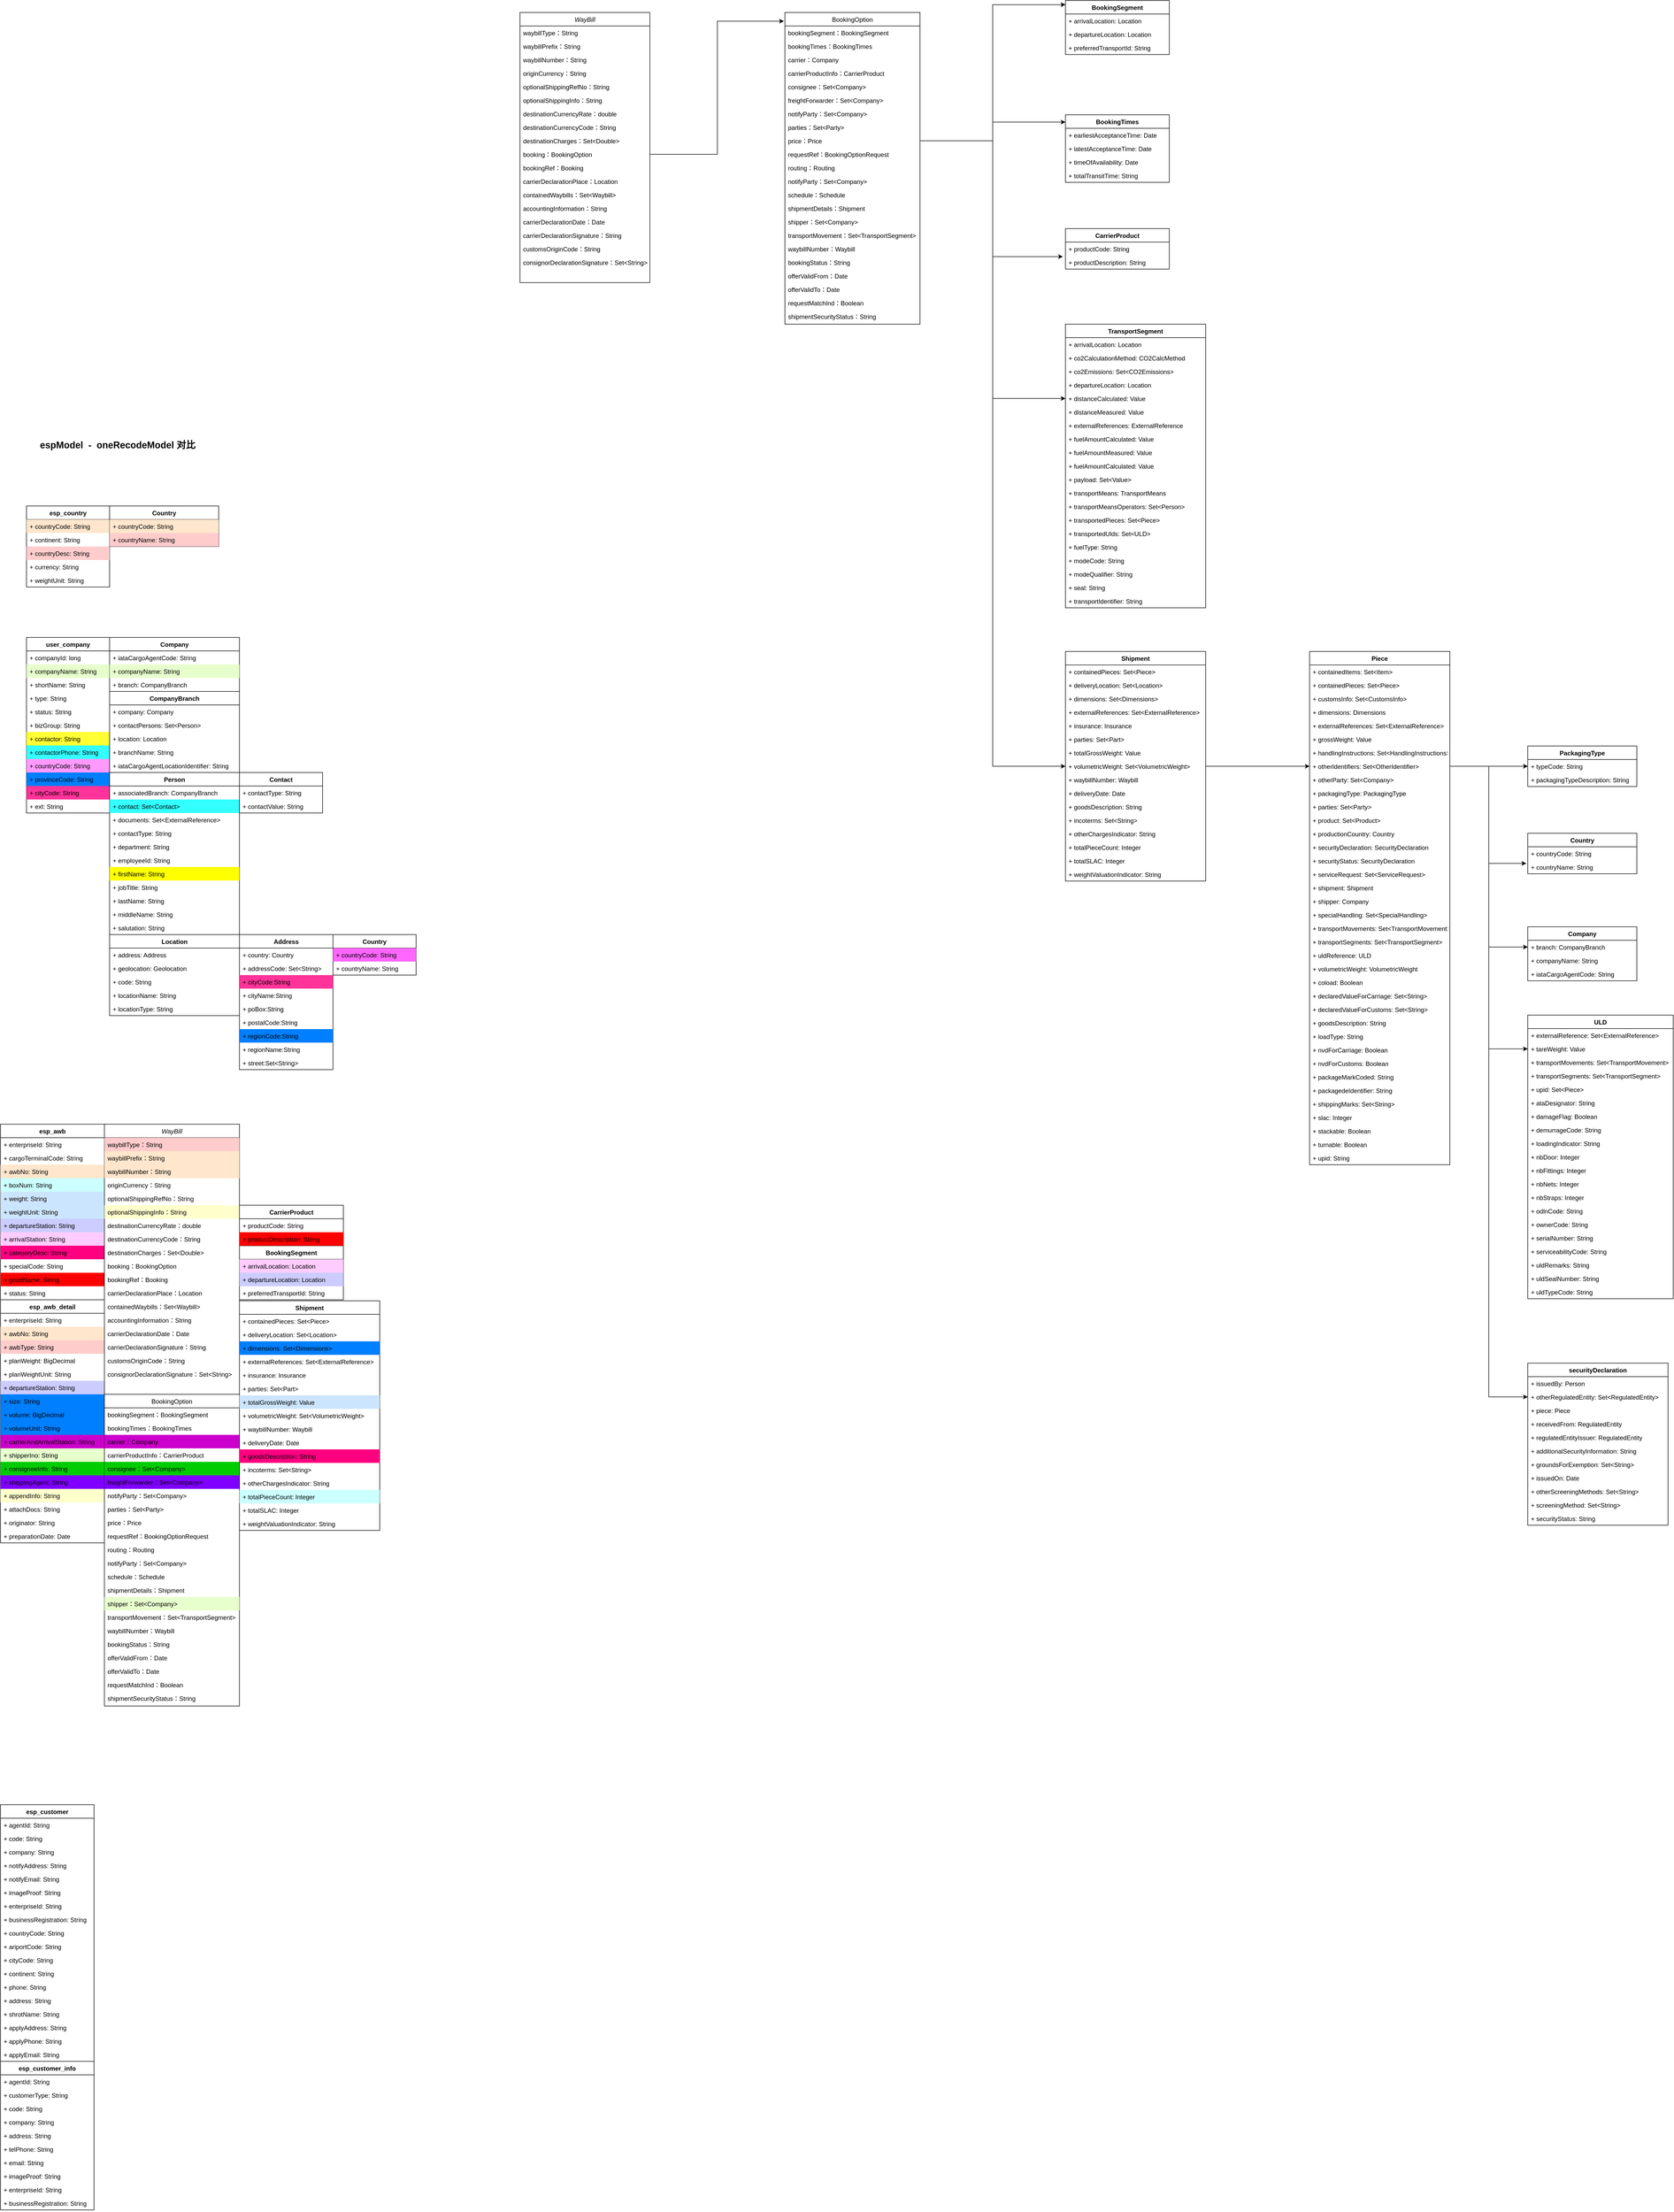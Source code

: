 <mxfile version="21.5.2" type="github">
  <diagram id="C5RBs43oDa-KdzZeNtuy" name="Page-1">
    <mxGraphModel dx="2133" dy="836" grid="1" gridSize="10" guides="1" tooltips="1" connect="1" arrows="1" fold="1" page="1" pageScale="1" pageWidth="827" pageHeight="1169" math="0" shadow="0">
      <root>
        <mxCell id="WIyWlLk6GJQsqaUBKTNV-0" />
        <mxCell id="WIyWlLk6GJQsqaUBKTNV-1" parent="WIyWlLk6GJQsqaUBKTNV-0" />
        <mxCell id="zkfFHV4jXpPFQw0GAbJ--0" value="WayBill" style="swimlane;fontStyle=2;align=center;verticalAlign=top;childLayout=stackLayout;horizontal=1;startSize=26;horizontalStack=0;resizeParent=1;resizeLast=0;collapsible=1;marginBottom=0;rounded=0;shadow=0;strokeWidth=1;" parent="WIyWlLk6GJQsqaUBKTNV-1" vertex="1">
          <mxGeometry x="220" y="40" width="250" height="520" as="geometry">
            <mxRectangle x="230" y="140" width="160" height="26" as="alternateBounds" />
          </mxGeometry>
        </mxCell>
        <mxCell id="QLpxWIOXXbLmALONFdnd-4" value="waybillType：String" style="text;align=left;verticalAlign=top;spacingLeft=4;spacingRight=4;overflow=hidden;rotatable=0;points=[[0,0.5],[1,0.5]];portConstraint=eastwest;" parent="zkfFHV4jXpPFQw0GAbJ--0" vertex="1">
          <mxGeometry y="26" width="250" height="26" as="geometry" />
        </mxCell>
        <mxCell id="QLpxWIOXXbLmALONFdnd-5" value="waybillPrefix：String" style="text;align=left;verticalAlign=top;spacingLeft=4;spacingRight=4;overflow=hidden;rotatable=0;points=[[0,0.5],[1,0.5]];portConstraint=eastwest;" parent="zkfFHV4jXpPFQw0GAbJ--0" vertex="1">
          <mxGeometry y="52" width="250" height="26" as="geometry" />
        </mxCell>
        <mxCell id="QLpxWIOXXbLmALONFdnd-3" value="waybillNumber：String" style="text;align=left;verticalAlign=top;spacingLeft=4;spacingRight=4;overflow=hidden;rotatable=0;points=[[0,0.5],[1,0.5]];portConstraint=eastwest;" parent="zkfFHV4jXpPFQw0GAbJ--0" vertex="1">
          <mxGeometry y="78" width="250" height="26" as="geometry" />
        </mxCell>
        <mxCell id="QLpxWIOXXbLmALONFdnd-8" value="originCurrency：String" style="text;align=left;verticalAlign=top;spacingLeft=4;spacingRight=4;overflow=hidden;rotatable=0;points=[[0,0.5],[1,0.5]];portConstraint=eastwest;" parent="zkfFHV4jXpPFQw0GAbJ--0" vertex="1">
          <mxGeometry y="104" width="250" height="26" as="geometry" />
        </mxCell>
        <mxCell id="QLpxWIOXXbLmALONFdnd-7" value="optionalShippingRefNo：String" style="text;align=left;verticalAlign=top;spacingLeft=4;spacingRight=4;overflow=hidden;rotatable=0;points=[[0,0.5],[1,0.5]];portConstraint=eastwest;" parent="zkfFHV4jXpPFQw0GAbJ--0" vertex="1">
          <mxGeometry y="130" width="250" height="26" as="geometry" />
        </mxCell>
        <mxCell id="QLpxWIOXXbLmALONFdnd-6" value="optionalShippingInfo：String" style="text;align=left;verticalAlign=top;spacingLeft=4;spacingRight=4;overflow=hidden;rotatable=0;points=[[0,0.5],[1,0.5]];portConstraint=eastwest;" parent="zkfFHV4jXpPFQw0GAbJ--0" vertex="1">
          <mxGeometry y="156" width="250" height="26" as="geometry" />
        </mxCell>
        <mxCell id="QLpxWIOXXbLmALONFdnd-10" value="destinationCurrencyRate：double" style="text;align=left;verticalAlign=top;spacingLeft=4;spacingRight=4;overflow=hidden;rotatable=0;points=[[0,0.5],[1,0.5]];portConstraint=eastwest;" parent="zkfFHV4jXpPFQw0GAbJ--0" vertex="1">
          <mxGeometry y="182" width="250" height="26" as="geometry" />
        </mxCell>
        <mxCell id="QLpxWIOXXbLmALONFdnd-9" value="destinationCurrencyCode：String" style="text;align=left;verticalAlign=top;spacingLeft=4;spacingRight=4;overflow=hidden;rotatable=0;points=[[0,0.5],[1,0.5]];portConstraint=eastwest;" parent="zkfFHV4jXpPFQw0GAbJ--0" vertex="1">
          <mxGeometry y="208" width="250" height="26" as="geometry" />
        </mxCell>
        <mxCell id="QLpxWIOXXbLmALONFdnd-11" value="destinationCharges：Set&lt;Double&gt;" style="text;align=left;verticalAlign=top;spacingLeft=4;spacingRight=4;overflow=hidden;rotatable=0;points=[[0,0.5],[1,0.5]];portConstraint=eastwest;" parent="zkfFHV4jXpPFQw0GAbJ--0" vertex="1">
          <mxGeometry y="234" width="250" height="26" as="geometry" />
        </mxCell>
        <mxCell id="QLpxWIOXXbLmALONFdnd-13" value="booking：BookingOption" style="text;align=left;verticalAlign=top;spacingLeft=4;spacingRight=4;overflow=hidden;rotatable=0;points=[[0,0.5],[1,0.5]];portConstraint=eastwest;" parent="zkfFHV4jXpPFQw0GAbJ--0" vertex="1">
          <mxGeometry y="260" width="250" height="26" as="geometry" />
        </mxCell>
        <mxCell id="zkfFHV4jXpPFQw0GAbJ--1" value="bookingRef：Booking" style="text;align=left;verticalAlign=top;spacingLeft=4;spacingRight=4;overflow=hidden;rotatable=0;points=[[0,0.5],[1,0.5]];portConstraint=eastwest;" parent="zkfFHV4jXpPFQw0GAbJ--0" vertex="1">
          <mxGeometry y="286" width="250" height="26" as="geometry" />
        </mxCell>
        <mxCell id="zkfFHV4jXpPFQw0GAbJ--2" value="carrierDeclarationPlace：Location" style="text;align=left;verticalAlign=top;spacingLeft=4;spacingRight=4;overflow=hidden;rotatable=0;points=[[0,0.5],[1,0.5]];portConstraint=eastwest;rounded=0;shadow=0;html=0;" parent="zkfFHV4jXpPFQw0GAbJ--0" vertex="1">
          <mxGeometry y="312" width="250" height="26" as="geometry" />
        </mxCell>
        <mxCell id="zkfFHV4jXpPFQw0GAbJ--3" value="containedWaybills：Set&lt;Waybill&gt;" style="text;align=left;verticalAlign=top;spacingLeft=4;spacingRight=4;overflow=hidden;rotatable=0;points=[[0,0.5],[1,0.5]];portConstraint=eastwest;rounded=0;shadow=0;html=0;" parent="zkfFHV4jXpPFQw0GAbJ--0" vertex="1">
          <mxGeometry y="338" width="250" height="26" as="geometry" />
        </mxCell>
        <mxCell id="zkfFHV4jXpPFQw0GAbJ--5" value="accountingInformation：String" style="text;align=left;verticalAlign=top;spacingLeft=4;spacingRight=4;overflow=hidden;rotatable=0;points=[[0,0.5],[1,0.5]];portConstraint=eastwest;" parent="zkfFHV4jXpPFQw0GAbJ--0" vertex="1">
          <mxGeometry y="364" width="250" height="26" as="geometry" />
        </mxCell>
        <mxCell id="QLpxWIOXXbLmALONFdnd-0" value="carrierDeclarationDate：Date" style="text;align=left;verticalAlign=top;spacingLeft=4;spacingRight=4;overflow=hidden;rotatable=0;points=[[0,0.5],[1,0.5]];portConstraint=eastwest;" parent="zkfFHV4jXpPFQw0GAbJ--0" vertex="1">
          <mxGeometry y="390" width="250" height="26" as="geometry" />
        </mxCell>
        <mxCell id="QLpxWIOXXbLmALONFdnd-1" value="carrierDeclarationSignature：String" style="text;align=left;verticalAlign=top;spacingLeft=4;spacingRight=4;overflow=hidden;rotatable=0;points=[[0,0.5],[1,0.5]];portConstraint=eastwest;" parent="zkfFHV4jXpPFQw0GAbJ--0" vertex="1">
          <mxGeometry y="416" width="250" height="26" as="geometry" />
        </mxCell>
        <mxCell id="QLpxWIOXXbLmALONFdnd-12" value="customsOriginCode：String" style="text;align=left;verticalAlign=top;spacingLeft=4;spacingRight=4;overflow=hidden;rotatable=0;points=[[0,0.5],[1,0.5]];portConstraint=eastwest;" parent="zkfFHV4jXpPFQw0GAbJ--0" vertex="1">
          <mxGeometry y="442" width="250" height="26" as="geometry" />
        </mxCell>
        <mxCell id="QLpxWIOXXbLmALONFdnd-2" value="consignorDeclarationSignature：Set&lt;String&gt;" style="text;align=left;verticalAlign=top;spacingLeft=4;spacingRight=4;overflow=hidden;rotatable=0;points=[[0,0.5],[1,0.5]];portConstraint=eastwest;" parent="zkfFHV4jXpPFQw0GAbJ--0" vertex="1">
          <mxGeometry y="468" width="250" height="26" as="geometry" />
        </mxCell>
        <mxCell id="zkfFHV4jXpPFQw0GAbJ--17" value="BookingOption" style="swimlane;fontStyle=0;align=center;verticalAlign=top;childLayout=stackLayout;horizontal=1;startSize=26;horizontalStack=0;resizeParent=1;resizeLast=0;collapsible=1;marginBottom=0;rounded=0;shadow=0;strokeWidth=1;" parent="WIyWlLk6GJQsqaUBKTNV-1" vertex="1">
          <mxGeometry x="730" y="40" width="260" height="600" as="geometry">
            <mxRectangle x="550" y="140" width="160" height="26" as="alternateBounds" />
          </mxGeometry>
        </mxCell>
        <mxCell id="QLpxWIOXXbLmALONFdnd-16" value="bookingSegment：BookingSegment" style="text;align=left;verticalAlign=top;spacingLeft=4;spacingRight=4;overflow=hidden;rotatable=0;points=[[0,0.5],[1,0.5]];portConstraint=eastwest;" parent="zkfFHV4jXpPFQw0GAbJ--17" vertex="1">
          <mxGeometry y="26" width="260" height="26" as="geometry" />
        </mxCell>
        <mxCell id="QLpxWIOXXbLmALONFdnd-14" value="bookingTimes：BookingTimes" style="text;align=left;verticalAlign=top;spacingLeft=4;spacingRight=4;overflow=hidden;rotatable=0;points=[[0,0.5],[1,0.5]];portConstraint=eastwest;" parent="zkfFHV4jXpPFQw0GAbJ--17" vertex="1">
          <mxGeometry y="52" width="260" height="26" as="geometry" />
        </mxCell>
        <mxCell id="zkfFHV4jXpPFQw0GAbJ--18" value="carrier：Company" style="text;align=left;verticalAlign=top;spacingLeft=4;spacingRight=4;overflow=hidden;rotatable=0;points=[[0,0.5],[1,0.5]];portConstraint=eastwest;" parent="zkfFHV4jXpPFQw0GAbJ--17" vertex="1">
          <mxGeometry y="78" width="260" height="26" as="geometry" />
        </mxCell>
        <mxCell id="zkfFHV4jXpPFQw0GAbJ--19" value="carrierProductInfo：CarrierProduct" style="text;align=left;verticalAlign=top;spacingLeft=4;spacingRight=4;overflow=hidden;rotatable=0;points=[[0,0.5],[1,0.5]];portConstraint=eastwest;rounded=0;shadow=0;html=0;" parent="zkfFHV4jXpPFQw0GAbJ--17" vertex="1">
          <mxGeometry y="104" width="260" height="26" as="geometry" />
        </mxCell>
        <mxCell id="zkfFHV4jXpPFQw0GAbJ--20" value="consignee：Set&lt;Company&gt;" style="text;align=left;verticalAlign=top;spacingLeft=4;spacingRight=4;overflow=hidden;rotatable=0;points=[[0,0.5],[1,0.5]];portConstraint=eastwest;rounded=0;shadow=0;html=0;" parent="zkfFHV4jXpPFQw0GAbJ--17" vertex="1">
          <mxGeometry y="130" width="260" height="26" as="geometry" />
        </mxCell>
        <mxCell id="zkfFHV4jXpPFQw0GAbJ--21" value="freightForwarder：Set&lt;Company&gt;" style="text;align=left;verticalAlign=top;spacingLeft=4;spacingRight=4;overflow=hidden;rotatable=0;points=[[0,0.5],[1,0.5]];portConstraint=eastwest;rounded=0;shadow=0;html=0;" parent="zkfFHV4jXpPFQw0GAbJ--17" vertex="1">
          <mxGeometry y="156" width="260" height="26" as="geometry" />
        </mxCell>
        <mxCell id="QLpxWIOXXbLmALONFdnd-18" value="notifyParty：Set&lt;Company&gt;" style="text;align=left;verticalAlign=top;spacingLeft=4;spacingRight=4;overflow=hidden;rotatable=0;points=[[0,0.5],[1,0.5]];portConstraint=eastwest;rounded=0;shadow=0;html=0;" parent="zkfFHV4jXpPFQw0GAbJ--17" vertex="1">
          <mxGeometry y="182" width="260" height="26" as="geometry" />
        </mxCell>
        <mxCell id="QLpxWIOXXbLmALONFdnd-20" value="parties：Set&lt;Party&gt;" style="text;align=left;verticalAlign=top;spacingLeft=4;spacingRight=4;overflow=hidden;rotatable=0;points=[[0,0.5],[1,0.5]];portConstraint=eastwest;rounded=0;shadow=0;html=0;" parent="zkfFHV4jXpPFQw0GAbJ--17" vertex="1">
          <mxGeometry y="208" width="260" height="26" as="geometry" />
        </mxCell>
        <mxCell id="QLpxWIOXXbLmALONFdnd-22" value="price：Price" style="text;align=left;verticalAlign=top;spacingLeft=4;spacingRight=4;overflow=hidden;rotatable=0;points=[[0,0.5],[1,0.5]];portConstraint=eastwest;rounded=0;shadow=0;html=0;" parent="zkfFHV4jXpPFQw0GAbJ--17" vertex="1">
          <mxGeometry y="234" width="260" height="26" as="geometry" />
        </mxCell>
        <mxCell id="QLpxWIOXXbLmALONFdnd-21" value="requestRef：BookingOptionRequest" style="text;align=left;verticalAlign=top;spacingLeft=4;spacingRight=4;overflow=hidden;rotatable=0;points=[[0,0.5],[1,0.5]];portConstraint=eastwest;rounded=0;shadow=0;html=0;" parent="zkfFHV4jXpPFQw0GAbJ--17" vertex="1">
          <mxGeometry y="260" width="260" height="26" as="geometry" />
        </mxCell>
        <mxCell id="QLpxWIOXXbLmALONFdnd-19" value="routing：Routing" style="text;align=left;verticalAlign=top;spacingLeft=4;spacingRight=4;overflow=hidden;rotatable=0;points=[[0,0.5],[1,0.5]];portConstraint=eastwest;rounded=0;shadow=0;html=0;" parent="zkfFHV4jXpPFQw0GAbJ--17" vertex="1">
          <mxGeometry y="286" width="260" height="26" as="geometry" />
        </mxCell>
        <mxCell id="QLpxWIOXXbLmALONFdnd-23" value="notifyParty：Set&lt;Company&gt;" style="text;align=left;verticalAlign=top;spacingLeft=4;spacingRight=4;overflow=hidden;rotatable=0;points=[[0,0.5],[1,0.5]];portConstraint=eastwest;rounded=0;shadow=0;html=0;" parent="zkfFHV4jXpPFQw0GAbJ--17" vertex="1">
          <mxGeometry y="312" width="260" height="26" as="geometry" />
        </mxCell>
        <mxCell id="QLpxWIOXXbLmALONFdnd-24" value="schedule：Schedule" style="text;align=left;verticalAlign=top;spacingLeft=4;spacingRight=4;overflow=hidden;rotatable=0;points=[[0,0.5],[1,0.5]];portConstraint=eastwest;rounded=0;shadow=0;html=0;" parent="zkfFHV4jXpPFQw0GAbJ--17" vertex="1">
          <mxGeometry y="338" width="260" height="26" as="geometry" />
        </mxCell>
        <mxCell id="QLpxWIOXXbLmALONFdnd-25" value="shipmentDetails：Shipment" style="text;align=left;verticalAlign=top;spacingLeft=4;spacingRight=4;overflow=hidden;rotatable=0;points=[[0,0.5],[1,0.5]];portConstraint=eastwest;rounded=0;shadow=0;html=0;" parent="zkfFHV4jXpPFQw0GAbJ--17" vertex="1">
          <mxGeometry y="364" width="260" height="26" as="geometry" />
        </mxCell>
        <mxCell id="QLpxWIOXXbLmALONFdnd-26" value="shipper：Set&lt;Company&gt;" style="text;align=left;verticalAlign=top;spacingLeft=4;spacingRight=4;overflow=hidden;rotatable=0;points=[[0,0.5],[1,0.5]];portConstraint=eastwest;rounded=0;shadow=0;html=0;" parent="zkfFHV4jXpPFQw0GAbJ--17" vertex="1">
          <mxGeometry y="390" width="260" height="26" as="geometry" />
        </mxCell>
        <mxCell id="QLpxWIOXXbLmALONFdnd-27" value="transportMovement：Set&lt;TransportSegment&gt;" style="text;align=left;verticalAlign=top;spacingLeft=4;spacingRight=4;overflow=hidden;rotatable=0;points=[[0,0.5],[1,0.5]];portConstraint=eastwest;rounded=0;shadow=0;html=0;" parent="zkfFHV4jXpPFQw0GAbJ--17" vertex="1">
          <mxGeometry y="416" width="260" height="26" as="geometry" />
        </mxCell>
        <mxCell id="QLpxWIOXXbLmALONFdnd-28" value="waybillNumber：Waybill" style="text;align=left;verticalAlign=top;spacingLeft=4;spacingRight=4;overflow=hidden;rotatable=0;points=[[0,0.5],[1,0.5]];portConstraint=eastwest;rounded=0;shadow=0;html=0;" parent="zkfFHV4jXpPFQw0GAbJ--17" vertex="1">
          <mxGeometry y="442" width="260" height="26" as="geometry" />
        </mxCell>
        <mxCell id="QLpxWIOXXbLmALONFdnd-30" value="bookingStatus：String" style="text;align=left;verticalAlign=top;spacingLeft=4;spacingRight=4;overflow=hidden;rotatable=0;points=[[0,0.5],[1,0.5]];portConstraint=eastwest;rounded=0;shadow=0;html=0;" parent="zkfFHV4jXpPFQw0GAbJ--17" vertex="1">
          <mxGeometry y="468" width="260" height="26" as="geometry" />
        </mxCell>
        <mxCell id="QLpxWIOXXbLmALONFdnd-31" value="offerValidFrom：Date" style="text;align=left;verticalAlign=top;spacingLeft=4;spacingRight=4;overflow=hidden;rotatable=0;points=[[0,0.5],[1,0.5]];portConstraint=eastwest;rounded=0;shadow=0;html=0;" parent="zkfFHV4jXpPFQw0GAbJ--17" vertex="1">
          <mxGeometry y="494" width="260" height="26" as="geometry" />
        </mxCell>
        <mxCell id="QLpxWIOXXbLmALONFdnd-29" value="offerValidTo：Date" style="text;align=left;verticalAlign=top;spacingLeft=4;spacingRight=4;overflow=hidden;rotatable=0;points=[[0,0.5],[1,0.5]];portConstraint=eastwest;rounded=0;shadow=0;html=0;" parent="zkfFHV4jXpPFQw0GAbJ--17" vertex="1">
          <mxGeometry y="520" width="260" height="26" as="geometry" />
        </mxCell>
        <mxCell id="QLpxWIOXXbLmALONFdnd-32" value="requestMatchInd：Boolean" style="text;align=left;verticalAlign=top;spacingLeft=4;spacingRight=4;overflow=hidden;rotatable=0;points=[[0,0.5],[1,0.5]];portConstraint=eastwest;rounded=0;shadow=0;html=0;" parent="zkfFHV4jXpPFQw0GAbJ--17" vertex="1">
          <mxGeometry y="546" width="260" height="26" as="geometry" />
        </mxCell>
        <mxCell id="zkfFHV4jXpPFQw0GAbJ--22" value="shipmentSecurityStatus：String" style="text;align=left;verticalAlign=top;spacingLeft=4;spacingRight=4;overflow=hidden;rotatable=0;points=[[0,0.5],[1,0.5]];portConstraint=eastwest;rounded=0;shadow=0;html=0;" parent="zkfFHV4jXpPFQw0GAbJ--17" vertex="1">
          <mxGeometry y="572" width="260" height="26" as="geometry" />
        </mxCell>
        <mxCell id="QLpxWIOXXbLmALONFdnd-34" value="BookingSegment" style="swimlane;fontStyle=1;align=center;verticalAlign=top;childLayout=stackLayout;horizontal=1;startSize=26;horizontalStack=0;resizeParent=1;resizeParentMax=0;resizeLast=0;collapsible=1;marginBottom=0;whiteSpace=wrap;html=1;" parent="WIyWlLk6GJQsqaUBKTNV-1" vertex="1">
          <mxGeometry x="1270" y="17" width="200" height="104" as="geometry" />
        </mxCell>
        <mxCell id="QLpxWIOXXbLmALONFdnd-40" value="+&amp;nbsp;arrivalLocation&lt;span style=&quot;background-color: initial;&quot;&gt;:&amp;nbsp;&lt;/span&gt;Location" style="text;strokeColor=none;fillColor=none;align=left;verticalAlign=top;spacingLeft=4;spacingRight=4;overflow=hidden;rotatable=0;points=[[0,0.5],[1,0.5]];portConstraint=eastwest;whiteSpace=wrap;html=1;" parent="QLpxWIOXXbLmALONFdnd-34" vertex="1">
          <mxGeometry y="26" width="200" height="26" as="geometry" />
        </mxCell>
        <mxCell id="QLpxWIOXXbLmALONFdnd-43" value="+&amp;nbsp;departureLocation&lt;span style=&quot;background-color: initial;&quot;&gt;: Location&lt;/span&gt;" style="text;strokeColor=none;fillColor=none;align=left;verticalAlign=top;spacingLeft=4;spacingRight=4;overflow=hidden;rotatable=0;points=[[0,0.5],[1,0.5]];portConstraint=eastwest;whiteSpace=wrap;html=1;" parent="QLpxWIOXXbLmALONFdnd-34" vertex="1">
          <mxGeometry y="52" width="200" height="26" as="geometry" />
        </mxCell>
        <mxCell id="QLpxWIOXXbLmALONFdnd-42" value="+&amp;nbsp;preferredTransportId&lt;span style=&quot;background-color: initial;&quot;&gt;:&amp;nbsp;&lt;/span&gt;String" style="text;strokeColor=none;fillColor=none;align=left;verticalAlign=top;spacingLeft=4;spacingRight=4;overflow=hidden;rotatable=0;points=[[0,0.5],[1,0.5]];portConstraint=eastwest;whiteSpace=wrap;html=1;" parent="QLpxWIOXXbLmALONFdnd-34" vertex="1">
          <mxGeometry y="78" width="200" height="26" as="geometry" />
        </mxCell>
        <mxCell id="QLpxWIOXXbLmALONFdnd-46" value="BookingTimes" style="swimlane;fontStyle=1;align=center;verticalAlign=top;childLayout=stackLayout;horizontal=1;startSize=26;horizontalStack=0;resizeParent=1;resizeParentMax=0;resizeLast=0;collapsible=1;marginBottom=0;whiteSpace=wrap;html=1;" parent="WIyWlLk6GJQsqaUBKTNV-1" vertex="1">
          <mxGeometry x="1270" y="237" width="200" height="130" as="geometry" />
        </mxCell>
        <mxCell id="QLpxWIOXXbLmALONFdnd-47" value="+&amp;nbsp;earliestAcceptanceTime&lt;span style=&quot;background-color: initial;&quot;&gt;:&amp;nbsp;&lt;/span&gt;&lt;span style=&quot;background-color: initial;&quot;&gt;Date&lt;/span&gt;" style="text;strokeColor=none;fillColor=none;align=left;verticalAlign=top;spacingLeft=4;spacingRight=4;overflow=hidden;rotatable=0;points=[[0,0.5],[1,0.5]];portConstraint=eastwest;whiteSpace=wrap;html=1;" parent="QLpxWIOXXbLmALONFdnd-46" vertex="1">
          <mxGeometry y="26" width="200" height="26" as="geometry" />
        </mxCell>
        <mxCell id="QLpxWIOXXbLmALONFdnd-48" value="+&amp;nbsp;latestAcceptanceTime&lt;span style=&quot;background-color: initial;&quot;&gt;: Date&lt;/span&gt;" style="text;strokeColor=none;fillColor=none;align=left;verticalAlign=top;spacingLeft=4;spacingRight=4;overflow=hidden;rotatable=0;points=[[0,0.5],[1,0.5]];portConstraint=eastwest;whiteSpace=wrap;html=1;" parent="QLpxWIOXXbLmALONFdnd-46" vertex="1">
          <mxGeometry y="52" width="200" height="26" as="geometry" />
        </mxCell>
        <mxCell id="QLpxWIOXXbLmALONFdnd-51" value="+&amp;nbsp;timeOfAvailability&lt;span style=&quot;background-color: initial;&quot;&gt;:&amp;nbsp;&lt;/span&gt;Date" style="text;strokeColor=none;fillColor=none;align=left;verticalAlign=top;spacingLeft=4;spacingRight=4;overflow=hidden;rotatable=0;points=[[0,0.5],[1,0.5]];portConstraint=eastwest;whiteSpace=wrap;html=1;" parent="QLpxWIOXXbLmALONFdnd-46" vertex="1">
          <mxGeometry y="78" width="200" height="26" as="geometry" />
        </mxCell>
        <mxCell id="QLpxWIOXXbLmALONFdnd-49" value="+&amp;nbsp;totalTransitTime&lt;span style=&quot;background-color: initial;&quot;&gt;:&amp;nbsp;&lt;/span&gt;&lt;span style=&quot;background-color: initial;&quot;&gt;String&lt;/span&gt;" style="text;strokeColor=none;fillColor=none;align=left;verticalAlign=top;spacingLeft=4;spacingRight=4;overflow=hidden;rotatable=0;points=[[0,0.5],[1,0.5]];portConstraint=eastwest;whiteSpace=wrap;html=1;" parent="QLpxWIOXXbLmALONFdnd-46" vertex="1">
          <mxGeometry y="104" width="200" height="26" as="geometry" />
        </mxCell>
        <mxCell id="QLpxWIOXXbLmALONFdnd-52" value="CarrierProduct" style="swimlane;fontStyle=1;align=center;verticalAlign=top;childLayout=stackLayout;horizontal=1;startSize=26;horizontalStack=0;resizeParent=1;resizeParentMax=0;resizeLast=0;collapsible=1;marginBottom=0;whiteSpace=wrap;html=1;" parent="WIyWlLk6GJQsqaUBKTNV-1" vertex="1">
          <mxGeometry x="1270" y="456" width="200" height="78" as="geometry" />
        </mxCell>
        <mxCell id="QLpxWIOXXbLmALONFdnd-53" value="+&amp;nbsp;productCode&lt;span style=&quot;background-color: initial;&quot;&gt;:&amp;nbsp;&lt;/span&gt;&lt;span style=&quot;background-color: initial;&quot;&gt;String&lt;/span&gt;" style="text;strokeColor=none;fillColor=none;align=left;verticalAlign=top;spacingLeft=4;spacingRight=4;overflow=hidden;rotatable=0;points=[[0,0.5],[1,0.5]];portConstraint=eastwest;whiteSpace=wrap;html=1;" parent="QLpxWIOXXbLmALONFdnd-52" vertex="1">
          <mxGeometry y="26" width="200" height="26" as="geometry" />
        </mxCell>
        <mxCell id="QLpxWIOXXbLmALONFdnd-54" value="+&amp;nbsp;productDescription&lt;span style=&quot;background-color: initial;&quot;&gt;: String&lt;/span&gt;" style="text;strokeColor=none;fillColor=none;align=left;verticalAlign=top;spacingLeft=4;spacingRight=4;overflow=hidden;rotatable=0;points=[[0,0.5],[1,0.5]];portConstraint=eastwest;whiteSpace=wrap;html=1;" parent="QLpxWIOXXbLmALONFdnd-52" vertex="1">
          <mxGeometry y="52" width="200" height="26" as="geometry" />
        </mxCell>
        <mxCell id="QLpxWIOXXbLmALONFdnd-60" style="edgeStyle=orthogonalEdgeStyle;rounded=0;orthogonalLoop=1;jettySize=auto;html=1;entryX=-0.008;entryY=0.028;entryDx=0;entryDy=0;entryPerimeter=0;" parent="WIyWlLk6GJQsqaUBKTNV-1" source="QLpxWIOXXbLmALONFdnd-13" target="zkfFHV4jXpPFQw0GAbJ--17" edge="1">
          <mxGeometry relative="1" as="geometry" />
        </mxCell>
        <mxCell id="QLpxWIOXXbLmALONFdnd-61" value="TransportSegment" style="swimlane;fontStyle=1;align=center;verticalAlign=top;childLayout=stackLayout;horizontal=1;startSize=26;horizontalStack=0;resizeParent=1;resizeParentMax=0;resizeLast=0;collapsible=1;marginBottom=0;whiteSpace=wrap;html=1;" parent="WIyWlLk6GJQsqaUBKTNV-1" vertex="1">
          <mxGeometry x="1270" y="640" width="270" height="546" as="geometry" />
        </mxCell>
        <mxCell id="QLpxWIOXXbLmALONFdnd-62" value="+&amp;nbsp;arrivalLocation&lt;span style=&quot;background-color: initial;&quot;&gt;:&amp;nbsp;&lt;/span&gt;&lt;span style=&quot;background-color: initial;&quot;&gt;Location&lt;/span&gt;" style="text;strokeColor=none;fillColor=none;align=left;verticalAlign=top;spacingLeft=4;spacingRight=4;overflow=hidden;rotatable=0;points=[[0,0.5],[1,0.5]];portConstraint=eastwest;whiteSpace=wrap;html=1;" parent="QLpxWIOXXbLmALONFdnd-61" vertex="1">
          <mxGeometry y="26" width="270" height="26" as="geometry" />
        </mxCell>
        <mxCell id="QLpxWIOXXbLmALONFdnd-64" value="+&amp;nbsp;co2CalculationMethod&lt;span style=&quot;background-color: initial;&quot;&gt;:&amp;nbsp;&lt;/span&gt;CO2CalcMethod" style="text;strokeColor=none;fillColor=none;align=left;verticalAlign=top;spacingLeft=4;spacingRight=4;overflow=hidden;rotatable=0;points=[[0,0.5],[1,0.5]];portConstraint=eastwest;whiteSpace=wrap;html=1;" parent="QLpxWIOXXbLmALONFdnd-61" vertex="1">
          <mxGeometry y="52" width="270" height="26" as="geometry" />
        </mxCell>
        <mxCell id="QLpxWIOXXbLmALONFdnd-65" value="+&amp;nbsp;co2Emissions&lt;span style=&quot;background-color: initial;&quot;&gt;:&amp;nbsp;&lt;/span&gt;Set&amp;lt;CO2Emissions&amp;gt;" style="text;strokeColor=none;fillColor=none;align=left;verticalAlign=top;spacingLeft=4;spacingRight=4;overflow=hidden;rotatable=0;points=[[0,0.5],[1,0.5]];portConstraint=eastwest;whiteSpace=wrap;html=1;" parent="QLpxWIOXXbLmALONFdnd-61" vertex="1">
          <mxGeometry y="78" width="270" height="26" as="geometry" />
        </mxCell>
        <mxCell id="QLpxWIOXXbLmALONFdnd-66" value="+&amp;nbsp;departureLocation&lt;span style=&quot;background-color: initial;&quot;&gt;:&amp;nbsp;&lt;/span&gt;Location" style="text;strokeColor=none;fillColor=none;align=left;verticalAlign=top;spacingLeft=4;spacingRight=4;overflow=hidden;rotatable=0;points=[[0,0.5],[1,0.5]];portConstraint=eastwest;whiteSpace=wrap;html=1;" parent="QLpxWIOXXbLmALONFdnd-61" vertex="1">
          <mxGeometry y="104" width="270" height="26" as="geometry" />
        </mxCell>
        <mxCell id="QLpxWIOXXbLmALONFdnd-67" value="+&amp;nbsp;distanceCalculated&lt;span style=&quot;background-color: initial;&quot;&gt;:&amp;nbsp;&lt;/span&gt;Value" style="text;strokeColor=none;fillColor=none;align=left;verticalAlign=top;spacingLeft=4;spacingRight=4;overflow=hidden;rotatable=0;points=[[0,0.5],[1,0.5]];portConstraint=eastwest;whiteSpace=wrap;html=1;" parent="QLpxWIOXXbLmALONFdnd-61" vertex="1">
          <mxGeometry y="130" width="270" height="26" as="geometry" />
        </mxCell>
        <mxCell id="QLpxWIOXXbLmALONFdnd-68" value="+&amp;nbsp;distanceMeasured&lt;span style=&quot;background-color: initial;&quot;&gt;:&amp;nbsp;&lt;/span&gt;Value" style="text;strokeColor=none;fillColor=none;align=left;verticalAlign=top;spacingLeft=4;spacingRight=4;overflow=hidden;rotatable=0;points=[[0,0.5],[1,0.5]];portConstraint=eastwest;whiteSpace=wrap;html=1;" parent="QLpxWIOXXbLmALONFdnd-61" vertex="1">
          <mxGeometry y="156" width="270" height="26" as="geometry" />
        </mxCell>
        <mxCell id="QLpxWIOXXbLmALONFdnd-69" value="+&amp;nbsp;externalReferences&lt;span style=&quot;background-color: initial;&quot;&gt;:&amp;nbsp;&lt;/span&gt;ExternalReference" style="text;strokeColor=none;fillColor=none;align=left;verticalAlign=top;spacingLeft=4;spacingRight=4;overflow=hidden;rotatable=0;points=[[0,0.5],[1,0.5]];portConstraint=eastwest;whiteSpace=wrap;html=1;" parent="QLpxWIOXXbLmALONFdnd-61" vertex="1">
          <mxGeometry y="182" width="270" height="26" as="geometry" />
        </mxCell>
        <mxCell id="QLpxWIOXXbLmALONFdnd-71" value="+&amp;nbsp;fuelAmountCalculated&lt;span style=&quot;background-color: initial;&quot;&gt;:&amp;nbsp;&lt;/span&gt;Value" style="text;strokeColor=none;fillColor=none;align=left;verticalAlign=top;spacingLeft=4;spacingRight=4;overflow=hidden;rotatable=0;points=[[0,0.5],[1,0.5]];portConstraint=eastwest;whiteSpace=wrap;html=1;" parent="QLpxWIOXXbLmALONFdnd-61" vertex="1">
          <mxGeometry y="208" width="270" height="26" as="geometry" />
        </mxCell>
        <mxCell id="QLpxWIOXXbLmALONFdnd-72" value="+&amp;nbsp;fuelAmountMeasured&lt;span style=&quot;background-color: initial;&quot;&gt;:&amp;nbsp;&lt;/span&gt;&lt;span style=&quot;background-color: initial;&quot;&gt;Value&lt;/span&gt;" style="text;strokeColor=none;fillColor=none;align=left;verticalAlign=top;spacingLeft=4;spacingRight=4;overflow=hidden;rotatable=0;points=[[0,0.5],[1,0.5]];portConstraint=eastwest;whiteSpace=wrap;html=1;" parent="QLpxWIOXXbLmALONFdnd-61" vertex="1">
          <mxGeometry y="234" width="270" height="26" as="geometry" />
        </mxCell>
        <mxCell id="QLpxWIOXXbLmALONFdnd-73" value="+&amp;nbsp;fuelAmountCalculated&lt;span style=&quot;background-color: initial;&quot;&gt;:&amp;nbsp;&lt;/span&gt;Value" style="text;strokeColor=none;fillColor=none;align=left;verticalAlign=top;spacingLeft=4;spacingRight=4;overflow=hidden;rotatable=0;points=[[0,0.5],[1,0.5]];portConstraint=eastwest;whiteSpace=wrap;html=1;" parent="QLpxWIOXXbLmALONFdnd-61" vertex="1">
          <mxGeometry y="260" width="270" height="26" as="geometry" />
        </mxCell>
        <mxCell id="QLpxWIOXXbLmALONFdnd-70" value="+&amp;nbsp;payload&lt;span style=&quot;background-color: initial;&quot;&gt;:&amp;nbsp;&lt;/span&gt;Set&amp;lt;Value&amp;gt;" style="text;strokeColor=none;fillColor=none;align=left;verticalAlign=top;spacingLeft=4;spacingRight=4;overflow=hidden;rotatable=0;points=[[0,0.5],[1,0.5]];portConstraint=eastwest;whiteSpace=wrap;html=1;" parent="QLpxWIOXXbLmALONFdnd-61" vertex="1">
          <mxGeometry y="286" width="270" height="26" as="geometry" />
        </mxCell>
        <mxCell id="QLpxWIOXXbLmALONFdnd-74" value="+&amp;nbsp;transportMeans&lt;span style=&quot;background-color: initial;&quot;&gt;:&amp;nbsp;&lt;/span&gt;TransportMeans" style="text;strokeColor=none;fillColor=none;align=left;verticalAlign=top;spacingLeft=4;spacingRight=4;overflow=hidden;rotatable=0;points=[[0,0.5],[1,0.5]];portConstraint=eastwest;whiteSpace=wrap;html=1;" parent="QLpxWIOXXbLmALONFdnd-61" vertex="1">
          <mxGeometry y="312" width="270" height="26" as="geometry" />
        </mxCell>
        <mxCell id="QLpxWIOXXbLmALONFdnd-75" value="+&amp;nbsp;transportMeansOperators&lt;span style=&quot;background-color: initial;&quot;&gt;:&amp;nbsp;&lt;/span&gt;Set&amp;lt;Person&amp;gt;" style="text;strokeColor=none;fillColor=none;align=left;verticalAlign=top;spacingLeft=4;spacingRight=4;overflow=hidden;rotatable=0;points=[[0,0.5],[1,0.5]];portConstraint=eastwest;whiteSpace=wrap;html=1;" parent="QLpxWIOXXbLmALONFdnd-61" vertex="1">
          <mxGeometry y="338" width="270" height="26" as="geometry" />
        </mxCell>
        <mxCell id="QLpxWIOXXbLmALONFdnd-77" value="+&amp;nbsp;transportedPieces&lt;span style=&quot;background-color: initial;&quot;&gt;:&amp;nbsp;&lt;/span&gt;&lt;span style=&quot;background-color: initial;&quot;&gt;Set&amp;lt;Piece&amp;gt;&lt;/span&gt;" style="text;strokeColor=none;fillColor=none;align=left;verticalAlign=top;spacingLeft=4;spacingRight=4;overflow=hidden;rotatable=0;points=[[0,0.5],[1,0.5]];portConstraint=eastwest;whiteSpace=wrap;html=1;" parent="QLpxWIOXXbLmALONFdnd-61" vertex="1">
          <mxGeometry y="364" width="270" height="26" as="geometry" />
        </mxCell>
        <mxCell id="QLpxWIOXXbLmALONFdnd-76" value="+&amp;nbsp;transportedUlds&lt;span style=&quot;background-color: initial;&quot;&gt;:&amp;nbsp;&lt;/span&gt;&lt;span style=&quot;background-color: initial;&quot;&gt;Set&amp;lt;ULD&amp;gt;&lt;/span&gt;" style="text;strokeColor=none;fillColor=none;align=left;verticalAlign=top;spacingLeft=4;spacingRight=4;overflow=hidden;rotatable=0;points=[[0,0.5],[1,0.5]];portConstraint=eastwest;whiteSpace=wrap;html=1;" parent="QLpxWIOXXbLmALONFdnd-61" vertex="1">
          <mxGeometry y="390" width="270" height="26" as="geometry" />
        </mxCell>
        <mxCell id="QLpxWIOXXbLmALONFdnd-78" value="+&amp;nbsp;fuelType&lt;span style=&quot;background-color: initial;&quot;&gt;:&amp;nbsp;&lt;/span&gt;String" style="text;strokeColor=none;fillColor=none;align=left;verticalAlign=top;spacingLeft=4;spacingRight=4;overflow=hidden;rotatable=0;points=[[0,0.5],[1,0.5]];portConstraint=eastwest;whiteSpace=wrap;html=1;" parent="QLpxWIOXXbLmALONFdnd-61" vertex="1">
          <mxGeometry y="416" width="270" height="26" as="geometry" />
        </mxCell>
        <mxCell id="QLpxWIOXXbLmALONFdnd-79" value="+&amp;nbsp;modeCode&lt;span style=&quot;background-color: initial;&quot;&gt;:&amp;nbsp;&lt;/span&gt;&lt;span style=&quot;background-color: initial;&quot;&gt;String&lt;/span&gt;" style="text;strokeColor=none;fillColor=none;align=left;verticalAlign=top;spacingLeft=4;spacingRight=4;overflow=hidden;rotatable=0;points=[[0,0.5],[1,0.5]];portConstraint=eastwest;whiteSpace=wrap;html=1;" parent="QLpxWIOXXbLmALONFdnd-61" vertex="1">
          <mxGeometry y="442" width="270" height="26" as="geometry" />
        </mxCell>
        <mxCell id="QLpxWIOXXbLmALONFdnd-80" value="+&amp;nbsp;modeQualifier&lt;span style=&quot;background-color: initial;&quot;&gt;:&amp;nbsp;&lt;/span&gt;&lt;span style=&quot;background-color: initial;&quot;&gt;String&lt;/span&gt;" style="text;strokeColor=none;fillColor=none;align=left;verticalAlign=top;spacingLeft=4;spacingRight=4;overflow=hidden;rotatable=0;points=[[0,0.5],[1,0.5]];portConstraint=eastwest;whiteSpace=wrap;html=1;" parent="QLpxWIOXXbLmALONFdnd-61" vertex="1">
          <mxGeometry y="468" width="270" height="26" as="geometry" />
        </mxCell>
        <mxCell id="QLpxWIOXXbLmALONFdnd-81" value="+&amp;nbsp;seal&lt;span style=&quot;background-color: initial;&quot;&gt;:&amp;nbsp;&lt;/span&gt;&lt;span style=&quot;background-color: initial;&quot;&gt;String&lt;/span&gt;" style="text;strokeColor=none;fillColor=none;align=left;verticalAlign=top;spacingLeft=4;spacingRight=4;overflow=hidden;rotatable=0;points=[[0,0.5],[1,0.5]];portConstraint=eastwest;whiteSpace=wrap;html=1;" parent="QLpxWIOXXbLmALONFdnd-61" vertex="1">
          <mxGeometry y="494" width="270" height="26" as="geometry" />
        </mxCell>
        <mxCell id="QLpxWIOXXbLmALONFdnd-82" value="+&amp;nbsp;transportIdentifier&lt;span style=&quot;background-color: initial;&quot;&gt;:&amp;nbsp;&lt;/span&gt;&lt;span style=&quot;background-color: initial;&quot;&gt;String&lt;/span&gt;" style="text;strokeColor=none;fillColor=none;align=left;verticalAlign=top;spacingLeft=4;spacingRight=4;overflow=hidden;rotatable=0;points=[[0,0.5],[1,0.5]];portConstraint=eastwest;whiteSpace=wrap;html=1;" parent="QLpxWIOXXbLmALONFdnd-61" vertex="1">
          <mxGeometry y="520" width="270" height="26" as="geometry" />
        </mxCell>
        <mxCell id="QLpxWIOXXbLmALONFdnd-85" style="edgeStyle=orthogonalEdgeStyle;rounded=0;orthogonalLoop=1;jettySize=auto;html=1;entryX=0;entryY=0.108;entryDx=0;entryDy=0;entryPerimeter=0;" parent="WIyWlLk6GJQsqaUBKTNV-1" source="QLpxWIOXXbLmALONFdnd-22" target="QLpxWIOXXbLmALONFdnd-46" edge="1">
          <mxGeometry relative="1" as="geometry" />
        </mxCell>
        <mxCell id="QLpxWIOXXbLmALONFdnd-86" style="edgeStyle=orthogonalEdgeStyle;rounded=0;orthogonalLoop=1;jettySize=auto;html=1;entryX=0;entryY=0.077;entryDx=0;entryDy=0;entryPerimeter=0;" parent="WIyWlLk6GJQsqaUBKTNV-1" source="QLpxWIOXXbLmALONFdnd-22" target="QLpxWIOXXbLmALONFdnd-34" edge="1">
          <mxGeometry relative="1" as="geometry" />
        </mxCell>
        <mxCell id="QLpxWIOXXbLmALONFdnd-90" style="edgeStyle=orthogonalEdgeStyle;rounded=0;orthogonalLoop=1;jettySize=auto;html=1;entryX=0;entryY=0.5;entryDx=0;entryDy=0;" parent="WIyWlLk6GJQsqaUBKTNV-1" source="QLpxWIOXXbLmALONFdnd-22" target="QLpxWIOXXbLmALONFdnd-67" edge="1">
          <mxGeometry relative="1" as="geometry">
            <mxPoint x="1130" y="704" as="targetPoint" />
          </mxGeometry>
        </mxCell>
        <mxCell id="QLpxWIOXXbLmALONFdnd-91" style="edgeStyle=orthogonalEdgeStyle;rounded=0;orthogonalLoop=1;jettySize=auto;html=1;entryX=-0.025;entryY=0.077;entryDx=0;entryDy=0;entryPerimeter=0;" parent="WIyWlLk6GJQsqaUBKTNV-1" source="QLpxWIOXXbLmALONFdnd-22" target="QLpxWIOXXbLmALONFdnd-54" edge="1">
          <mxGeometry relative="1" as="geometry" />
        </mxCell>
        <mxCell id="QLpxWIOXXbLmALONFdnd-92" value="Shipment" style="swimlane;fontStyle=1;align=center;verticalAlign=top;childLayout=stackLayout;horizontal=1;startSize=26;horizontalStack=0;resizeParent=1;resizeParentMax=0;resizeLast=0;collapsible=1;marginBottom=0;whiteSpace=wrap;html=1;" parent="WIyWlLk6GJQsqaUBKTNV-1" vertex="1">
          <mxGeometry x="1270" y="1270" width="270" height="442" as="geometry" />
        </mxCell>
        <mxCell id="QLpxWIOXXbLmALONFdnd-93" value="+&amp;nbsp;containedPieces&lt;span style=&quot;background-color: initial;&quot;&gt;:&amp;nbsp;&lt;/span&gt;Set&amp;lt;Piece&amp;gt;" style="text;strokeColor=none;fillColor=none;align=left;verticalAlign=top;spacingLeft=4;spacingRight=4;overflow=hidden;rotatable=0;points=[[0,0.5],[1,0.5]];portConstraint=eastwest;whiteSpace=wrap;html=1;" parent="QLpxWIOXXbLmALONFdnd-92" vertex="1">
          <mxGeometry y="26" width="270" height="26" as="geometry" />
        </mxCell>
        <mxCell id="QLpxWIOXXbLmALONFdnd-97" value="+&amp;nbsp;deliveryLocation&lt;span style=&quot;background-color: initial;&quot;&gt;:&amp;nbsp;&lt;/span&gt;Set&amp;lt;Location&amp;gt;" style="text;strokeColor=none;fillColor=none;align=left;verticalAlign=top;spacingLeft=4;spacingRight=4;overflow=hidden;rotatable=0;points=[[0,0.5],[1,0.5]];portConstraint=eastwest;whiteSpace=wrap;html=1;" parent="QLpxWIOXXbLmALONFdnd-92" vertex="1">
          <mxGeometry y="52" width="270" height="26" as="geometry" />
        </mxCell>
        <mxCell id="QLpxWIOXXbLmALONFdnd-98" value="+&amp;nbsp;dimensions&lt;span style=&quot;background-color: initial;&quot;&gt;:&amp;nbsp;&lt;/span&gt;&lt;span style=&quot;background-color: initial;&quot;&gt;Set&amp;lt;Dimensions&amp;gt;&lt;/span&gt;" style="text;strokeColor=none;fillColor=none;align=left;verticalAlign=top;spacingLeft=4;spacingRight=4;overflow=hidden;rotatable=0;points=[[0,0.5],[1,0.5]];portConstraint=eastwest;whiteSpace=wrap;html=1;" parent="QLpxWIOXXbLmALONFdnd-92" vertex="1">
          <mxGeometry y="78" width="270" height="26" as="geometry" />
        </mxCell>
        <mxCell id="QLpxWIOXXbLmALONFdnd-100" value="+&amp;nbsp;externalReferences&lt;span style=&quot;background-color: initial;&quot;&gt;:&amp;nbsp;&lt;/span&gt;Set&amp;lt;ExternalReference&lt;span style=&quot;background-color: initial;&quot;&gt;&amp;gt;&lt;/span&gt;" style="text;strokeColor=none;fillColor=none;align=left;verticalAlign=top;spacingLeft=4;spacingRight=4;overflow=hidden;rotatable=0;points=[[0,0.5],[1,0.5]];portConstraint=eastwest;whiteSpace=wrap;html=1;" parent="QLpxWIOXXbLmALONFdnd-92" vertex="1">
          <mxGeometry y="104" width="270" height="26" as="geometry" />
        </mxCell>
        <mxCell id="QLpxWIOXXbLmALONFdnd-101" value="+ insurance&lt;span style=&quot;background-color: initial;&quot;&gt;:&amp;nbsp;&lt;/span&gt;&lt;span style=&quot;background-color: initial;&quot;&gt;Insurance&lt;/span&gt;" style="text;strokeColor=none;fillColor=none;align=left;verticalAlign=top;spacingLeft=4;spacingRight=4;overflow=hidden;rotatable=0;points=[[0,0.5],[1,0.5]];portConstraint=eastwest;whiteSpace=wrap;html=1;" parent="QLpxWIOXXbLmALONFdnd-92" vertex="1">
          <mxGeometry y="130" width="270" height="26" as="geometry" />
        </mxCell>
        <mxCell id="QLpxWIOXXbLmALONFdnd-102" value="+&amp;nbsp;parties&lt;span style=&quot;background-color: initial;&quot;&gt;:&amp;nbsp;&lt;/span&gt;&lt;span style=&quot;background-color: initial;&quot;&gt;Set&amp;lt;Part&lt;/span&gt;&lt;span style=&quot;background-color: initial;&quot;&gt;&amp;gt;&lt;/span&gt;" style="text;strokeColor=none;fillColor=none;align=left;verticalAlign=top;spacingLeft=4;spacingRight=4;overflow=hidden;rotatable=0;points=[[0,0.5],[1,0.5]];portConstraint=eastwest;whiteSpace=wrap;html=1;" parent="QLpxWIOXXbLmALONFdnd-92" vertex="1">
          <mxGeometry y="156" width="270" height="26" as="geometry" />
        </mxCell>
        <mxCell id="QLpxWIOXXbLmALONFdnd-103" value="+&amp;nbsp;totalGrossWeight&lt;span style=&quot;background-color: initial;&quot;&gt;: Value&lt;/span&gt;" style="text;strokeColor=none;fillColor=none;align=left;verticalAlign=top;spacingLeft=4;spacingRight=4;overflow=hidden;rotatable=0;points=[[0,0.5],[1,0.5]];portConstraint=eastwest;whiteSpace=wrap;html=1;" parent="QLpxWIOXXbLmALONFdnd-92" vertex="1">
          <mxGeometry y="182" width="270" height="26" as="geometry" />
        </mxCell>
        <mxCell id="QLpxWIOXXbLmALONFdnd-104" value="+&amp;nbsp;volumetricWeight&lt;span style=&quot;background-color: initial;&quot;&gt;:&amp;nbsp;&lt;/span&gt;Set&amp;lt;VolumetricWeight&amp;gt; " style="text;strokeColor=none;fillColor=none;align=left;verticalAlign=top;spacingLeft=4;spacingRight=4;overflow=hidden;rotatable=0;points=[[0,0.5],[1,0.5]];portConstraint=eastwest;whiteSpace=wrap;html=1;" parent="QLpxWIOXXbLmALONFdnd-92" vertex="1">
          <mxGeometry y="208" width="270" height="26" as="geometry" />
        </mxCell>
        <mxCell id="QLpxWIOXXbLmALONFdnd-105" value="+&amp;nbsp;waybillNumber&lt;span style=&quot;background-color: initial;&quot;&gt;:&amp;nbsp;&lt;/span&gt;Waybill" style="text;strokeColor=none;fillColor=none;align=left;verticalAlign=top;spacingLeft=4;spacingRight=4;overflow=hidden;rotatable=0;points=[[0,0.5],[1,0.5]];portConstraint=eastwest;whiteSpace=wrap;html=1;" parent="QLpxWIOXXbLmALONFdnd-92" vertex="1">
          <mxGeometry y="234" width="270" height="26" as="geometry" />
        </mxCell>
        <mxCell id="QLpxWIOXXbLmALONFdnd-106" value="+&amp;nbsp;deliveryDate&lt;span style=&quot;background-color: initial;&quot;&gt;: Date&lt;/span&gt;" style="text;strokeColor=none;fillColor=none;align=left;verticalAlign=top;spacingLeft=4;spacingRight=4;overflow=hidden;rotatable=0;points=[[0,0.5],[1,0.5]];portConstraint=eastwest;whiteSpace=wrap;html=1;" parent="QLpxWIOXXbLmALONFdnd-92" vertex="1">
          <mxGeometry y="260" width="270" height="26" as="geometry" />
        </mxCell>
        <mxCell id="QLpxWIOXXbLmALONFdnd-107" value="+&amp;nbsp;goodsDescription&lt;span style=&quot;background-color: initial;&quot;&gt;:&amp;nbsp;&lt;/span&gt;String" style="text;strokeColor=none;fillColor=none;align=left;verticalAlign=top;spacingLeft=4;spacingRight=4;overflow=hidden;rotatable=0;points=[[0,0.5],[1,0.5]];portConstraint=eastwest;whiteSpace=wrap;html=1;" parent="QLpxWIOXXbLmALONFdnd-92" vertex="1">
          <mxGeometry y="286" width="270" height="26" as="geometry" />
        </mxCell>
        <mxCell id="QLpxWIOXXbLmALONFdnd-108" value="+&amp;nbsp;incoterms&lt;span style=&quot;background-color: initial;&quot;&gt;:&amp;nbsp;&lt;/span&gt;Set&amp;lt;String&amp;gt;" style="text;strokeColor=none;fillColor=none;align=left;verticalAlign=top;spacingLeft=4;spacingRight=4;overflow=hidden;rotatable=0;points=[[0,0.5],[1,0.5]];portConstraint=eastwest;whiteSpace=wrap;html=1;" parent="QLpxWIOXXbLmALONFdnd-92" vertex="1">
          <mxGeometry y="312" width="270" height="26" as="geometry" />
        </mxCell>
        <mxCell id="QLpxWIOXXbLmALONFdnd-109" value="+&amp;nbsp;otherChargesIndicator&lt;span style=&quot;background-color: initial;&quot;&gt;:&amp;nbsp;&lt;/span&gt;&lt;span style=&quot;background-color: initial;&quot;&gt;String&lt;/span&gt;" style="text;strokeColor=none;fillColor=none;align=left;verticalAlign=top;spacingLeft=4;spacingRight=4;overflow=hidden;rotatable=0;points=[[0,0.5],[1,0.5]];portConstraint=eastwest;whiteSpace=wrap;html=1;" parent="QLpxWIOXXbLmALONFdnd-92" vertex="1">
          <mxGeometry y="338" width="270" height="26" as="geometry" />
        </mxCell>
        <mxCell id="QLpxWIOXXbLmALONFdnd-110" value="+&amp;nbsp;totalPieceCount&lt;span style=&quot;background-color: initial;&quot;&gt;:&amp;nbsp;&lt;/span&gt;&lt;span style=&quot;background-color: initial;&quot;&gt;Integer&lt;/span&gt;" style="text;strokeColor=none;fillColor=none;align=left;verticalAlign=top;spacingLeft=4;spacingRight=4;overflow=hidden;rotatable=0;points=[[0,0.5],[1,0.5]];portConstraint=eastwest;whiteSpace=wrap;html=1;" parent="QLpxWIOXXbLmALONFdnd-92" vertex="1">
          <mxGeometry y="364" width="270" height="26" as="geometry" />
        </mxCell>
        <mxCell id="QLpxWIOXXbLmALONFdnd-111" value="+&amp;nbsp;totalSLAC&lt;span style=&quot;background-color: initial;&quot;&gt;:&amp;nbsp;&lt;/span&gt;&lt;span style=&quot;background-color: initial;&quot;&gt;Integer&lt;/span&gt;" style="text;strokeColor=none;fillColor=none;align=left;verticalAlign=top;spacingLeft=4;spacingRight=4;overflow=hidden;rotatable=0;points=[[0,0.5],[1,0.5]];portConstraint=eastwest;whiteSpace=wrap;html=1;" parent="QLpxWIOXXbLmALONFdnd-92" vertex="1">
          <mxGeometry y="390" width="270" height="26" as="geometry" />
        </mxCell>
        <mxCell id="QLpxWIOXXbLmALONFdnd-94" value="+&amp;nbsp;weightValuationIndicator&lt;span style=&quot;background-color: initial;&quot;&gt;:&amp;nbsp;&lt;/span&gt;String" style="text;strokeColor=none;fillColor=none;align=left;verticalAlign=top;spacingLeft=4;spacingRight=4;overflow=hidden;rotatable=0;points=[[0,0.5],[1,0.5]];portConstraint=eastwest;whiteSpace=wrap;html=1;" parent="QLpxWIOXXbLmALONFdnd-92" vertex="1">
          <mxGeometry y="416" width="270" height="26" as="geometry" />
        </mxCell>
        <mxCell id="QLpxWIOXXbLmALONFdnd-113" style="edgeStyle=orthogonalEdgeStyle;rounded=0;orthogonalLoop=1;jettySize=auto;html=1;exitX=1;exitY=0.5;exitDx=0;exitDy=0;" parent="WIyWlLk6GJQsqaUBKTNV-1" source="QLpxWIOXXbLmALONFdnd-22" target="QLpxWIOXXbLmALONFdnd-104" edge="1">
          <mxGeometry relative="1" as="geometry" />
        </mxCell>
        <mxCell id="QLpxWIOXXbLmALONFdnd-115" value="Piece" style="swimlane;fontStyle=1;align=center;verticalAlign=top;childLayout=stackLayout;horizontal=1;startSize=26;horizontalStack=0;resizeParent=1;resizeParentMax=0;resizeLast=0;collapsible=1;marginBottom=0;whiteSpace=wrap;html=1;" parent="WIyWlLk6GJQsqaUBKTNV-1" vertex="1">
          <mxGeometry x="1740" y="1270" width="270" height="988" as="geometry" />
        </mxCell>
        <mxCell id="QLpxWIOXXbLmALONFdnd-116" value="+&amp;nbsp;containedItems&lt;span style=&quot;background-color: initial;&quot;&gt;:&amp;nbsp;&lt;/span&gt;&lt;span style=&quot;background-color: initial;&quot;&gt;Set&amp;lt;Item&amp;gt;&lt;/span&gt;" style="text;strokeColor=none;fillColor=none;align=left;verticalAlign=top;spacingLeft=4;spacingRight=4;overflow=hidden;rotatable=0;points=[[0,0.5],[1,0.5]];portConstraint=eastwest;whiteSpace=wrap;html=1;" parent="QLpxWIOXXbLmALONFdnd-115" vertex="1">
          <mxGeometry y="26" width="270" height="26" as="geometry" />
        </mxCell>
        <mxCell id="QLpxWIOXXbLmALONFdnd-117" value="+&amp;nbsp;containedPieces&lt;span style=&quot;background-color: initial;&quot;&gt;:&amp;nbsp;&lt;/span&gt;Set&amp;lt;Piece&amp;gt;" style="text;strokeColor=none;fillColor=none;align=left;verticalAlign=top;spacingLeft=4;spacingRight=4;overflow=hidden;rotatable=0;points=[[0,0.5],[1,0.5]];portConstraint=eastwest;whiteSpace=wrap;html=1;" parent="QLpxWIOXXbLmALONFdnd-115" vertex="1">
          <mxGeometry y="52" width="270" height="26" as="geometry" />
        </mxCell>
        <mxCell id="QLpxWIOXXbLmALONFdnd-118" value="+&amp;nbsp;customsInfo&lt;span style=&quot;background-color: initial;&quot;&gt;:&amp;nbsp;&lt;/span&gt;Set&amp;lt;CustomsInfo&amp;gt;" style="text;strokeColor=none;fillColor=none;align=left;verticalAlign=top;spacingLeft=4;spacingRight=4;overflow=hidden;rotatable=0;points=[[0,0.5],[1,0.5]];portConstraint=eastwest;whiteSpace=wrap;html=1;" parent="QLpxWIOXXbLmALONFdnd-115" vertex="1">
          <mxGeometry y="78" width="270" height="26" as="geometry" />
        </mxCell>
        <mxCell id="QLpxWIOXXbLmALONFdnd-119" value="+&amp;nbsp;dimensions&lt;span style=&quot;background-color: initial;&quot;&gt;:&amp;nbsp;&lt;/span&gt;Dimensions" style="text;strokeColor=none;fillColor=none;align=left;verticalAlign=top;spacingLeft=4;spacingRight=4;overflow=hidden;rotatable=0;points=[[0,0.5],[1,0.5]];portConstraint=eastwest;whiteSpace=wrap;html=1;" parent="QLpxWIOXXbLmALONFdnd-115" vertex="1">
          <mxGeometry y="104" width="270" height="26" as="geometry" />
        </mxCell>
        <mxCell id="QLpxWIOXXbLmALONFdnd-120" value="+&amp;nbsp;externalReferences&lt;span style=&quot;background-color: initial;&quot;&gt;:&amp;nbsp;&lt;/span&gt;Set&amp;lt;ExternalReference&amp;gt;" style="text;strokeColor=none;fillColor=none;align=left;verticalAlign=top;spacingLeft=4;spacingRight=4;overflow=hidden;rotatable=0;points=[[0,0.5],[1,0.5]];portConstraint=eastwest;whiteSpace=wrap;html=1;" parent="QLpxWIOXXbLmALONFdnd-115" vertex="1">
          <mxGeometry y="130" width="270" height="26" as="geometry" />
        </mxCell>
        <mxCell id="QLpxWIOXXbLmALONFdnd-121" value="+&amp;nbsp;grossWeight&lt;span style=&quot;background-color: initial;&quot;&gt;:&amp;nbsp;&lt;/span&gt;&lt;span style=&quot;background-color: initial;&quot;&gt;Value&lt;/span&gt;" style="text;strokeColor=none;fillColor=none;align=left;verticalAlign=top;spacingLeft=4;spacingRight=4;overflow=hidden;rotatable=0;points=[[0,0.5],[1,0.5]];portConstraint=eastwest;whiteSpace=wrap;html=1;" parent="QLpxWIOXXbLmALONFdnd-115" vertex="1">
          <mxGeometry y="156" width="270" height="26" as="geometry" />
        </mxCell>
        <mxCell id="QLpxWIOXXbLmALONFdnd-122" value="+&amp;nbsp;handlingInstructions&lt;span style=&quot;background-color: initial;&quot;&gt;:&amp;nbsp;&lt;/span&gt;Set&amp;lt;HandlingInstructions&amp;gt;" style="text;strokeColor=none;fillColor=none;align=left;verticalAlign=top;spacingLeft=4;spacingRight=4;overflow=hidden;rotatable=0;points=[[0,0.5],[1,0.5]];portConstraint=eastwest;whiteSpace=wrap;html=1;" parent="QLpxWIOXXbLmALONFdnd-115" vertex="1">
          <mxGeometry y="182" width="270" height="26" as="geometry" />
        </mxCell>
        <mxCell id="QLpxWIOXXbLmALONFdnd-123" value="+&amp;nbsp;otherIdentifiers&lt;span style=&quot;background-color: initial;&quot;&gt;:&amp;nbsp;&lt;/span&gt;Set&amp;lt;OtherIdentifier&amp;gt;" style="text;strokeColor=none;fillColor=none;align=left;verticalAlign=top;spacingLeft=4;spacingRight=4;overflow=hidden;rotatable=0;points=[[0,0.5],[1,0.5]];portConstraint=eastwest;whiteSpace=wrap;html=1;" parent="QLpxWIOXXbLmALONFdnd-115" vertex="1">
          <mxGeometry y="208" width="270" height="26" as="geometry" />
        </mxCell>
        <mxCell id="QLpxWIOXXbLmALONFdnd-124" value="+&amp;nbsp;otherParty&lt;span style=&quot;background-color: initial;&quot;&gt;:&amp;nbsp;&lt;/span&gt;Set&amp;lt;Company&amp;gt;" style="text;strokeColor=none;fillColor=none;align=left;verticalAlign=top;spacingLeft=4;spacingRight=4;overflow=hidden;rotatable=0;points=[[0,0.5],[1,0.5]];portConstraint=eastwest;whiteSpace=wrap;html=1;" parent="QLpxWIOXXbLmALONFdnd-115" vertex="1">
          <mxGeometry y="234" width="270" height="26" as="geometry" />
        </mxCell>
        <mxCell id="QLpxWIOXXbLmALONFdnd-125" value="+&amp;nbsp;packagingType&lt;span style=&quot;background-color: initial;&quot;&gt;:&amp;nbsp;&lt;/span&gt;PackagingType" style="text;strokeColor=none;fillColor=none;align=left;verticalAlign=top;spacingLeft=4;spacingRight=4;overflow=hidden;rotatable=0;points=[[0,0.5],[1,0.5]];portConstraint=eastwest;whiteSpace=wrap;html=1;" parent="QLpxWIOXXbLmALONFdnd-115" vertex="1">
          <mxGeometry y="260" width="270" height="26" as="geometry" />
        </mxCell>
        <mxCell id="QLpxWIOXXbLmALONFdnd-126" value="+&amp;nbsp;parties&lt;span style=&quot;background-color: initial;&quot;&gt;:&amp;nbsp;&lt;/span&gt;Set&amp;lt;Party&lt;span style=&quot;background-color: initial;&quot;&gt;&amp;gt;&lt;/span&gt;" style="text;strokeColor=none;fillColor=none;align=left;verticalAlign=top;spacingLeft=4;spacingRight=4;overflow=hidden;rotatable=0;points=[[0,0.5],[1,0.5]];portConstraint=eastwest;whiteSpace=wrap;html=1;" parent="QLpxWIOXXbLmALONFdnd-115" vertex="1">
          <mxGeometry y="286" width="270" height="26" as="geometry" />
        </mxCell>
        <mxCell id="QLpxWIOXXbLmALONFdnd-127" value="+&amp;nbsp;product&lt;span style=&quot;background-color: initial;&quot;&gt;:&amp;nbsp;&lt;/span&gt;Set&amp;lt;Product&amp;gt;" style="text;strokeColor=none;fillColor=none;align=left;verticalAlign=top;spacingLeft=4;spacingRight=4;overflow=hidden;rotatable=0;points=[[0,0.5],[1,0.5]];portConstraint=eastwest;whiteSpace=wrap;html=1;" parent="QLpxWIOXXbLmALONFdnd-115" vertex="1">
          <mxGeometry y="312" width="270" height="26" as="geometry" />
        </mxCell>
        <mxCell id="QLpxWIOXXbLmALONFdnd-128" value="+&amp;nbsp;productionCountry&lt;span style=&quot;background-color: initial;&quot;&gt;:&amp;nbsp;&lt;/span&gt;Country" style="text;strokeColor=none;fillColor=none;align=left;verticalAlign=top;spacingLeft=4;spacingRight=4;overflow=hidden;rotatable=0;points=[[0,0.5],[1,0.5]];portConstraint=eastwest;whiteSpace=wrap;html=1;" parent="QLpxWIOXXbLmALONFdnd-115" vertex="1">
          <mxGeometry y="338" width="270" height="26" as="geometry" />
        </mxCell>
        <mxCell id="QLpxWIOXXbLmALONFdnd-129" value="+&amp;nbsp;securityDeclaration&lt;span style=&quot;background-color: initial;&quot;&gt;:&amp;nbsp;&lt;/span&gt;SecurityDeclaration" style="text;strokeColor=none;fillColor=none;align=left;verticalAlign=top;spacingLeft=4;spacingRight=4;overflow=hidden;rotatable=0;points=[[0,0.5],[1,0.5]];portConstraint=eastwest;whiteSpace=wrap;html=1;" parent="QLpxWIOXXbLmALONFdnd-115" vertex="1">
          <mxGeometry y="364" width="270" height="26" as="geometry" />
        </mxCell>
        <mxCell id="QLpxWIOXXbLmALONFdnd-130" value="+&amp;nbsp;securityStatus&lt;span style=&quot;background-color: initial;&quot;&gt;:&amp;nbsp;&lt;/span&gt;SecurityDeclaration" style="text;strokeColor=none;fillColor=none;align=left;verticalAlign=top;spacingLeft=4;spacingRight=4;overflow=hidden;rotatable=0;points=[[0,0.5],[1,0.5]];portConstraint=eastwest;whiteSpace=wrap;html=1;" parent="QLpxWIOXXbLmALONFdnd-115" vertex="1">
          <mxGeometry y="390" width="270" height="26" as="geometry" />
        </mxCell>
        <mxCell id="QLpxWIOXXbLmALONFdnd-131" value="+&amp;nbsp;serviceRequest&lt;span style=&quot;background-color: initial;&quot;&gt;:&amp;nbsp;&lt;/span&gt;Set&amp;lt;ServiceRequest&amp;gt;" style="text;strokeColor=none;fillColor=none;align=left;verticalAlign=top;spacingLeft=4;spacingRight=4;overflow=hidden;rotatable=0;points=[[0,0.5],[1,0.5]];portConstraint=eastwest;whiteSpace=wrap;html=1;" parent="QLpxWIOXXbLmALONFdnd-115" vertex="1">
          <mxGeometry y="416" width="270" height="26" as="geometry" />
        </mxCell>
        <mxCell id="QLpxWIOXXbLmALONFdnd-132" value="+ shipment&lt;span style=&quot;background-color: initial;&quot;&gt;:&amp;nbsp;&lt;/span&gt;Shipment" style="text;strokeColor=none;fillColor=none;align=left;verticalAlign=top;spacingLeft=4;spacingRight=4;overflow=hidden;rotatable=0;points=[[0,0.5],[1,0.5]];portConstraint=eastwest;whiteSpace=wrap;html=1;" parent="QLpxWIOXXbLmALONFdnd-115" vertex="1">
          <mxGeometry y="442" width="270" height="26" as="geometry" />
        </mxCell>
        <mxCell id="QLpxWIOXXbLmALONFdnd-133" value="+&amp;nbsp;shipper&lt;span style=&quot;background-color: initial;&quot;&gt;:&amp;nbsp;&lt;/span&gt;Company" style="text;strokeColor=none;fillColor=none;align=left;verticalAlign=top;spacingLeft=4;spacingRight=4;overflow=hidden;rotatable=0;points=[[0,0.5],[1,0.5]];portConstraint=eastwest;whiteSpace=wrap;html=1;" parent="QLpxWIOXXbLmALONFdnd-115" vertex="1">
          <mxGeometry y="468" width="270" height="26" as="geometry" />
        </mxCell>
        <mxCell id="QLpxWIOXXbLmALONFdnd-134" value="+&amp;nbsp;specialHandling&lt;span style=&quot;background-color: initial;&quot;&gt;:&amp;nbsp;&lt;/span&gt;Set&amp;lt;SpecialHandling&amp;gt;" style="text;strokeColor=none;fillColor=none;align=left;verticalAlign=top;spacingLeft=4;spacingRight=4;overflow=hidden;rotatable=0;points=[[0,0.5],[1,0.5]];portConstraint=eastwest;whiteSpace=wrap;html=1;" parent="QLpxWIOXXbLmALONFdnd-115" vertex="1">
          <mxGeometry y="494" width="270" height="26" as="geometry" />
        </mxCell>
        <mxCell id="QLpxWIOXXbLmALONFdnd-138" value="+&amp;nbsp;transportMovements&lt;span style=&quot;background-color: initial;&quot;&gt;:&amp;nbsp;&lt;/span&gt;Set&amp;lt;TransportMovement&amp;gt;" style="text;strokeColor=none;fillColor=none;align=left;verticalAlign=top;spacingLeft=4;spacingRight=4;overflow=hidden;rotatable=0;points=[[0,0.5],[1,0.5]];portConstraint=eastwest;whiteSpace=wrap;html=1;" parent="QLpxWIOXXbLmALONFdnd-115" vertex="1">
          <mxGeometry y="520" width="270" height="26" as="geometry" />
        </mxCell>
        <mxCell id="QLpxWIOXXbLmALONFdnd-139" value="+&amp;nbsp;transportSegments&lt;span style=&quot;background-color: initial;&quot;&gt;:&amp;nbsp;&lt;/span&gt;Set&amp;lt;TransportSegment&amp;gt;" style="text;strokeColor=none;fillColor=none;align=left;verticalAlign=top;spacingLeft=4;spacingRight=4;overflow=hidden;rotatable=0;points=[[0,0.5],[1,0.5]];portConstraint=eastwest;whiteSpace=wrap;html=1;" parent="QLpxWIOXXbLmALONFdnd-115" vertex="1">
          <mxGeometry y="546" width="270" height="26" as="geometry" />
        </mxCell>
        <mxCell id="QLpxWIOXXbLmALONFdnd-140" value="+&amp;nbsp;uldReference&lt;span style=&quot;background-color: initial;&quot;&gt;:&amp;nbsp;&lt;/span&gt;ULD" style="text;strokeColor=none;fillColor=none;align=left;verticalAlign=top;spacingLeft=4;spacingRight=4;overflow=hidden;rotatable=0;points=[[0,0.5],[1,0.5]];portConstraint=eastwest;whiteSpace=wrap;html=1;" parent="QLpxWIOXXbLmALONFdnd-115" vertex="1">
          <mxGeometry y="572" width="270" height="26" as="geometry" />
        </mxCell>
        <mxCell id="QLpxWIOXXbLmALONFdnd-141" value="+&amp;nbsp;volumetricWeight&lt;span style=&quot;background-color: initial;&quot;&gt;:&amp;nbsp;&lt;/span&gt;VolumetricWeight" style="text;strokeColor=none;fillColor=none;align=left;verticalAlign=top;spacingLeft=4;spacingRight=4;overflow=hidden;rotatable=0;points=[[0,0.5],[1,0.5]];portConstraint=eastwest;whiteSpace=wrap;html=1;" parent="QLpxWIOXXbLmALONFdnd-115" vertex="1">
          <mxGeometry y="598" width="270" height="26" as="geometry" />
        </mxCell>
        <mxCell id="QLpxWIOXXbLmALONFdnd-142" value="+&amp;nbsp;coload&lt;span style=&quot;background-color: initial;&quot;&gt;:&amp;nbsp;&lt;/span&gt;Boolean" style="text;strokeColor=none;fillColor=none;align=left;verticalAlign=top;spacingLeft=4;spacingRight=4;overflow=hidden;rotatable=0;points=[[0,0.5],[1,0.5]];portConstraint=eastwest;whiteSpace=wrap;html=1;" parent="QLpxWIOXXbLmALONFdnd-115" vertex="1">
          <mxGeometry y="624" width="270" height="26" as="geometry" />
        </mxCell>
        <mxCell id="QLpxWIOXXbLmALONFdnd-143" value="+&amp;nbsp;declaredValueForCarriage&lt;span style=&quot;background-color: initial;&quot;&gt;:&amp;nbsp;&lt;/span&gt;Set&amp;lt;String&amp;gt;" style="text;strokeColor=none;fillColor=none;align=left;verticalAlign=top;spacingLeft=4;spacingRight=4;overflow=hidden;rotatable=0;points=[[0,0.5],[1,0.5]];portConstraint=eastwest;whiteSpace=wrap;html=1;" parent="QLpxWIOXXbLmALONFdnd-115" vertex="1">
          <mxGeometry y="650" width="270" height="26" as="geometry" />
        </mxCell>
        <mxCell id="QLpxWIOXXbLmALONFdnd-144" value="+&amp;nbsp;declaredValueForCustoms&lt;span style=&quot;background-color: initial;&quot;&gt;:&amp;nbsp;&lt;/span&gt;Set&amp;lt;String&amp;gt;" style="text;strokeColor=none;fillColor=none;align=left;verticalAlign=top;spacingLeft=4;spacingRight=4;overflow=hidden;rotatable=0;points=[[0,0.5],[1,0.5]];portConstraint=eastwest;whiteSpace=wrap;html=1;" parent="QLpxWIOXXbLmALONFdnd-115" vertex="1">
          <mxGeometry y="676" width="270" height="26" as="geometry" />
        </mxCell>
        <mxCell id="QLpxWIOXXbLmALONFdnd-145" value="+&amp;nbsp;goodsDescription&lt;span style=&quot;background-color: initial;&quot;&gt;:&amp;nbsp;&lt;/span&gt;&lt;span style=&quot;background-color: initial;&quot;&gt;String&lt;/span&gt;" style="text;strokeColor=none;fillColor=none;align=left;verticalAlign=top;spacingLeft=4;spacingRight=4;overflow=hidden;rotatable=0;points=[[0,0.5],[1,0.5]];portConstraint=eastwest;whiteSpace=wrap;html=1;" parent="QLpxWIOXXbLmALONFdnd-115" vertex="1">
          <mxGeometry y="702" width="270" height="26" as="geometry" />
        </mxCell>
        <mxCell id="QLpxWIOXXbLmALONFdnd-146" value="+&amp;nbsp;loadType&lt;span style=&quot;background-color: initial;&quot;&gt;:&amp;nbsp;&lt;/span&gt;String" style="text;strokeColor=none;fillColor=none;align=left;verticalAlign=top;spacingLeft=4;spacingRight=4;overflow=hidden;rotatable=0;points=[[0,0.5],[1,0.5]];portConstraint=eastwest;whiteSpace=wrap;html=1;" parent="QLpxWIOXXbLmALONFdnd-115" vertex="1">
          <mxGeometry y="728" width="270" height="26" as="geometry" />
        </mxCell>
        <mxCell id="QLpxWIOXXbLmALONFdnd-147" value="+&amp;nbsp;nvdForCarriage&lt;span style=&quot;background-color: initial;&quot;&gt;:&amp;nbsp;&lt;/span&gt;&lt;span style=&quot;background-color: initial;&quot;&gt;Boolean&lt;/span&gt;" style="text;strokeColor=none;fillColor=none;align=left;verticalAlign=top;spacingLeft=4;spacingRight=4;overflow=hidden;rotatable=0;points=[[0,0.5],[1,0.5]];portConstraint=eastwest;whiteSpace=wrap;html=1;" parent="QLpxWIOXXbLmALONFdnd-115" vertex="1">
          <mxGeometry y="754" width="270" height="26" as="geometry" />
        </mxCell>
        <mxCell id="QLpxWIOXXbLmALONFdnd-148" value="+&amp;nbsp;nvdForCustoms&lt;span style=&quot;background-color: initial;&quot;&gt;:&amp;nbsp;&lt;/span&gt;&lt;span style=&quot;background-color: initial;&quot;&gt;Boolean&lt;/span&gt;" style="text;strokeColor=none;fillColor=none;align=left;verticalAlign=top;spacingLeft=4;spacingRight=4;overflow=hidden;rotatable=0;points=[[0,0.5],[1,0.5]];portConstraint=eastwest;whiteSpace=wrap;html=1;" parent="QLpxWIOXXbLmALONFdnd-115" vertex="1">
          <mxGeometry y="780" width="270" height="26" as="geometry" />
        </mxCell>
        <mxCell id="QLpxWIOXXbLmALONFdnd-149" value="+&amp;nbsp;packageMarkCoded&lt;span style=&quot;background-color: initial;&quot;&gt;:&amp;nbsp;&lt;/span&gt;String" style="text;strokeColor=none;fillColor=none;align=left;verticalAlign=top;spacingLeft=4;spacingRight=4;overflow=hidden;rotatable=0;points=[[0,0.5],[1,0.5]];portConstraint=eastwest;whiteSpace=wrap;html=1;" parent="QLpxWIOXXbLmALONFdnd-115" vertex="1">
          <mxGeometry y="806" width="270" height="26" as="geometry" />
        </mxCell>
        <mxCell id="QLpxWIOXXbLmALONFdnd-151" value="+&amp;nbsp;packagedeIdentifier&lt;span style=&quot;background-color: initial;&quot;&gt;:&amp;nbsp;&lt;/span&gt;&lt;span style=&quot;background-color: initial;&quot;&gt;String&lt;/span&gt;" style="text;strokeColor=none;fillColor=none;align=left;verticalAlign=top;spacingLeft=4;spacingRight=4;overflow=hidden;rotatable=0;points=[[0,0.5],[1,0.5]];portConstraint=eastwest;whiteSpace=wrap;html=1;" parent="QLpxWIOXXbLmALONFdnd-115" vertex="1">
          <mxGeometry y="832" width="270" height="26" as="geometry" />
        </mxCell>
        <mxCell id="QLpxWIOXXbLmALONFdnd-152" value="+&amp;nbsp;shippingMarks&lt;span style=&quot;background-color: initial;&quot;&gt;:&amp;nbsp;&lt;/span&gt;Set&amp;lt;String&amp;gt;" style="text;strokeColor=none;fillColor=none;align=left;verticalAlign=top;spacingLeft=4;spacingRight=4;overflow=hidden;rotatable=0;points=[[0,0.5],[1,0.5]];portConstraint=eastwest;whiteSpace=wrap;html=1;" parent="QLpxWIOXXbLmALONFdnd-115" vertex="1">
          <mxGeometry y="858" width="270" height="26" as="geometry" />
        </mxCell>
        <mxCell id="QLpxWIOXXbLmALONFdnd-153" value="+&amp;nbsp;slac&lt;span style=&quot;background-color: initial;&quot;&gt;: Integer&lt;/span&gt;" style="text;strokeColor=none;fillColor=none;align=left;verticalAlign=top;spacingLeft=4;spacingRight=4;overflow=hidden;rotatable=0;points=[[0,0.5],[1,0.5]];portConstraint=eastwest;whiteSpace=wrap;html=1;" parent="QLpxWIOXXbLmALONFdnd-115" vertex="1">
          <mxGeometry y="884" width="270" height="26" as="geometry" />
        </mxCell>
        <mxCell id="QLpxWIOXXbLmALONFdnd-154" value="+&amp;nbsp;stackable&lt;span style=&quot;background-color: initial;&quot;&gt;:&amp;nbsp;&lt;/span&gt;Boolean" style="text;strokeColor=none;fillColor=none;align=left;verticalAlign=top;spacingLeft=4;spacingRight=4;overflow=hidden;rotatable=0;points=[[0,0.5],[1,0.5]];portConstraint=eastwest;whiteSpace=wrap;html=1;" parent="QLpxWIOXXbLmALONFdnd-115" vertex="1">
          <mxGeometry y="910" width="270" height="26" as="geometry" />
        </mxCell>
        <mxCell id="QLpxWIOXXbLmALONFdnd-155" value="+&amp;nbsp;turnable&lt;span style=&quot;background-color: initial;&quot;&gt;:&amp;nbsp;&lt;/span&gt;&lt;span style=&quot;background-color: initial;&quot;&gt;Boolean&lt;/span&gt;" style="text;strokeColor=none;fillColor=none;align=left;verticalAlign=top;spacingLeft=4;spacingRight=4;overflow=hidden;rotatable=0;points=[[0,0.5],[1,0.5]];portConstraint=eastwest;whiteSpace=wrap;html=1;" parent="QLpxWIOXXbLmALONFdnd-115" vertex="1">
          <mxGeometry y="936" width="270" height="26" as="geometry" />
        </mxCell>
        <mxCell id="QLpxWIOXXbLmALONFdnd-150" value="+&amp;nbsp;upid&lt;span style=&quot;background-color: initial;&quot;&gt;:&amp;nbsp;&lt;/span&gt;&lt;span style=&quot;background-color: initial;&quot;&gt;String&lt;/span&gt;" style="text;strokeColor=none;fillColor=none;align=left;verticalAlign=top;spacingLeft=4;spacingRight=4;overflow=hidden;rotatable=0;points=[[0,0.5],[1,0.5]];portConstraint=eastwest;whiteSpace=wrap;html=1;" parent="QLpxWIOXXbLmALONFdnd-115" vertex="1">
          <mxGeometry y="962" width="270" height="26" as="geometry" />
        </mxCell>
        <mxCell id="QLpxWIOXXbLmALONFdnd-137" style="edgeStyle=orthogonalEdgeStyle;rounded=0;orthogonalLoop=1;jettySize=auto;html=1;entryX=0;entryY=0.5;entryDx=0;entryDy=0;" parent="WIyWlLk6GJQsqaUBKTNV-1" source="QLpxWIOXXbLmALONFdnd-104" target="QLpxWIOXXbLmALONFdnd-123" edge="1">
          <mxGeometry relative="1" as="geometry" />
        </mxCell>
        <mxCell id="QLpxWIOXXbLmALONFdnd-159" value="PackagingType" style="swimlane;fontStyle=1;align=center;verticalAlign=top;childLayout=stackLayout;horizontal=1;startSize=26;horizontalStack=0;resizeParent=1;resizeParentMax=0;resizeLast=0;collapsible=1;marginBottom=0;whiteSpace=wrap;html=1;" parent="WIyWlLk6GJQsqaUBKTNV-1" vertex="1">
          <mxGeometry x="2160" y="1452" width="210" height="78" as="geometry" />
        </mxCell>
        <mxCell id="QLpxWIOXXbLmALONFdnd-163" value="+ typeCode: String" style="text;strokeColor=none;fillColor=none;align=left;verticalAlign=top;spacingLeft=4;spacingRight=4;overflow=hidden;rotatable=0;points=[[0,0.5],[1,0.5]];portConstraint=eastwest;whiteSpace=wrap;html=1;" parent="QLpxWIOXXbLmALONFdnd-159" vertex="1">
          <mxGeometry y="26" width="210" height="26" as="geometry" />
        </mxCell>
        <mxCell id="QLpxWIOXXbLmALONFdnd-164" value="+&amp;nbsp;packagingTypeDescription&lt;span style=&quot;background-color: initial;&quot;&gt;: String&lt;/span&gt;" style="text;strokeColor=none;fillColor=none;align=left;verticalAlign=top;spacingLeft=4;spacingRight=4;overflow=hidden;rotatable=0;points=[[0,0.5],[1,0.5]];portConstraint=eastwest;whiteSpace=wrap;html=1;" parent="QLpxWIOXXbLmALONFdnd-159" vertex="1">
          <mxGeometry y="52" width="210" height="26" as="geometry" />
        </mxCell>
        <mxCell id="QLpxWIOXXbLmALONFdnd-158" style="edgeStyle=orthogonalEdgeStyle;rounded=0;orthogonalLoop=1;jettySize=auto;html=1;" parent="WIyWlLk6GJQsqaUBKTNV-1" source="QLpxWIOXXbLmALONFdnd-123" target="QLpxWIOXXbLmALONFdnd-159" edge="1">
          <mxGeometry relative="1" as="geometry">
            <mxPoint x="2130" y="1490" as="targetPoint" />
          </mxGeometry>
        </mxCell>
        <mxCell id="QLpxWIOXXbLmALONFdnd-165" value="Country" style="swimlane;fontStyle=1;align=center;verticalAlign=top;childLayout=stackLayout;horizontal=1;startSize=26;horizontalStack=0;resizeParent=1;resizeParentMax=0;resizeLast=0;collapsible=1;marginBottom=0;whiteSpace=wrap;html=1;" parent="WIyWlLk6GJQsqaUBKTNV-1" vertex="1">
          <mxGeometry x="2160" y="1620" width="210" height="78" as="geometry" />
        </mxCell>
        <mxCell id="QLpxWIOXXbLmALONFdnd-166" value="+ countryCode: String" style="text;strokeColor=none;fillColor=none;align=left;verticalAlign=top;spacingLeft=4;spacingRight=4;overflow=hidden;rotatable=0;points=[[0,0.5],[1,0.5]];portConstraint=eastwest;whiteSpace=wrap;html=1;" parent="QLpxWIOXXbLmALONFdnd-165" vertex="1">
          <mxGeometry y="26" width="210" height="26" as="geometry" />
        </mxCell>
        <mxCell id="QLpxWIOXXbLmALONFdnd-167" value="+&amp;nbsp;countryName&lt;span style=&quot;background-color: initial;&quot;&gt;: String&lt;/span&gt;" style="text;strokeColor=none;fillColor=none;align=left;verticalAlign=top;spacingLeft=4;spacingRight=4;overflow=hidden;rotatable=0;points=[[0,0.5],[1,0.5]];portConstraint=eastwest;whiteSpace=wrap;html=1;" parent="QLpxWIOXXbLmALONFdnd-165" vertex="1">
          <mxGeometry y="52" width="210" height="26" as="geometry" />
        </mxCell>
        <mxCell id="QLpxWIOXXbLmALONFdnd-168" style="edgeStyle=orthogonalEdgeStyle;rounded=0;orthogonalLoop=1;jettySize=auto;html=1;entryX=-0.014;entryY=0.231;entryDx=0;entryDy=0;entryPerimeter=0;" parent="WIyWlLk6GJQsqaUBKTNV-1" source="QLpxWIOXXbLmALONFdnd-123" target="QLpxWIOXXbLmALONFdnd-167" edge="1">
          <mxGeometry relative="1" as="geometry" />
        </mxCell>
        <mxCell id="QLpxWIOXXbLmALONFdnd-169" value="Company" style="swimlane;fontStyle=1;align=center;verticalAlign=top;childLayout=stackLayout;horizontal=1;startSize=26;horizontalStack=0;resizeParent=1;resizeParentMax=0;resizeLast=0;collapsible=1;marginBottom=0;whiteSpace=wrap;html=1;" parent="WIyWlLk6GJQsqaUBKTNV-1" vertex="1">
          <mxGeometry x="2160" y="1800" width="210" height="104" as="geometry" />
        </mxCell>
        <mxCell id="QLpxWIOXXbLmALONFdnd-170" value="+ branch: CompanyBranch" style="text;strokeColor=none;fillColor=none;align=left;verticalAlign=top;spacingLeft=4;spacingRight=4;overflow=hidden;rotatable=0;points=[[0,0.5],[1,0.5]];portConstraint=eastwest;whiteSpace=wrap;html=1;" parent="QLpxWIOXXbLmALONFdnd-169" vertex="1">
          <mxGeometry y="26" width="210" height="26" as="geometry" />
        </mxCell>
        <mxCell id="QLpxWIOXXbLmALONFdnd-173" value="+ companyName&lt;span style=&quot;background-color: initial;&quot;&gt;: String&lt;/span&gt;" style="text;strokeColor=none;fillColor=none;align=left;verticalAlign=top;spacingLeft=4;spacingRight=4;overflow=hidden;rotatable=0;points=[[0,0.5],[1,0.5]];portConstraint=eastwest;whiteSpace=wrap;html=1;" parent="QLpxWIOXXbLmALONFdnd-169" vertex="1">
          <mxGeometry y="52" width="210" height="26" as="geometry" />
        </mxCell>
        <mxCell id="QLpxWIOXXbLmALONFdnd-171" value="+&amp;nbsp;iataCargoAgentCode&lt;span style=&quot;background-color: initial;&quot;&gt;: String&lt;/span&gt;" style="text;strokeColor=none;fillColor=none;align=left;verticalAlign=top;spacingLeft=4;spacingRight=4;overflow=hidden;rotatable=0;points=[[0,0.5],[1,0.5]];portConstraint=eastwest;whiteSpace=wrap;html=1;" parent="QLpxWIOXXbLmALONFdnd-169" vertex="1">
          <mxGeometry y="78" width="210" height="26" as="geometry" />
        </mxCell>
        <mxCell id="QLpxWIOXXbLmALONFdnd-172" style="edgeStyle=orthogonalEdgeStyle;rounded=0;orthogonalLoop=1;jettySize=auto;html=1;" parent="WIyWlLk6GJQsqaUBKTNV-1" source="QLpxWIOXXbLmALONFdnd-123" target="QLpxWIOXXbLmALONFdnd-170" edge="1">
          <mxGeometry relative="1" as="geometry" />
        </mxCell>
        <mxCell id="QLpxWIOXXbLmALONFdnd-174" value="ULD" style="swimlane;fontStyle=1;align=center;verticalAlign=top;childLayout=stackLayout;horizontal=1;startSize=26;horizontalStack=0;resizeParent=1;resizeParentMax=0;resizeLast=0;collapsible=1;marginBottom=0;whiteSpace=wrap;html=1;" parent="WIyWlLk6GJQsqaUBKTNV-1" vertex="1">
          <mxGeometry x="2160" y="1970" width="280" height="546" as="geometry" />
        </mxCell>
        <mxCell id="QLpxWIOXXbLmALONFdnd-175" value="+&amp;nbsp;externalReference&lt;span style=&quot;background-color: initial;&quot;&gt;:&amp;nbsp;&lt;/span&gt;Set&amp;lt;ExternalReference&amp;gt;" style="text;strokeColor=none;fillColor=none;align=left;verticalAlign=top;spacingLeft=4;spacingRight=4;overflow=hidden;rotatable=0;points=[[0,0.5],[1,0.5]];portConstraint=eastwest;whiteSpace=wrap;html=1;" parent="QLpxWIOXXbLmALONFdnd-174" vertex="1">
          <mxGeometry y="26" width="280" height="26" as="geometry" />
        </mxCell>
        <mxCell id="QLpxWIOXXbLmALONFdnd-176" value="+&amp;nbsp;tareWeight&lt;span style=&quot;background-color: initial;&quot;&gt;:&amp;nbsp;&lt;/span&gt;Value" style="text;strokeColor=none;fillColor=none;align=left;verticalAlign=top;spacingLeft=4;spacingRight=4;overflow=hidden;rotatable=0;points=[[0,0.5],[1,0.5]];portConstraint=eastwest;whiteSpace=wrap;html=1;" parent="QLpxWIOXXbLmALONFdnd-174" vertex="1">
          <mxGeometry y="52" width="280" height="26" as="geometry" />
        </mxCell>
        <mxCell id="QLpxWIOXXbLmALONFdnd-193" value="+&amp;nbsp;transportMovements&lt;span style=&quot;background-color: initial;&quot;&gt;:&amp;nbsp;&lt;/span&gt;Set&amp;lt;TransportMovement&amp;gt;" style="text;strokeColor=none;fillColor=none;align=left;verticalAlign=top;spacingLeft=4;spacingRight=4;overflow=hidden;rotatable=0;points=[[0,0.5],[1,0.5]];portConstraint=eastwest;whiteSpace=wrap;html=1;" parent="QLpxWIOXXbLmALONFdnd-174" vertex="1">
          <mxGeometry y="78" width="280" height="26" as="geometry" />
        </mxCell>
        <mxCell id="QLpxWIOXXbLmALONFdnd-194" value="+&amp;nbsp;transportSegments&lt;span style=&quot;background-color: initial;&quot;&gt;:&amp;nbsp;&lt;/span&gt;Set&amp;lt;TransportSegment&amp;gt;" style="text;strokeColor=none;fillColor=none;align=left;verticalAlign=top;spacingLeft=4;spacingRight=4;overflow=hidden;rotatable=0;points=[[0,0.5],[1,0.5]];portConstraint=eastwest;whiteSpace=wrap;html=1;" parent="QLpxWIOXXbLmALONFdnd-174" vertex="1">
          <mxGeometry y="104" width="280" height="26" as="geometry" />
        </mxCell>
        <mxCell id="QLpxWIOXXbLmALONFdnd-195" value="+&amp;nbsp;upid&lt;span style=&quot;background-color: initial;&quot;&gt;:&amp;nbsp;&lt;/span&gt;&lt;span style=&quot;background-color: initial;&quot;&gt;Set&amp;lt;Piece&amp;gt;&lt;/span&gt;" style="text;strokeColor=none;fillColor=none;align=left;verticalAlign=top;spacingLeft=4;spacingRight=4;overflow=hidden;rotatable=0;points=[[0,0.5],[1,0.5]];portConstraint=eastwest;whiteSpace=wrap;html=1;" parent="QLpxWIOXXbLmALONFdnd-174" vertex="1">
          <mxGeometry y="130" width="280" height="26" as="geometry" />
        </mxCell>
        <mxCell id="QLpxWIOXXbLmALONFdnd-196" value="+&amp;nbsp;ataDesignator&lt;span style=&quot;background-color: initial;&quot;&gt;:&amp;nbsp;&lt;/span&gt;&lt;span style=&quot;background-color: initial;&quot;&gt;String&lt;/span&gt;" style="text;strokeColor=none;fillColor=none;align=left;verticalAlign=top;spacingLeft=4;spacingRight=4;overflow=hidden;rotatable=0;points=[[0,0.5],[1,0.5]];portConstraint=eastwest;whiteSpace=wrap;html=1;" parent="QLpxWIOXXbLmALONFdnd-174" vertex="1">
          <mxGeometry y="156" width="280" height="26" as="geometry" />
        </mxCell>
        <mxCell id="QLpxWIOXXbLmALONFdnd-197" value="+&amp;nbsp;damageFlag&lt;span style=&quot;background-color: initial;&quot;&gt;: Boolean&lt;/span&gt;" style="text;strokeColor=none;fillColor=none;align=left;verticalAlign=top;spacingLeft=4;spacingRight=4;overflow=hidden;rotatable=0;points=[[0,0.5],[1,0.5]];portConstraint=eastwest;whiteSpace=wrap;html=1;" parent="QLpxWIOXXbLmALONFdnd-174" vertex="1">
          <mxGeometry y="182" width="280" height="26" as="geometry" />
        </mxCell>
        <mxCell id="QLpxWIOXXbLmALONFdnd-198" value="+&amp;nbsp;demurrageCode&lt;span style=&quot;background-color: initial;&quot;&gt;:&amp;nbsp;&lt;/span&gt;String" style="text;strokeColor=none;fillColor=none;align=left;verticalAlign=top;spacingLeft=4;spacingRight=4;overflow=hidden;rotatable=0;points=[[0,0.5],[1,0.5]];portConstraint=eastwest;whiteSpace=wrap;html=1;" parent="QLpxWIOXXbLmALONFdnd-174" vertex="1">
          <mxGeometry y="208" width="280" height="26" as="geometry" />
        </mxCell>
        <mxCell id="QLpxWIOXXbLmALONFdnd-199" value="+&amp;nbsp;loadingIndicator&lt;span style=&quot;background-color: initial;&quot;&gt;:&amp;nbsp;&lt;/span&gt;String" style="text;strokeColor=none;fillColor=none;align=left;verticalAlign=top;spacingLeft=4;spacingRight=4;overflow=hidden;rotatable=0;points=[[0,0.5],[1,0.5]];portConstraint=eastwest;whiteSpace=wrap;html=1;" parent="QLpxWIOXXbLmALONFdnd-174" vertex="1">
          <mxGeometry y="234" width="280" height="26" as="geometry" />
        </mxCell>
        <mxCell id="QLpxWIOXXbLmALONFdnd-200" value="+&amp;nbsp;nbDoor&lt;span style=&quot;background-color: initial;&quot;&gt;:&amp;nbsp;&lt;/span&gt;Integer" style="text;strokeColor=none;fillColor=none;align=left;verticalAlign=top;spacingLeft=4;spacingRight=4;overflow=hidden;rotatable=0;points=[[0,0.5],[1,0.5]];portConstraint=eastwest;whiteSpace=wrap;html=1;" parent="QLpxWIOXXbLmALONFdnd-174" vertex="1">
          <mxGeometry y="260" width="280" height="26" as="geometry" />
        </mxCell>
        <mxCell id="QLpxWIOXXbLmALONFdnd-201" value="+&amp;nbsp;nbFittings&lt;span style=&quot;background-color: initial;&quot;&gt;:&amp;nbsp;&lt;/span&gt;&lt;span style=&quot;background-color: initial;&quot;&gt;Integer&lt;/span&gt;" style="text;strokeColor=none;fillColor=none;align=left;verticalAlign=top;spacingLeft=4;spacingRight=4;overflow=hidden;rotatable=0;points=[[0,0.5],[1,0.5]];portConstraint=eastwest;whiteSpace=wrap;html=1;" parent="QLpxWIOXXbLmALONFdnd-174" vertex="1">
          <mxGeometry y="286" width="280" height="26" as="geometry" />
        </mxCell>
        <mxCell id="QLpxWIOXXbLmALONFdnd-202" value="+&amp;nbsp;nbNets&lt;span style=&quot;background-color: initial;&quot;&gt;:&amp;nbsp;&lt;/span&gt;&lt;span style=&quot;background-color: initial;&quot;&gt;Integer&lt;/span&gt;" style="text;strokeColor=none;fillColor=none;align=left;verticalAlign=top;spacingLeft=4;spacingRight=4;overflow=hidden;rotatable=0;points=[[0,0.5],[1,0.5]];portConstraint=eastwest;whiteSpace=wrap;html=1;" parent="QLpxWIOXXbLmALONFdnd-174" vertex="1">
          <mxGeometry y="312" width="280" height="26" as="geometry" />
        </mxCell>
        <mxCell id="QLpxWIOXXbLmALONFdnd-203" value="+&amp;nbsp;nbStraps&lt;span style=&quot;background-color: initial;&quot;&gt;:&amp;nbsp;&lt;/span&gt;&lt;span style=&quot;background-color: initial;&quot;&gt;Integer&lt;/span&gt;" style="text;strokeColor=none;fillColor=none;align=left;verticalAlign=top;spacingLeft=4;spacingRight=4;overflow=hidden;rotatable=0;points=[[0,0.5],[1,0.5]];portConstraint=eastwest;whiteSpace=wrap;html=1;" parent="QLpxWIOXXbLmALONFdnd-174" vertex="1">
          <mxGeometry y="338" width="280" height="26" as="geometry" />
        </mxCell>
        <mxCell id="QLpxWIOXXbLmALONFdnd-204" value="+&amp;nbsp;odlnCode&lt;span style=&quot;background-color: initial;&quot;&gt;:&amp;nbsp;&lt;/span&gt;String" style="text;strokeColor=none;fillColor=none;align=left;verticalAlign=top;spacingLeft=4;spacingRight=4;overflow=hidden;rotatable=0;points=[[0,0.5],[1,0.5]];portConstraint=eastwest;whiteSpace=wrap;html=1;" parent="QLpxWIOXXbLmALONFdnd-174" vertex="1">
          <mxGeometry y="364" width="280" height="26" as="geometry" />
        </mxCell>
        <mxCell id="QLpxWIOXXbLmALONFdnd-205" value="+&amp;nbsp;ownerCode&lt;span style=&quot;background-color: initial;&quot;&gt;:&amp;nbsp;&lt;/span&gt;String" style="text;strokeColor=none;fillColor=none;align=left;verticalAlign=top;spacingLeft=4;spacingRight=4;overflow=hidden;rotatable=0;points=[[0,0.5],[1,0.5]];portConstraint=eastwest;whiteSpace=wrap;html=1;" parent="QLpxWIOXXbLmALONFdnd-174" vertex="1">
          <mxGeometry y="390" width="280" height="26" as="geometry" />
        </mxCell>
        <mxCell id="QLpxWIOXXbLmALONFdnd-206" value="+&amp;nbsp;serialNumber&lt;span style=&quot;background-color: initial;&quot;&gt;:&amp;nbsp;&lt;/span&gt;String" style="text;strokeColor=none;fillColor=none;align=left;verticalAlign=top;spacingLeft=4;spacingRight=4;overflow=hidden;rotatable=0;points=[[0,0.5],[1,0.5]];portConstraint=eastwest;whiteSpace=wrap;html=1;" parent="QLpxWIOXXbLmALONFdnd-174" vertex="1">
          <mxGeometry y="416" width="280" height="26" as="geometry" />
        </mxCell>
        <mxCell id="QLpxWIOXXbLmALONFdnd-207" value="+&amp;nbsp;serviceabilityCode&lt;span style=&quot;background-color: initial;&quot;&gt;:&amp;nbsp;&lt;/span&gt;String" style="text;strokeColor=none;fillColor=none;align=left;verticalAlign=top;spacingLeft=4;spacingRight=4;overflow=hidden;rotatable=0;points=[[0,0.5],[1,0.5]];portConstraint=eastwest;whiteSpace=wrap;html=1;" parent="QLpxWIOXXbLmALONFdnd-174" vertex="1">
          <mxGeometry y="442" width="280" height="26" as="geometry" />
        </mxCell>
        <mxCell id="QLpxWIOXXbLmALONFdnd-208" value="+&amp;nbsp;uldRemarks&lt;span style=&quot;background-color: initial;&quot;&gt;:&amp;nbsp;&lt;/span&gt;&lt;span style=&quot;background-color: initial;&quot;&gt;String&lt;/span&gt;" style="text;strokeColor=none;fillColor=none;align=left;verticalAlign=top;spacingLeft=4;spacingRight=4;overflow=hidden;rotatable=0;points=[[0,0.5],[1,0.5]];portConstraint=eastwest;whiteSpace=wrap;html=1;" parent="QLpxWIOXXbLmALONFdnd-174" vertex="1">
          <mxGeometry y="468" width="280" height="26" as="geometry" />
        </mxCell>
        <mxCell id="QLpxWIOXXbLmALONFdnd-209" value="+&amp;nbsp;uldSealNumber&lt;span style=&quot;background-color: initial;&quot;&gt;:&amp;nbsp;&lt;/span&gt;&lt;span style=&quot;background-color: initial;&quot;&gt;String&lt;/span&gt;" style="text;strokeColor=none;fillColor=none;align=left;verticalAlign=top;spacingLeft=4;spacingRight=4;overflow=hidden;rotatable=0;points=[[0,0.5],[1,0.5]];portConstraint=eastwest;whiteSpace=wrap;html=1;" parent="QLpxWIOXXbLmALONFdnd-174" vertex="1">
          <mxGeometry y="494" width="280" height="26" as="geometry" />
        </mxCell>
        <mxCell id="QLpxWIOXXbLmALONFdnd-177" value="+&amp;nbsp;uldTypeCode&lt;span style=&quot;background-color: initial;&quot;&gt;:&amp;nbsp;&lt;/span&gt;&lt;span style=&quot;background-color: initial;&quot;&gt;String&lt;/span&gt;" style="text;strokeColor=none;fillColor=none;align=left;verticalAlign=top;spacingLeft=4;spacingRight=4;overflow=hidden;rotatable=0;points=[[0,0.5],[1,0.5]];portConstraint=eastwest;whiteSpace=wrap;html=1;" parent="QLpxWIOXXbLmALONFdnd-174" vertex="1">
          <mxGeometry y="520" width="280" height="26" as="geometry" />
        </mxCell>
        <mxCell id="QLpxWIOXXbLmALONFdnd-179" style="edgeStyle=orthogonalEdgeStyle;rounded=0;orthogonalLoop=1;jettySize=auto;html=1;exitX=1;exitY=0.5;exitDx=0;exitDy=0;" parent="WIyWlLk6GJQsqaUBKTNV-1" source="QLpxWIOXXbLmALONFdnd-123" target="QLpxWIOXXbLmALONFdnd-176" edge="1">
          <mxGeometry relative="1" as="geometry" />
        </mxCell>
        <mxCell id="QLpxWIOXXbLmALONFdnd-180" value="securityDeclaration" style="swimlane;fontStyle=1;align=center;verticalAlign=top;childLayout=stackLayout;horizontal=1;startSize=26;horizontalStack=0;resizeParent=1;resizeParentMax=0;resizeLast=0;collapsible=1;marginBottom=0;whiteSpace=wrap;html=1;" parent="WIyWlLk6GJQsqaUBKTNV-1" vertex="1">
          <mxGeometry x="2160" y="2640" width="270" height="312" as="geometry" />
        </mxCell>
        <mxCell id="QLpxWIOXXbLmALONFdnd-181" value="+&amp;nbsp;issuedBy&lt;span style=&quot;background-color: initial;&quot;&gt;:&amp;nbsp;&lt;/span&gt;Person" style="text;strokeColor=none;fillColor=none;align=left;verticalAlign=top;spacingLeft=4;spacingRight=4;overflow=hidden;rotatable=0;points=[[0,0.5],[1,0.5]];portConstraint=eastwest;whiteSpace=wrap;html=1;" parent="QLpxWIOXXbLmALONFdnd-180" vertex="1">
          <mxGeometry y="26" width="270" height="26" as="geometry" />
        </mxCell>
        <mxCell id="QLpxWIOXXbLmALONFdnd-182" value="+&amp;nbsp;otherRegulatedEntity&lt;span style=&quot;background-color: initial;&quot;&gt;:&amp;nbsp;&lt;/span&gt;Set&amp;lt;RegulatedEntity&amp;gt;" style="text;strokeColor=none;fillColor=none;align=left;verticalAlign=top;spacingLeft=4;spacingRight=4;overflow=hidden;rotatable=0;points=[[0,0.5],[1,0.5]];portConstraint=eastwest;whiteSpace=wrap;html=1;" parent="QLpxWIOXXbLmALONFdnd-180" vertex="1">
          <mxGeometry y="52" width="270" height="26" as="geometry" />
        </mxCell>
        <mxCell id="QLpxWIOXXbLmALONFdnd-185" value="+&amp;nbsp;piece&lt;span style=&quot;background-color: initial;&quot;&gt;:&amp;nbsp;&lt;/span&gt;Piece" style="text;strokeColor=none;fillColor=none;align=left;verticalAlign=top;spacingLeft=4;spacingRight=4;overflow=hidden;rotatable=0;points=[[0,0.5],[1,0.5]];portConstraint=eastwest;whiteSpace=wrap;html=1;" parent="QLpxWIOXXbLmALONFdnd-180" vertex="1">
          <mxGeometry y="78" width="270" height="26" as="geometry" />
        </mxCell>
        <mxCell id="QLpxWIOXXbLmALONFdnd-186" value="+&amp;nbsp;receivedFrom&lt;span style=&quot;background-color: initial;&quot;&gt;:&amp;nbsp;&lt;/span&gt;RegulatedEntity" style="text;strokeColor=none;fillColor=none;align=left;verticalAlign=top;spacingLeft=4;spacingRight=4;overflow=hidden;rotatable=0;points=[[0,0.5],[1,0.5]];portConstraint=eastwest;whiteSpace=wrap;html=1;" parent="QLpxWIOXXbLmALONFdnd-180" vertex="1">
          <mxGeometry y="104" width="270" height="26" as="geometry" />
        </mxCell>
        <mxCell id="QLpxWIOXXbLmALONFdnd-187" value="+&amp;nbsp;regulatedEntityIssuer&lt;span style=&quot;background-color: initial;&quot;&gt;:&amp;nbsp;&lt;/span&gt;RegulatedEntity" style="text;strokeColor=none;fillColor=none;align=left;verticalAlign=top;spacingLeft=4;spacingRight=4;overflow=hidden;rotatable=0;points=[[0,0.5],[1,0.5]];portConstraint=eastwest;whiteSpace=wrap;html=1;" parent="QLpxWIOXXbLmALONFdnd-180" vertex="1">
          <mxGeometry y="130" width="270" height="26" as="geometry" />
        </mxCell>
        <mxCell id="QLpxWIOXXbLmALONFdnd-188" value="+&amp;nbsp;additionalSecurityInformation&lt;span style=&quot;background-color: initial;&quot;&gt;:&amp;nbsp;&lt;/span&gt;String" style="text;strokeColor=none;fillColor=none;align=left;verticalAlign=top;spacingLeft=4;spacingRight=4;overflow=hidden;rotatable=0;points=[[0,0.5],[1,0.5]];portConstraint=eastwest;whiteSpace=wrap;html=1;" parent="QLpxWIOXXbLmALONFdnd-180" vertex="1">
          <mxGeometry y="156" width="270" height="26" as="geometry" />
        </mxCell>
        <mxCell id="QLpxWIOXXbLmALONFdnd-189" value="+&amp;nbsp;groundsForExemption&lt;span style=&quot;background-color: initial;&quot;&gt;:&amp;nbsp;&lt;/span&gt;Set&amp;lt;String&amp;gt;" style="text;strokeColor=none;fillColor=none;align=left;verticalAlign=top;spacingLeft=4;spacingRight=4;overflow=hidden;rotatable=0;points=[[0,0.5],[1,0.5]];portConstraint=eastwest;whiteSpace=wrap;html=1;" parent="QLpxWIOXXbLmALONFdnd-180" vertex="1">
          <mxGeometry y="182" width="270" height="26" as="geometry" />
        </mxCell>
        <mxCell id="QLpxWIOXXbLmALONFdnd-190" value="+&amp;nbsp;issuedOn&lt;span style=&quot;background-color: initial;&quot;&gt;: Date&lt;/span&gt;" style="text;strokeColor=none;fillColor=none;align=left;verticalAlign=top;spacingLeft=4;spacingRight=4;overflow=hidden;rotatable=0;points=[[0,0.5],[1,0.5]];portConstraint=eastwest;whiteSpace=wrap;html=1;" parent="QLpxWIOXXbLmALONFdnd-180" vertex="1">
          <mxGeometry y="208" width="270" height="26" as="geometry" />
        </mxCell>
        <mxCell id="QLpxWIOXXbLmALONFdnd-191" value="+&amp;nbsp;otherScreeningMethods&lt;span style=&quot;background-color: initial;&quot;&gt;:&amp;nbsp;&lt;/span&gt;Set&amp;lt;String&amp;gt;" style="text;strokeColor=none;fillColor=none;align=left;verticalAlign=top;spacingLeft=4;spacingRight=4;overflow=hidden;rotatable=0;points=[[0,0.5],[1,0.5]];portConstraint=eastwest;whiteSpace=wrap;html=1;" parent="QLpxWIOXXbLmALONFdnd-180" vertex="1">
          <mxGeometry y="234" width="270" height="26" as="geometry" />
        </mxCell>
        <mxCell id="QLpxWIOXXbLmALONFdnd-192" value="+&amp;nbsp;screeningMethod&lt;span style=&quot;background-color: initial;&quot;&gt;:&amp;nbsp;&lt;/span&gt;&lt;span style=&quot;background-color: initial;&quot;&gt;Set&amp;lt;String&amp;gt;&lt;/span&gt;" style="text;strokeColor=none;fillColor=none;align=left;verticalAlign=top;spacingLeft=4;spacingRight=4;overflow=hidden;rotatable=0;points=[[0,0.5],[1,0.5]];portConstraint=eastwest;whiteSpace=wrap;html=1;" parent="QLpxWIOXXbLmALONFdnd-180" vertex="1">
          <mxGeometry y="260" width="270" height="26" as="geometry" />
        </mxCell>
        <mxCell id="QLpxWIOXXbLmALONFdnd-183" value="+&amp;nbsp;securityStatus&lt;span style=&quot;background-color: initial;&quot;&gt;:&amp;nbsp;&lt;/span&gt;&lt;span style=&quot;background-color: initial;&quot;&gt;String&lt;/span&gt;" style="text;strokeColor=none;fillColor=none;align=left;verticalAlign=top;spacingLeft=4;spacingRight=4;overflow=hidden;rotatable=0;points=[[0,0.5],[1,0.5]];portConstraint=eastwest;whiteSpace=wrap;html=1;" parent="QLpxWIOXXbLmALONFdnd-180" vertex="1">
          <mxGeometry y="286" width="270" height="26" as="geometry" />
        </mxCell>
        <mxCell id="QLpxWIOXXbLmALONFdnd-184" style="edgeStyle=orthogonalEdgeStyle;rounded=0;orthogonalLoop=1;jettySize=auto;html=1;" parent="WIyWlLk6GJQsqaUBKTNV-1" source="QLpxWIOXXbLmALONFdnd-123" target="QLpxWIOXXbLmALONFdnd-182" edge="1">
          <mxGeometry relative="1" as="geometry" />
        </mxCell>
        <mxCell id="QLpxWIOXXbLmALONFdnd-210" value="esp_awb" style="swimlane;fontStyle=1;align=center;verticalAlign=top;childLayout=stackLayout;horizontal=1;startSize=26;horizontalStack=0;resizeParent=1;resizeParentMax=0;resizeLast=0;collapsible=1;marginBottom=0;whiteSpace=wrap;html=1;" parent="WIyWlLk6GJQsqaUBKTNV-1" vertex="1">
          <mxGeometry x="-780" y="2180" width="200" height="338" as="geometry" />
        </mxCell>
        <mxCell id="QLpxWIOXXbLmALONFdnd-214" value="+&amp;nbsp;enterpriseId&lt;span style=&quot;background-color: initial;&quot;&gt;: String&lt;/span&gt;" style="text;strokeColor=none;fillColor=none;align=left;verticalAlign=top;spacingLeft=4;spacingRight=4;overflow=hidden;rotatable=0;points=[[0,0.5],[1,0.5]];portConstraint=eastwest;whiteSpace=wrap;html=1;" parent="QLpxWIOXXbLmALONFdnd-210" vertex="1">
          <mxGeometry y="26" width="200" height="26" as="geometry" />
        </mxCell>
        <mxCell id="QLpxWIOXXbLmALONFdnd-215" value="+&amp;nbsp;cargoTerminalCode&lt;span style=&quot;background-color: initial;&quot;&gt;: String&lt;/span&gt;" style="text;strokeColor=none;fillColor=none;align=left;verticalAlign=top;spacingLeft=4;spacingRight=4;overflow=hidden;rotatable=0;points=[[0,0.5],[1,0.5]];portConstraint=eastwest;whiteSpace=wrap;html=1;" parent="QLpxWIOXXbLmALONFdnd-210" vertex="1">
          <mxGeometry y="52" width="200" height="26" as="geometry" />
        </mxCell>
        <mxCell id="QLpxWIOXXbLmALONFdnd-216" value="+&amp;nbsp;awbNo&lt;span style=&quot;background-color: initial;&quot;&gt;: String&lt;/span&gt;" style="text;strokeColor=none;fillColor=#FFE6CC;align=left;verticalAlign=top;spacingLeft=4;spacingRight=4;overflow=hidden;rotatable=0;points=[[0,0.5],[1,0.5]];portConstraint=eastwest;whiteSpace=wrap;html=1;" parent="QLpxWIOXXbLmALONFdnd-210" vertex="1">
          <mxGeometry y="78" width="200" height="26" as="geometry" />
        </mxCell>
        <mxCell id="QLpxWIOXXbLmALONFdnd-217" value="+&amp;nbsp;boxNum&lt;span style=&quot;background-color: initial;&quot;&gt;: String&lt;/span&gt;" style="text;strokeColor=none;fillColor=#CCFFFF;align=left;verticalAlign=top;spacingLeft=4;spacingRight=4;overflow=hidden;rotatable=0;points=[[0,0.5],[1,0.5]];portConstraint=eastwest;whiteSpace=wrap;html=1;" parent="QLpxWIOXXbLmALONFdnd-210" vertex="1">
          <mxGeometry y="104" width="200" height="26" as="geometry" />
        </mxCell>
        <mxCell id="QLpxWIOXXbLmALONFdnd-218" value="+&amp;nbsp;weight&lt;span style=&quot;background-color: initial;&quot;&gt;: String&lt;/span&gt;" style="text;strokeColor=none;fillColor=#CCE5FF;align=left;verticalAlign=top;spacingLeft=4;spacingRight=4;overflow=hidden;rotatable=0;points=[[0,0.5],[1,0.5]];portConstraint=eastwest;whiteSpace=wrap;html=1;" parent="QLpxWIOXXbLmALONFdnd-210" vertex="1">
          <mxGeometry y="130" width="200" height="26" as="geometry" />
        </mxCell>
        <mxCell id="QLpxWIOXXbLmALONFdnd-219" value="+&amp;nbsp;weightUnit&lt;span style=&quot;background-color: initial;&quot;&gt;: String&lt;/span&gt;" style="text;strokeColor=none;fillColor=#CCE5FF;align=left;verticalAlign=top;spacingLeft=4;spacingRight=4;overflow=hidden;rotatable=0;points=[[0,0.5],[1,0.5]];portConstraint=eastwest;whiteSpace=wrap;html=1;" parent="QLpxWIOXXbLmALONFdnd-210" vertex="1">
          <mxGeometry y="156" width="200" height="26" as="geometry" />
        </mxCell>
        <mxCell id="QLpxWIOXXbLmALONFdnd-220" value="+&amp;nbsp;departureStation&lt;span style=&quot;background-color: initial;&quot;&gt;: String&lt;/span&gt;" style="text;strokeColor=none;fillColor=#CCCCFF;align=left;verticalAlign=top;spacingLeft=4;spacingRight=4;overflow=hidden;rotatable=0;points=[[0,0.5],[1,0.5]];portConstraint=eastwest;whiteSpace=wrap;html=1;" parent="QLpxWIOXXbLmALONFdnd-210" vertex="1">
          <mxGeometry y="182" width="200" height="26" as="geometry" />
        </mxCell>
        <mxCell id="QLpxWIOXXbLmALONFdnd-211" value="+&amp;nbsp;arrivalStation&lt;span style=&quot;background-color: initial;&quot;&gt;: String&lt;/span&gt;" style="text;strokeColor=none;fillColor=#FFCCFF;align=left;verticalAlign=top;spacingLeft=4;spacingRight=4;overflow=hidden;rotatable=0;points=[[0,0.5],[1,0.5]];portConstraint=eastwest;whiteSpace=wrap;html=1;" parent="QLpxWIOXXbLmALONFdnd-210" vertex="1">
          <mxGeometry y="208" width="200" height="26" as="geometry" />
        </mxCell>
        <mxCell id="QLpxWIOXXbLmALONFdnd-222" value="+&amp;nbsp;categoryDesc&lt;span style=&quot;background-color: initial;&quot;&gt;: String&lt;/span&gt;" style="text;strokeColor=none;fillColor=#FF0080;align=left;verticalAlign=top;spacingLeft=4;spacingRight=4;overflow=hidden;rotatable=0;points=[[0,0.5],[1,0.5]];portConstraint=eastwest;whiteSpace=wrap;html=1;" parent="QLpxWIOXXbLmALONFdnd-210" vertex="1">
          <mxGeometry y="234" width="200" height="26" as="geometry" />
        </mxCell>
        <mxCell id="QLpxWIOXXbLmALONFdnd-223" value="+&amp;nbsp;specialCode&lt;span style=&quot;background-color: initial;&quot;&gt;: String&lt;/span&gt;" style="text;strokeColor=none;fillColor=none;align=left;verticalAlign=top;spacingLeft=4;spacingRight=4;overflow=hidden;rotatable=0;points=[[0,0.5],[1,0.5]];portConstraint=eastwest;whiteSpace=wrap;html=1;" parent="QLpxWIOXXbLmALONFdnd-210" vertex="1">
          <mxGeometry y="260" width="200" height="26" as="geometry" />
        </mxCell>
        <mxCell id="QLpxWIOXXbLmALONFdnd-224" value="+&amp;nbsp;goodName&lt;span style=&quot;background-color: initial;&quot;&gt;: String&lt;/span&gt;" style="text;strokeColor=none;fillColor=#FF0000;align=left;verticalAlign=top;spacingLeft=4;spacingRight=4;overflow=hidden;rotatable=0;points=[[0,0.5],[1,0.5]];portConstraint=eastwest;whiteSpace=wrap;html=1;" parent="QLpxWIOXXbLmALONFdnd-210" vertex="1">
          <mxGeometry y="286" width="200" height="26" as="geometry" />
        </mxCell>
        <mxCell id="QLpxWIOXXbLmALONFdnd-221" value="+&amp;nbsp;status&lt;span style=&quot;background-color: initial;&quot;&gt;: String&lt;/span&gt;" style="text;strokeColor=none;fillColor=none;align=left;verticalAlign=top;spacingLeft=4;spacingRight=4;overflow=hidden;rotatable=0;points=[[0,0.5],[1,0.5]];portConstraint=eastwest;whiteSpace=wrap;html=1;" parent="QLpxWIOXXbLmALONFdnd-210" vertex="1">
          <mxGeometry y="312" width="200" height="26" as="geometry" />
        </mxCell>
        <mxCell id="QLpxWIOXXbLmALONFdnd-225" value="esp_awb_detail" style="swimlane;fontStyle=1;align=center;verticalAlign=top;childLayout=stackLayout;horizontal=1;startSize=26;horizontalStack=0;resizeParent=1;resizeParentMax=0;resizeLast=0;collapsible=1;marginBottom=0;whiteSpace=wrap;html=1;" parent="WIyWlLk6GJQsqaUBKTNV-1" vertex="1">
          <mxGeometry x="-780" y="2518" width="200" height="468" as="geometry" />
        </mxCell>
        <mxCell id="QLpxWIOXXbLmALONFdnd-226" value="+&amp;nbsp;enterpriseId&lt;span style=&quot;background-color: initial;&quot;&gt;: String&lt;/span&gt;" style="text;strokeColor=none;fillColor=none;align=left;verticalAlign=top;spacingLeft=4;spacingRight=4;overflow=hidden;rotatable=0;points=[[0,0.5],[1,0.5]];portConstraint=eastwest;whiteSpace=wrap;html=1;" parent="QLpxWIOXXbLmALONFdnd-225" vertex="1">
          <mxGeometry y="26" width="200" height="26" as="geometry" />
        </mxCell>
        <mxCell id="QLpxWIOXXbLmALONFdnd-228" value="+&amp;nbsp;awbNo&lt;span style=&quot;background-color: initial;&quot;&gt;: String&lt;/span&gt;" style="text;strokeColor=none;fillColor=#FFE6CC;align=left;verticalAlign=top;spacingLeft=4;spacingRight=4;overflow=hidden;rotatable=0;points=[[0,0.5],[1,0.5]];portConstraint=eastwest;whiteSpace=wrap;html=1;" parent="QLpxWIOXXbLmALONFdnd-225" vertex="1">
          <mxGeometry y="52" width="200" height="26" as="geometry" />
        </mxCell>
        <mxCell id="QLpxWIOXXbLmALONFdnd-229" value="+&amp;nbsp;awbType&lt;span style=&quot;background-color: initial;&quot;&gt;: String&lt;/span&gt;" style="text;strokeColor=none;fillColor=#FFCCCC;align=left;verticalAlign=top;spacingLeft=4;spacingRight=4;overflow=hidden;rotatable=0;points=[[0,0.5],[1,0.5]];portConstraint=eastwest;whiteSpace=wrap;html=1;" parent="QLpxWIOXXbLmALONFdnd-225" vertex="1">
          <mxGeometry y="78" width="200" height="26" as="geometry" />
        </mxCell>
        <mxCell id="QLpxWIOXXbLmALONFdnd-230" value="+ planWeight&lt;span style=&quot;background-color: initial;&quot;&gt;: BigDecimal&lt;/span&gt;" style="text;strokeColor=none;fillColor=none;align=left;verticalAlign=top;spacingLeft=4;spacingRight=4;overflow=hidden;rotatable=0;points=[[0,0.5],[1,0.5]];portConstraint=eastwest;whiteSpace=wrap;html=1;" parent="QLpxWIOXXbLmALONFdnd-225" vertex="1">
          <mxGeometry y="104" width="200" height="26" as="geometry" />
        </mxCell>
        <mxCell id="QLpxWIOXXbLmALONFdnd-231" value="+ planWeightUnit&lt;span style=&quot;background-color: initial;&quot;&gt;: String&lt;/span&gt;" style="text;strokeColor=none;fillColor=none;align=left;verticalAlign=top;spacingLeft=4;spacingRight=4;overflow=hidden;rotatable=0;points=[[0,0.5],[1,0.5]];portConstraint=eastwest;whiteSpace=wrap;html=1;" parent="QLpxWIOXXbLmALONFdnd-225" vertex="1">
          <mxGeometry y="130" width="200" height="26" as="geometry" />
        </mxCell>
        <mxCell id="QLpxWIOXXbLmALONFdnd-232" value="+&amp;nbsp;departureStation&lt;span style=&quot;background-color: initial;&quot;&gt;: String&lt;/span&gt;" style="text;strokeColor=none;fillColor=#CCCCFF;align=left;verticalAlign=top;spacingLeft=4;spacingRight=4;overflow=hidden;rotatable=0;points=[[0,0.5],[1,0.5]];portConstraint=eastwest;whiteSpace=wrap;html=1;" parent="QLpxWIOXXbLmALONFdnd-225" vertex="1">
          <mxGeometry y="156" width="200" height="26" as="geometry" />
        </mxCell>
        <mxCell id="QLpxWIOXXbLmALONFdnd-233" value="+&amp;nbsp;size&lt;span style=&quot;background-color: initial;&quot;&gt;: String&lt;/span&gt;" style="text;strokeColor=none;fillColor=#007FFF;align=left;verticalAlign=top;spacingLeft=4;spacingRight=4;overflow=hidden;rotatable=0;points=[[0,0.5],[1,0.5]];portConstraint=eastwest;whiteSpace=wrap;html=1;" parent="QLpxWIOXXbLmALONFdnd-225" vertex="1">
          <mxGeometry y="182" width="200" height="26" as="geometry" />
        </mxCell>
        <mxCell id="QLpxWIOXXbLmALONFdnd-234" value="+ volume&lt;span style=&quot;background-color: initial;&quot;&gt;: BigDecimal&lt;/span&gt;" style="text;strokeColor=none;fillColor=#007FFF;align=left;verticalAlign=top;spacingLeft=4;spacingRight=4;overflow=hidden;rotatable=0;points=[[0,0.5],[1,0.5]];portConstraint=eastwest;whiteSpace=wrap;html=1;" parent="QLpxWIOXXbLmALONFdnd-225" vertex="1">
          <mxGeometry y="208" width="200" height="26" as="geometry" />
        </mxCell>
        <mxCell id="QLpxWIOXXbLmALONFdnd-235" value="+&amp;nbsp;volumeUnit&lt;span style=&quot;background-color: initial;&quot;&gt;: String&lt;/span&gt;" style="text;strokeColor=none;fillColor=#007FFF;align=left;verticalAlign=top;spacingLeft=4;spacingRight=4;overflow=hidden;rotatable=0;points=[[0,0.5],[1,0.5]];portConstraint=eastwest;whiteSpace=wrap;html=1;" parent="QLpxWIOXXbLmALONFdnd-225" vertex="1">
          <mxGeometry y="234" width="200" height="26" as="geometry" />
        </mxCell>
        <mxCell id="QLpxWIOXXbLmALONFdnd-236" value="+&amp;nbsp;carrierAndArrivalStation&lt;span style=&quot;background-color: initial;&quot;&gt;: String&lt;/span&gt;" style="text;strokeColor=none;fillColor=#CC00CC;align=left;verticalAlign=top;spacingLeft=4;spacingRight=4;overflow=hidden;rotatable=0;points=[[0,0.5],[1,0.5]];portConstraint=eastwest;whiteSpace=wrap;html=1;" parent="QLpxWIOXXbLmALONFdnd-225" vertex="1">
          <mxGeometry y="260" width="200" height="26" as="geometry" />
        </mxCell>
        <mxCell id="QLpxWIOXXbLmALONFdnd-238" value="+&amp;nbsp;shipperIno&lt;span style=&quot;background-color: initial;&quot;&gt;: String&lt;/span&gt;" style="text;strokeColor=none;fillColor=#E6FFCC;align=left;verticalAlign=top;spacingLeft=4;spacingRight=4;overflow=hidden;rotatable=0;points=[[0,0.5],[1,0.5]];portConstraint=eastwest;whiteSpace=wrap;html=1;" parent="QLpxWIOXXbLmALONFdnd-225" vertex="1">
          <mxGeometry y="286" width="200" height="26" as="geometry" />
        </mxCell>
        <mxCell id="QLpxWIOXXbLmALONFdnd-239" value="+&amp;nbsp;consigneeInfo&lt;span style=&quot;background-color: initial;&quot;&gt;: String&lt;/span&gt;" style="text;strokeColor=none;fillColor=#00CC00;align=left;verticalAlign=top;spacingLeft=4;spacingRight=4;overflow=hidden;rotatable=0;points=[[0,0.5],[1,0.5]];portConstraint=eastwest;whiteSpace=wrap;html=1;" parent="QLpxWIOXXbLmALONFdnd-225" vertex="1">
          <mxGeometry y="312" width="200" height="26" as="geometry" />
        </mxCell>
        <mxCell id="QLpxWIOXXbLmALONFdnd-240" value="+&amp;nbsp;shippingAgent&lt;span style=&quot;background-color: initial;&quot;&gt;: String&lt;/span&gt;" style="text;strokeColor=none;fillColor=#7F00FF;align=left;verticalAlign=top;spacingLeft=4;spacingRight=4;overflow=hidden;rotatable=0;points=[[0,0.5],[1,0.5]];portConstraint=eastwest;whiteSpace=wrap;html=1;" parent="QLpxWIOXXbLmALONFdnd-225" vertex="1">
          <mxGeometry y="338" width="200" height="26" as="geometry" />
        </mxCell>
        <mxCell id="QLpxWIOXXbLmALONFdnd-241" value="+&amp;nbsp;appendInfo&lt;span style=&quot;background-color: initial;&quot;&gt;: String&lt;/span&gt;" style="text;strokeColor=none;fillColor=#FFFFCC;align=left;verticalAlign=top;spacingLeft=4;spacingRight=4;overflow=hidden;rotatable=0;points=[[0,0.5],[1,0.5]];portConstraint=eastwest;whiteSpace=wrap;html=1;" parent="QLpxWIOXXbLmALONFdnd-225" vertex="1">
          <mxGeometry y="364" width="200" height="26" as="geometry" />
        </mxCell>
        <mxCell id="QLpxWIOXXbLmALONFdnd-242" value="+&amp;nbsp;attachDocs&lt;span style=&quot;background-color: initial;&quot;&gt;: String&lt;/span&gt;" style="text;strokeColor=none;fillColor=none;align=left;verticalAlign=top;spacingLeft=4;spacingRight=4;overflow=hidden;rotatable=0;points=[[0,0.5],[1,0.5]];portConstraint=eastwest;whiteSpace=wrap;html=1;" parent="QLpxWIOXXbLmALONFdnd-225" vertex="1">
          <mxGeometry y="390" width="200" height="26" as="geometry" />
        </mxCell>
        <mxCell id="QLpxWIOXXbLmALONFdnd-243" value="+&amp;nbsp;originator&lt;span style=&quot;background-color: initial;&quot;&gt;: String&lt;/span&gt;" style="text;strokeColor=none;fillColor=none;align=left;verticalAlign=top;spacingLeft=4;spacingRight=4;overflow=hidden;rotatable=0;points=[[0,0.5],[1,0.5]];portConstraint=eastwest;whiteSpace=wrap;html=1;" parent="QLpxWIOXXbLmALONFdnd-225" vertex="1">
          <mxGeometry y="416" width="200" height="26" as="geometry" />
        </mxCell>
        <mxCell id="QLpxWIOXXbLmALONFdnd-237" value="+&amp;nbsp;preparationDate&lt;span style=&quot;background-color: initial;&quot;&gt;: Date&lt;/span&gt;" style="text;strokeColor=none;fillColor=none;align=left;verticalAlign=top;spacingLeft=4;spacingRight=4;overflow=hidden;rotatable=0;points=[[0,0.5],[1,0.5]];portConstraint=eastwest;whiteSpace=wrap;html=1;" parent="QLpxWIOXXbLmALONFdnd-225" vertex="1">
          <mxGeometry y="442" width="200" height="26" as="geometry" />
        </mxCell>
        <mxCell id="QLpxWIOXXbLmALONFdnd-244" value="esp_customer" style="swimlane;fontStyle=1;align=center;verticalAlign=top;childLayout=stackLayout;horizontal=1;startSize=26;horizontalStack=0;resizeParent=1;resizeParentMax=0;resizeLast=0;collapsible=1;marginBottom=0;whiteSpace=wrap;html=1;" parent="WIyWlLk6GJQsqaUBKTNV-1" vertex="1">
          <mxGeometry x="-780" y="3490" width="180" height="494" as="geometry" />
        </mxCell>
        <mxCell id="QLpxWIOXXbLmALONFdnd-248" value="+ agentId: String" style="text;strokeColor=none;fillColor=none;align=left;verticalAlign=top;spacingLeft=4;spacingRight=4;overflow=hidden;rotatable=0;points=[[0,0.5],[1,0.5]];portConstraint=eastwest;whiteSpace=wrap;html=1;" parent="QLpxWIOXXbLmALONFdnd-244" vertex="1">
          <mxGeometry y="26" width="180" height="26" as="geometry" />
        </mxCell>
        <mxCell id="QLpxWIOXXbLmALONFdnd-249" value="+ code: String" style="text;strokeColor=none;fillColor=none;align=left;verticalAlign=top;spacingLeft=4;spacingRight=4;overflow=hidden;rotatable=0;points=[[0,0.5],[1,0.5]];portConstraint=eastwest;whiteSpace=wrap;html=1;" parent="QLpxWIOXXbLmALONFdnd-244" vertex="1">
          <mxGeometry y="52" width="180" height="26" as="geometry" />
        </mxCell>
        <mxCell id="QLpxWIOXXbLmALONFdnd-250" value="+ company: String" style="text;strokeColor=none;fillColor=none;align=left;verticalAlign=top;spacingLeft=4;spacingRight=4;overflow=hidden;rotatable=0;points=[[0,0.5],[1,0.5]];portConstraint=eastwest;whiteSpace=wrap;html=1;" parent="QLpxWIOXXbLmALONFdnd-244" vertex="1">
          <mxGeometry y="78" width="180" height="26" as="geometry" />
        </mxCell>
        <mxCell id="QLpxWIOXXbLmALONFdnd-251" value="+ notifyAddress: String" style="text;strokeColor=none;fillColor=none;align=left;verticalAlign=top;spacingLeft=4;spacingRight=4;overflow=hidden;rotatable=0;points=[[0,0.5],[1,0.5]];portConstraint=eastwest;whiteSpace=wrap;html=1;" parent="QLpxWIOXXbLmALONFdnd-244" vertex="1">
          <mxGeometry y="104" width="180" height="26" as="geometry" />
        </mxCell>
        <mxCell id="QLpxWIOXXbLmALONFdnd-252" value="+ notifyEmail: String" style="text;strokeColor=none;fillColor=none;align=left;verticalAlign=top;spacingLeft=4;spacingRight=4;overflow=hidden;rotatable=0;points=[[0,0.5],[1,0.5]];portConstraint=eastwest;whiteSpace=wrap;html=1;" parent="QLpxWIOXXbLmALONFdnd-244" vertex="1">
          <mxGeometry y="130" width="180" height="26" as="geometry" />
        </mxCell>
        <mxCell id="QLpxWIOXXbLmALONFdnd-253" value="+ imageProof: String" style="text;strokeColor=none;fillColor=none;align=left;verticalAlign=top;spacingLeft=4;spacingRight=4;overflow=hidden;rotatable=0;points=[[0,0.5],[1,0.5]];portConstraint=eastwest;whiteSpace=wrap;html=1;" parent="QLpxWIOXXbLmALONFdnd-244" vertex="1">
          <mxGeometry y="156" width="180" height="26" as="geometry" />
        </mxCell>
        <mxCell id="QLpxWIOXXbLmALONFdnd-254" value="+ enterpriseId: String" style="text;strokeColor=none;fillColor=none;align=left;verticalAlign=top;spacingLeft=4;spacingRight=4;overflow=hidden;rotatable=0;points=[[0,0.5],[1,0.5]];portConstraint=eastwest;whiteSpace=wrap;html=1;" parent="QLpxWIOXXbLmALONFdnd-244" vertex="1">
          <mxGeometry y="182" width="180" height="26" as="geometry" />
        </mxCell>
        <mxCell id="QLpxWIOXXbLmALONFdnd-255" value="+ businessRegistration: String" style="text;strokeColor=none;fillColor=none;align=left;verticalAlign=top;spacingLeft=4;spacingRight=4;overflow=hidden;rotatable=0;points=[[0,0.5],[1,0.5]];portConstraint=eastwest;whiteSpace=wrap;html=1;" parent="QLpxWIOXXbLmALONFdnd-244" vertex="1">
          <mxGeometry y="208" width="180" height="26" as="geometry" />
        </mxCell>
        <mxCell id="QLpxWIOXXbLmALONFdnd-256" value="+ countryCode: String" style="text;strokeColor=none;fillColor=none;align=left;verticalAlign=top;spacingLeft=4;spacingRight=4;overflow=hidden;rotatable=0;points=[[0,0.5],[1,0.5]];portConstraint=eastwest;whiteSpace=wrap;html=1;" parent="QLpxWIOXXbLmALONFdnd-244" vertex="1">
          <mxGeometry y="234" width="180" height="26" as="geometry" />
        </mxCell>
        <mxCell id="QLpxWIOXXbLmALONFdnd-257" value="+ ariportCode: String" style="text;strokeColor=none;fillColor=none;align=left;verticalAlign=top;spacingLeft=4;spacingRight=4;overflow=hidden;rotatable=0;points=[[0,0.5],[1,0.5]];portConstraint=eastwest;whiteSpace=wrap;html=1;" parent="QLpxWIOXXbLmALONFdnd-244" vertex="1">
          <mxGeometry y="260" width="180" height="26" as="geometry" />
        </mxCell>
        <mxCell id="QLpxWIOXXbLmALONFdnd-258" value="+ cityCode: String" style="text;strokeColor=none;fillColor=none;align=left;verticalAlign=top;spacingLeft=4;spacingRight=4;overflow=hidden;rotatable=0;points=[[0,0.5],[1,0.5]];portConstraint=eastwest;whiteSpace=wrap;html=1;" parent="QLpxWIOXXbLmALONFdnd-244" vertex="1">
          <mxGeometry y="286" width="180" height="26" as="geometry" />
        </mxCell>
        <mxCell id="QLpxWIOXXbLmALONFdnd-259" value="+ continent: String" style="text;strokeColor=none;fillColor=none;align=left;verticalAlign=top;spacingLeft=4;spacingRight=4;overflow=hidden;rotatable=0;points=[[0,0.5],[1,0.5]];portConstraint=eastwest;whiteSpace=wrap;html=1;" parent="QLpxWIOXXbLmALONFdnd-244" vertex="1">
          <mxGeometry y="312" width="180" height="26" as="geometry" />
        </mxCell>
        <mxCell id="QLpxWIOXXbLmALONFdnd-260" value="+ phone: String" style="text;strokeColor=none;fillColor=none;align=left;verticalAlign=top;spacingLeft=4;spacingRight=4;overflow=hidden;rotatable=0;points=[[0,0.5],[1,0.5]];portConstraint=eastwest;whiteSpace=wrap;html=1;" parent="QLpxWIOXXbLmALONFdnd-244" vertex="1">
          <mxGeometry y="338" width="180" height="26" as="geometry" />
        </mxCell>
        <mxCell id="QLpxWIOXXbLmALONFdnd-261" value="+ address: String" style="text;strokeColor=none;fillColor=none;align=left;verticalAlign=top;spacingLeft=4;spacingRight=4;overflow=hidden;rotatable=0;points=[[0,0.5],[1,0.5]];portConstraint=eastwest;whiteSpace=wrap;html=1;" parent="QLpxWIOXXbLmALONFdnd-244" vertex="1">
          <mxGeometry y="364" width="180" height="26" as="geometry" />
        </mxCell>
        <mxCell id="QLpxWIOXXbLmALONFdnd-262" value="+ shrotName: String" style="text;strokeColor=none;fillColor=none;align=left;verticalAlign=top;spacingLeft=4;spacingRight=4;overflow=hidden;rotatable=0;points=[[0,0.5],[1,0.5]];portConstraint=eastwest;whiteSpace=wrap;html=1;" parent="QLpxWIOXXbLmALONFdnd-244" vertex="1">
          <mxGeometry y="390" width="180" height="26" as="geometry" />
        </mxCell>
        <mxCell id="QLpxWIOXXbLmALONFdnd-263" value="+ applyAddress: String" style="text;strokeColor=none;fillColor=none;align=left;verticalAlign=top;spacingLeft=4;spacingRight=4;overflow=hidden;rotatable=0;points=[[0,0.5],[1,0.5]];portConstraint=eastwest;whiteSpace=wrap;html=1;" parent="QLpxWIOXXbLmALONFdnd-244" vertex="1">
          <mxGeometry y="416" width="180" height="26" as="geometry" />
        </mxCell>
        <mxCell id="QLpxWIOXXbLmALONFdnd-264" value="+ applyPhone: String" style="text;strokeColor=none;fillColor=none;align=left;verticalAlign=top;spacingLeft=4;spacingRight=4;overflow=hidden;rotatable=0;points=[[0,0.5],[1,0.5]];portConstraint=eastwest;whiteSpace=wrap;html=1;" parent="QLpxWIOXXbLmALONFdnd-244" vertex="1">
          <mxGeometry y="442" width="180" height="26" as="geometry" />
        </mxCell>
        <mxCell id="QLpxWIOXXbLmALONFdnd-245" value="+ applyEmail: String" style="text;strokeColor=none;fillColor=none;align=left;verticalAlign=top;spacingLeft=4;spacingRight=4;overflow=hidden;rotatable=0;points=[[0,0.5],[1,0.5]];portConstraint=eastwest;whiteSpace=wrap;html=1;" parent="QLpxWIOXXbLmALONFdnd-244" vertex="1">
          <mxGeometry y="468" width="180" height="26" as="geometry" />
        </mxCell>
        <mxCell id="QLpxWIOXXbLmALONFdnd-265" value="esp_customer_info" style="swimlane;fontStyle=1;align=center;verticalAlign=top;childLayout=stackLayout;horizontal=1;startSize=26;horizontalStack=0;resizeParent=1;resizeParentMax=0;resizeLast=0;collapsible=1;marginBottom=0;whiteSpace=wrap;html=1;" parent="WIyWlLk6GJQsqaUBKTNV-1" vertex="1">
          <mxGeometry x="-780" y="3984" width="180" height="286" as="geometry" />
        </mxCell>
        <mxCell id="QLpxWIOXXbLmALONFdnd-266" value="+ agentId: String" style="text;strokeColor=none;fillColor=none;align=left;verticalAlign=top;spacingLeft=4;spacingRight=4;overflow=hidden;rotatable=0;points=[[0,0.5],[1,0.5]];portConstraint=eastwest;whiteSpace=wrap;html=1;" parent="QLpxWIOXXbLmALONFdnd-265" vertex="1">
          <mxGeometry y="26" width="180" height="26" as="geometry" />
        </mxCell>
        <mxCell id="QLpxWIOXXbLmALONFdnd-267" value="+ customerType: String" style="text;strokeColor=none;fillColor=none;align=left;verticalAlign=top;spacingLeft=4;spacingRight=4;overflow=hidden;rotatable=0;points=[[0,0.5],[1,0.5]];portConstraint=eastwest;whiteSpace=wrap;html=1;" parent="QLpxWIOXXbLmALONFdnd-265" vertex="1">
          <mxGeometry y="52" width="180" height="26" as="geometry" />
        </mxCell>
        <mxCell id="QLpxWIOXXbLmALONFdnd-268" value="+ code: String" style="text;strokeColor=none;fillColor=none;align=left;verticalAlign=top;spacingLeft=4;spacingRight=4;overflow=hidden;rotatable=0;points=[[0,0.5],[1,0.5]];portConstraint=eastwest;whiteSpace=wrap;html=1;" parent="QLpxWIOXXbLmALONFdnd-265" vertex="1">
          <mxGeometry y="78" width="180" height="26" as="geometry" />
        </mxCell>
        <mxCell id="QLpxWIOXXbLmALONFdnd-269" value="+ company: String" style="text;strokeColor=none;fillColor=none;align=left;verticalAlign=top;spacingLeft=4;spacingRight=4;overflow=hidden;rotatable=0;points=[[0,0.5],[1,0.5]];portConstraint=eastwest;whiteSpace=wrap;html=1;" parent="QLpxWIOXXbLmALONFdnd-265" vertex="1">
          <mxGeometry y="104" width="180" height="26" as="geometry" />
        </mxCell>
        <mxCell id="QLpxWIOXXbLmALONFdnd-270" value="+ address: String" style="text;strokeColor=none;fillColor=none;align=left;verticalAlign=top;spacingLeft=4;spacingRight=4;overflow=hidden;rotatable=0;points=[[0,0.5],[1,0.5]];portConstraint=eastwest;whiteSpace=wrap;html=1;" parent="QLpxWIOXXbLmALONFdnd-265" vertex="1">
          <mxGeometry y="130" width="180" height="26" as="geometry" />
        </mxCell>
        <mxCell id="QLpxWIOXXbLmALONFdnd-271" value="+ telPhone: String" style="text;strokeColor=none;fillColor=none;align=left;verticalAlign=top;spacingLeft=4;spacingRight=4;overflow=hidden;rotatable=0;points=[[0,0.5],[1,0.5]];portConstraint=eastwest;whiteSpace=wrap;html=1;" parent="QLpxWIOXXbLmALONFdnd-265" vertex="1">
          <mxGeometry y="156" width="180" height="26" as="geometry" />
        </mxCell>
        <mxCell id="QLpxWIOXXbLmALONFdnd-272" value="+ email: String" style="text;strokeColor=none;fillColor=none;align=left;verticalAlign=top;spacingLeft=4;spacingRight=4;overflow=hidden;rotatable=0;points=[[0,0.5],[1,0.5]];portConstraint=eastwest;whiteSpace=wrap;html=1;" parent="QLpxWIOXXbLmALONFdnd-265" vertex="1">
          <mxGeometry y="182" width="180" height="26" as="geometry" />
        </mxCell>
        <mxCell id="QLpxWIOXXbLmALONFdnd-273" value="+ imageProof: String" style="text;strokeColor=none;fillColor=none;align=left;verticalAlign=top;spacingLeft=4;spacingRight=4;overflow=hidden;rotatable=0;points=[[0,0.5],[1,0.5]];portConstraint=eastwest;whiteSpace=wrap;html=1;" parent="QLpxWIOXXbLmALONFdnd-265" vertex="1">
          <mxGeometry y="208" width="180" height="26" as="geometry" />
        </mxCell>
        <mxCell id="QLpxWIOXXbLmALONFdnd-274" value="+ enterpriseId: String" style="text;strokeColor=none;fillColor=none;align=left;verticalAlign=top;spacingLeft=4;spacingRight=4;overflow=hidden;rotatable=0;points=[[0,0.5],[1,0.5]];portConstraint=eastwest;whiteSpace=wrap;html=1;" parent="QLpxWIOXXbLmALONFdnd-265" vertex="1">
          <mxGeometry y="234" width="180" height="26" as="geometry" />
        </mxCell>
        <mxCell id="QLpxWIOXXbLmALONFdnd-275" value="+&amp;nbsp;businessRegistration&lt;span style=&quot;background-color: initial;&quot;&gt;: String&lt;/span&gt;" style="text;strokeColor=none;fillColor=none;align=left;verticalAlign=top;spacingLeft=4;spacingRight=4;overflow=hidden;rotatable=0;points=[[0,0.5],[1,0.5]];portConstraint=eastwest;whiteSpace=wrap;html=1;" parent="QLpxWIOXXbLmALONFdnd-265" vertex="1">
          <mxGeometry y="260" width="180" height="26" as="geometry" />
        </mxCell>
        <mxCell id="QLpxWIOXXbLmALONFdnd-284" value="esp_country" style="swimlane;fontStyle=1;align=center;verticalAlign=top;childLayout=stackLayout;horizontal=1;startSize=26;horizontalStack=0;resizeParent=1;resizeParentMax=0;resizeLast=0;collapsible=1;marginBottom=0;whiteSpace=wrap;html=1;" parent="WIyWlLk6GJQsqaUBKTNV-1" vertex="1">
          <mxGeometry x="-730" y="990" width="160" height="156" as="geometry" />
        </mxCell>
        <mxCell id="QLpxWIOXXbLmALONFdnd-288" value="+ countryCode: String" style="text;strokeColor=none;fillColor=#FFE6CC;align=left;verticalAlign=top;spacingLeft=4;spacingRight=4;overflow=hidden;rotatable=0;points=[[0,0.5],[1,0.5]];portConstraint=eastwest;whiteSpace=wrap;html=1;" parent="QLpxWIOXXbLmALONFdnd-284" vertex="1">
          <mxGeometry y="26" width="160" height="26" as="geometry" />
        </mxCell>
        <mxCell id="QLpxWIOXXbLmALONFdnd-289" value="+&amp;nbsp;continent&lt;span style=&quot;background-color: initial;&quot;&gt;: String&lt;/span&gt;" style="text;strokeColor=none;fillColor=none;align=left;verticalAlign=top;spacingLeft=4;spacingRight=4;overflow=hidden;rotatable=0;points=[[0,0.5],[1,0.5]];portConstraint=eastwest;whiteSpace=wrap;html=1;" parent="QLpxWIOXXbLmALONFdnd-284" vertex="1">
          <mxGeometry y="52" width="160" height="26" as="geometry" />
        </mxCell>
        <mxCell id="QLpxWIOXXbLmALONFdnd-290" value="+&amp;nbsp;countryDesc&lt;span style=&quot;background-color: initial;&quot;&gt;: String&lt;/span&gt;" style="text;strokeColor=none;fillColor=#FFCCCC;align=left;verticalAlign=top;spacingLeft=4;spacingRight=4;overflow=hidden;rotatable=0;points=[[0,0.5],[1,0.5]];portConstraint=eastwest;whiteSpace=wrap;html=1;" parent="QLpxWIOXXbLmALONFdnd-284" vertex="1">
          <mxGeometry y="78" width="160" height="26" as="geometry" />
        </mxCell>
        <mxCell id="QLpxWIOXXbLmALONFdnd-291" value="+&amp;nbsp;currency&lt;span style=&quot;background-color: initial;&quot;&gt;: String&lt;/span&gt;" style="text;strokeColor=none;fillColor=none;align=left;verticalAlign=top;spacingLeft=4;spacingRight=4;overflow=hidden;rotatable=0;points=[[0,0.5],[1,0.5]];portConstraint=eastwest;whiteSpace=wrap;html=1;" parent="QLpxWIOXXbLmALONFdnd-284" vertex="1">
          <mxGeometry y="104" width="160" height="26" as="geometry" />
        </mxCell>
        <mxCell id="QLpxWIOXXbLmALONFdnd-285" value="+&amp;nbsp;weightUnit&lt;span style=&quot;background-color: initial;&quot;&gt;: String&lt;/span&gt;" style="text;strokeColor=none;fillColor=none;align=left;verticalAlign=top;spacingLeft=4;spacingRight=4;overflow=hidden;rotatable=0;points=[[0,0.5],[1,0.5]];portConstraint=eastwest;whiteSpace=wrap;html=1;" parent="QLpxWIOXXbLmALONFdnd-284" vertex="1">
          <mxGeometry y="130" width="160" height="26" as="geometry" />
        </mxCell>
        <mxCell id="QLpxWIOXXbLmALONFdnd-292" value="user_company" style="swimlane;fontStyle=1;align=center;verticalAlign=top;childLayout=stackLayout;horizontal=1;startSize=26;horizontalStack=0;resizeParent=1;resizeParentMax=0;resizeLast=0;collapsible=1;marginBottom=0;whiteSpace=wrap;html=1;" parent="WIyWlLk6GJQsqaUBKTNV-1" vertex="1">
          <mxGeometry x="-730" y="1243" width="160" height="338" as="geometry" />
        </mxCell>
        <mxCell id="QLpxWIOXXbLmALONFdnd-293" value="+ companyId: long" style="text;strokeColor=none;fillColor=none;align=left;verticalAlign=top;spacingLeft=4;spacingRight=4;overflow=hidden;rotatable=0;points=[[0,0.5],[1,0.5]];portConstraint=eastwest;whiteSpace=wrap;html=1;" parent="QLpxWIOXXbLmALONFdnd-292" vertex="1">
          <mxGeometry y="26" width="160" height="26" as="geometry" />
        </mxCell>
        <mxCell id="QLpxWIOXXbLmALONFdnd-298" value="+ companyName: String" style="text;strokeColor=none;fillColor=#E6FFCC;align=left;verticalAlign=top;spacingLeft=4;spacingRight=4;overflow=hidden;rotatable=0;points=[[0,0.5],[1,0.5]];portConstraint=eastwest;whiteSpace=wrap;html=1;" parent="QLpxWIOXXbLmALONFdnd-292" vertex="1">
          <mxGeometry y="52" width="160" height="26" as="geometry" />
        </mxCell>
        <mxCell id="QLpxWIOXXbLmALONFdnd-299" value="+ shortName: String" style="text;strokeColor=none;fillColor=none;align=left;verticalAlign=top;spacingLeft=4;spacingRight=4;overflow=hidden;rotatable=0;points=[[0,0.5],[1,0.5]];portConstraint=eastwest;whiteSpace=wrap;html=1;" parent="QLpxWIOXXbLmALONFdnd-292" vertex="1">
          <mxGeometry y="78" width="160" height="26" as="geometry" />
        </mxCell>
        <mxCell id="QLpxWIOXXbLmALONFdnd-300" value="+ type: String" style="text;strokeColor=none;fillColor=none;align=left;verticalAlign=top;spacingLeft=4;spacingRight=4;overflow=hidden;rotatable=0;points=[[0,0.5],[1,0.5]];portConstraint=eastwest;whiteSpace=wrap;html=1;" parent="QLpxWIOXXbLmALONFdnd-292" vertex="1">
          <mxGeometry y="104" width="160" height="26" as="geometry" />
        </mxCell>
        <mxCell id="QLpxWIOXXbLmALONFdnd-301" value="+ status: String" style="text;strokeColor=none;fillColor=none;align=left;verticalAlign=top;spacingLeft=4;spacingRight=4;overflow=hidden;rotatable=0;points=[[0,0.5],[1,0.5]];portConstraint=eastwest;whiteSpace=wrap;html=1;" parent="QLpxWIOXXbLmALONFdnd-292" vertex="1">
          <mxGeometry y="130" width="160" height="26" as="geometry" />
        </mxCell>
        <mxCell id="QLpxWIOXXbLmALONFdnd-303" value="+ bizGroup: String" style="text;strokeColor=none;fillColor=none;align=left;verticalAlign=top;spacingLeft=4;spacingRight=4;overflow=hidden;rotatable=0;points=[[0,0.5],[1,0.5]];portConstraint=eastwest;whiteSpace=wrap;html=1;" parent="QLpxWIOXXbLmALONFdnd-292" vertex="1">
          <mxGeometry y="156" width="160" height="26" as="geometry" />
        </mxCell>
        <mxCell id="QLpxWIOXXbLmALONFdnd-304" value="+ contactor: String" style="text;strokeColor=none;fillColor=#FFFF33;align=left;verticalAlign=top;spacingLeft=4;spacingRight=4;overflow=hidden;rotatable=0;points=[[0,0.5],[1,0.5]];portConstraint=eastwest;whiteSpace=wrap;html=1;" parent="QLpxWIOXXbLmALONFdnd-292" vertex="1">
          <mxGeometry y="182" width="160" height="26" as="geometry" />
        </mxCell>
        <mxCell id="QLpxWIOXXbLmALONFdnd-306" value="+ contactorPhone: String" style="text;strokeColor=none;fillColor=#33FFFF;align=left;verticalAlign=top;spacingLeft=4;spacingRight=4;overflow=hidden;rotatable=0;points=[[0,0.5],[1,0.5]];portConstraint=eastwest;whiteSpace=wrap;html=1;" parent="QLpxWIOXXbLmALONFdnd-292" vertex="1">
          <mxGeometry y="208" width="160" height="26" as="geometry" />
        </mxCell>
        <mxCell id="QLpxWIOXXbLmALONFdnd-307" value="+&amp;nbsp;countryCode&lt;span style=&quot;background-color: initial;&quot;&gt;: String&lt;/span&gt;" style="text;strokeColor=none;fillColor=#FF99FF;align=left;verticalAlign=top;spacingLeft=4;spacingRight=4;overflow=hidden;rotatable=0;points=[[0,0.5],[1,0.5]];portConstraint=eastwest;whiteSpace=wrap;html=1;" parent="QLpxWIOXXbLmALONFdnd-292" vertex="1">
          <mxGeometry y="234" width="160" height="26" as="geometry" />
        </mxCell>
        <mxCell id="QLpxWIOXXbLmALONFdnd-308" value="+&amp;nbsp;provinceCode&lt;span style=&quot;background-color: initial;&quot;&gt;: String&lt;/span&gt;" style="text;strokeColor=none;fillColor=#007FFF;align=left;verticalAlign=top;spacingLeft=4;spacingRight=4;overflow=hidden;rotatable=0;points=[[0,0.5],[1,0.5]];portConstraint=eastwest;whiteSpace=wrap;html=1;" parent="QLpxWIOXXbLmALONFdnd-292" vertex="1">
          <mxGeometry y="260" width="160" height="26" as="geometry" />
        </mxCell>
        <mxCell id="QLpxWIOXXbLmALONFdnd-309" value="+&amp;nbsp;cityCode&lt;span style=&quot;background-color: initial;&quot;&gt;: String&lt;/span&gt;" style="text;strokeColor=none;fillColor=#FF3399;align=left;verticalAlign=top;spacingLeft=4;spacingRight=4;overflow=hidden;rotatable=0;points=[[0,0.5],[1,0.5]];portConstraint=eastwest;whiteSpace=wrap;html=1;" parent="QLpxWIOXXbLmALONFdnd-292" vertex="1">
          <mxGeometry y="286" width="160" height="26" as="geometry" />
        </mxCell>
        <mxCell id="QLpxWIOXXbLmALONFdnd-305" value="+&amp;nbsp;ext&lt;span style=&quot;background-color: initial;&quot;&gt;: String&lt;/span&gt;" style="text;strokeColor=none;fillColor=none;align=left;verticalAlign=top;spacingLeft=4;spacingRight=4;overflow=hidden;rotatable=0;points=[[0,0.5],[1,0.5]];portConstraint=eastwest;whiteSpace=wrap;html=1;" parent="QLpxWIOXXbLmALONFdnd-292" vertex="1">
          <mxGeometry y="312" width="160" height="26" as="geometry" />
        </mxCell>
        <mxCell id="QLpxWIOXXbLmALONFdnd-310" value="&lt;font style=&quot;font-size: 18px;&quot;&gt;espModel&amp;nbsp; -&amp;nbsp; oneRecodeModel 对比&lt;/font&gt;" style="text;align=center;fontStyle=1;verticalAlign=middle;spacingLeft=3;spacingRight=3;strokeColor=none;rotatable=0;points=[[0,0.5],[1,0.5]];portConstraint=eastwest;html=1;" parent="WIyWlLk6GJQsqaUBKTNV-1" vertex="1">
          <mxGeometry x="-650" y="860" width="190" height="26" as="geometry" />
        </mxCell>
        <mxCell id="QLpxWIOXXbLmALONFdnd-311" value="WayBill" style="swimlane;fontStyle=2;align=center;verticalAlign=top;childLayout=stackLayout;horizontal=1;startSize=26;horizontalStack=0;resizeParent=1;resizeLast=0;collapsible=1;marginBottom=0;rounded=0;shadow=0;strokeWidth=1;" parent="WIyWlLk6GJQsqaUBKTNV-1" vertex="1">
          <mxGeometry x="-580" y="2180" width="260" height="520" as="geometry">
            <mxRectangle x="230" y="140" width="160" height="26" as="alternateBounds" />
          </mxGeometry>
        </mxCell>
        <mxCell id="QLpxWIOXXbLmALONFdnd-312" value="waybillType：String" style="text;align=left;verticalAlign=top;spacingLeft=4;spacingRight=4;overflow=hidden;rotatable=0;points=[[0,0.5],[1,0.5]];portConstraint=eastwest;fillColor=#FFCCCC;" parent="QLpxWIOXXbLmALONFdnd-311" vertex="1">
          <mxGeometry y="26" width="260" height="26" as="geometry" />
        </mxCell>
        <mxCell id="QLpxWIOXXbLmALONFdnd-313" value="waybillPrefix：String" style="text;align=left;verticalAlign=top;spacingLeft=4;spacingRight=4;overflow=hidden;rotatable=0;points=[[0,0.5],[1,0.5]];portConstraint=eastwest;fillColor=#FFE6CC;" parent="QLpxWIOXXbLmALONFdnd-311" vertex="1">
          <mxGeometry y="52" width="260" height="26" as="geometry" />
        </mxCell>
        <mxCell id="QLpxWIOXXbLmALONFdnd-314" value="waybillNumber：String" style="text;align=left;verticalAlign=top;spacingLeft=4;spacingRight=4;overflow=hidden;rotatable=0;points=[[0,0.5],[1,0.5]];portConstraint=eastwest;fillColor=#FFE6CC;shadow=0;" parent="QLpxWIOXXbLmALONFdnd-311" vertex="1">
          <mxGeometry y="78" width="260" height="26" as="geometry" />
        </mxCell>
        <mxCell id="QLpxWIOXXbLmALONFdnd-315" value="originCurrency：String" style="text;align=left;verticalAlign=top;spacingLeft=4;spacingRight=4;overflow=hidden;rotatable=0;points=[[0,0.5],[1,0.5]];portConstraint=eastwest;" parent="QLpxWIOXXbLmALONFdnd-311" vertex="1">
          <mxGeometry y="104" width="260" height="26" as="geometry" />
        </mxCell>
        <mxCell id="QLpxWIOXXbLmALONFdnd-316" value="optionalShippingRefNo：String" style="text;align=left;verticalAlign=top;spacingLeft=4;spacingRight=4;overflow=hidden;rotatable=0;points=[[0,0.5],[1,0.5]];portConstraint=eastwest;" parent="QLpxWIOXXbLmALONFdnd-311" vertex="1">
          <mxGeometry y="130" width="260" height="26" as="geometry" />
        </mxCell>
        <mxCell id="QLpxWIOXXbLmALONFdnd-317" value="optionalShippingInfo：String" style="text;align=left;verticalAlign=top;spacingLeft=4;spacingRight=4;overflow=hidden;rotatable=0;points=[[0,0.5],[1,0.5]];portConstraint=eastwest;fillColor=#FFFFCC;" parent="QLpxWIOXXbLmALONFdnd-311" vertex="1">
          <mxGeometry y="156" width="260" height="26" as="geometry" />
        </mxCell>
        <mxCell id="QLpxWIOXXbLmALONFdnd-318" value="destinationCurrencyRate：double" style="text;align=left;verticalAlign=top;spacingLeft=4;spacingRight=4;overflow=hidden;rotatable=0;points=[[0,0.5],[1,0.5]];portConstraint=eastwest;" parent="QLpxWIOXXbLmALONFdnd-311" vertex="1">
          <mxGeometry y="182" width="260" height="26" as="geometry" />
        </mxCell>
        <mxCell id="QLpxWIOXXbLmALONFdnd-319" value="destinationCurrencyCode：String" style="text;align=left;verticalAlign=top;spacingLeft=4;spacingRight=4;overflow=hidden;rotatable=0;points=[[0,0.5],[1,0.5]];portConstraint=eastwest;" parent="QLpxWIOXXbLmALONFdnd-311" vertex="1">
          <mxGeometry y="208" width="260" height="26" as="geometry" />
        </mxCell>
        <mxCell id="QLpxWIOXXbLmALONFdnd-320" value="destinationCharges：Set&lt;Double&gt;" style="text;align=left;verticalAlign=top;spacingLeft=4;spacingRight=4;overflow=hidden;rotatable=0;points=[[0,0.5],[1,0.5]];portConstraint=eastwest;" parent="QLpxWIOXXbLmALONFdnd-311" vertex="1">
          <mxGeometry y="234" width="260" height="26" as="geometry" />
        </mxCell>
        <mxCell id="QLpxWIOXXbLmALONFdnd-321" value="booking：BookingOption" style="text;align=left;verticalAlign=top;spacingLeft=4;spacingRight=4;overflow=hidden;rotatable=0;points=[[0,0.5],[1,0.5]];portConstraint=eastwest;" parent="QLpxWIOXXbLmALONFdnd-311" vertex="1">
          <mxGeometry y="260" width="260" height="26" as="geometry" />
        </mxCell>
        <mxCell id="QLpxWIOXXbLmALONFdnd-322" value="bookingRef：Booking" style="text;align=left;verticalAlign=top;spacingLeft=4;spacingRight=4;overflow=hidden;rotatable=0;points=[[0,0.5],[1,0.5]];portConstraint=eastwest;" parent="QLpxWIOXXbLmALONFdnd-311" vertex="1">
          <mxGeometry y="286" width="260" height="26" as="geometry" />
        </mxCell>
        <mxCell id="QLpxWIOXXbLmALONFdnd-323" value="carrierDeclarationPlace：Location" style="text;align=left;verticalAlign=top;spacingLeft=4;spacingRight=4;overflow=hidden;rotatable=0;points=[[0,0.5],[1,0.5]];portConstraint=eastwest;rounded=0;shadow=0;html=0;" parent="QLpxWIOXXbLmALONFdnd-311" vertex="1">
          <mxGeometry y="312" width="260" height="26" as="geometry" />
        </mxCell>
        <mxCell id="QLpxWIOXXbLmALONFdnd-324" value="containedWaybills：Set&lt;Waybill&gt;" style="text;align=left;verticalAlign=top;spacingLeft=4;spacingRight=4;overflow=hidden;rotatable=0;points=[[0,0.5],[1,0.5]];portConstraint=eastwest;rounded=0;shadow=0;html=0;" parent="QLpxWIOXXbLmALONFdnd-311" vertex="1">
          <mxGeometry y="338" width="260" height="26" as="geometry" />
        </mxCell>
        <mxCell id="QLpxWIOXXbLmALONFdnd-325" value="accountingInformation：String" style="text;align=left;verticalAlign=top;spacingLeft=4;spacingRight=4;overflow=hidden;rotatable=0;points=[[0,0.5],[1,0.5]];portConstraint=eastwest;" parent="QLpxWIOXXbLmALONFdnd-311" vertex="1">
          <mxGeometry y="364" width="260" height="26" as="geometry" />
        </mxCell>
        <mxCell id="QLpxWIOXXbLmALONFdnd-326" value="carrierDeclarationDate：Date" style="text;align=left;verticalAlign=top;spacingLeft=4;spacingRight=4;overflow=hidden;rotatable=0;points=[[0,0.5],[1,0.5]];portConstraint=eastwest;" parent="QLpxWIOXXbLmALONFdnd-311" vertex="1">
          <mxGeometry y="390" width="260" height="26" as="geometry" />
        </mxCell>
        <mxCell id="QLpxWIOXXbLmALONFdnd-327" value="carrierDeclarationSignature：String" style="text;align=left;verticalAlign=top;spacingLeft=4;spacingRight=4;overflow=hidden;rotatable=0;points=[[0,0.5],[1,0.5]];portConstraint=eastwest;" parent="QLpxWIOXXbLmALONFdnd-311" vertex="1">
          <mxGeometry y="416" width="260" height="26" as="geometry" />
        </mxCell>
        <mxCell id="QLpxWIOXXbLmALONFdnd-328" value="customsOriginCode：String" style="text;align=left;verticalAlign=top;spacingLeft=4;spacingRight=4;overflow=hidden;rotatable=0;points=[[0,0.5],[1,0.5]];portConstraint=eastwest;" parent="QLpxWIOXXbLmALONFdnd-311" vertex="1">
          <mxGeometry y="442" width="260" height="26" as="geometry" />
        </mxCell>
        <mxCell id="QLpxWIOXXbLmALONFdnd-329" value="consignorDeclarationSignature：Set&lt;String&gt;" style="text;align=left;verticalAlign=top;spacingLeft=4;spacingRight=4;overflow=hidden;rotatable=0;points=[[0,0.5],[1,0.5]];portConstraint=eastwest;" parent="QLpxWIOXXbLmALONFdnd-311" vertex="1">
          <mxGeometry y="468" width="260" height="26" as="geometry" />
        </mxCell>
        <mxCell id="QLpxWIOXXbLmALONFdnd-330" value="BookingOption" style="swimlane;fontStyle=0;align=center;verticalAlign=top;childLayout=stackLayout;horizontal=1;startSize=26;horizontalStack=0;resizeParent=1;resizeLast=0;collapsible=1;marginBottom=0;rounded=0;shadow=0;strokeWidth=1;" parent="WIyWlLk6GJQsqaUBKTNV-1" vertex="1">
          <mxGeometry x="-580" y="2700" width="260" height="600" as="geometry">
            <mxRectangle x="550" y="140" width="160" height="26" as="alternateBounds" />
          </mxGeometry>
        </mxCell>
        <mxCell id="QLpxWIOXXbLmALONFdnd-331" value="bookingSegment：BookingSegment" style="text;align=left;verticalAlign=top;spacingLeft=4;spacingRight=4;overflow=hidden;rotatable=0;points=[[0,0.5],[1,0.5]];portConstraint=eastwest;" parent="QLpxWIOXXbLmALONFdnd-330" vertex="1">
          <mxGeometry y="26" width="260" height="26" as="geometry" />
        </mxCell>
        <mxCell id="QLpxWIOXXbLmALONFdnd-332" value="bookingTimes：BookingTimes" style="text;align=left;verticalAlign=top;spacingLeft=4;spacingRight=4;overflow=hidden;rotatable=0;points=[[0,0.5],[1,0.5]];portConstraint=eastwest;" parent="QLpxWIOXXbLmALONFdnd-330" vertex="1">
          <mxGeometry y="52" width="260" height="26" as="geometry" />
        </mxCell>
        <mxCell id="QLpxWIOXXbLmALONFdnd-333" value="carrier：Company" style="text;align=left;verticalAlign=top;spacingLeft=4;spacingRight=4;overflow=hidden;rotatable=0;points=[[0,0.5],[1,0.5]];portConstraint=eastwest;fillColor=#CC00CC;" parent="QLpxWIOXXbLmALONFdnd-330" vertex="1">
          <mxGeometry y="78" width="260" height="26" as="geometry" />
        </mxCell>
        <mxCell id="QLpxWIOXXbLmALONFdnd-334" value="carrierProductInfo：CarrierProduct" style="text;align=left;verticalAlign=top;spacingLeft=4;spacingRight=4;overflow=hidden;rotatable=0;points=[[0,0.5],[1,0.5]];portConstraint=eastwest;rounded=0;shadow=0;html=0;" parent="QLpxWIOXXbLmALONFdnd-330" vertex="1">
          <mxGeometry y="104" width="260" height="26" as="geometry" />
        </mxCell>
        <mxCell id="QLpxWIOXXbLmALONFdnd-335" value="consignee：Set&lt;Company&gt;" style="text;align=left;verticalAlign=top;spacingLeft=4;spacingRight=4;overflow=hidden;rotatable=0;points=[[0,0.5],[1,0.5]];portConstraint=eastwest;rounded=0;shadow=0;html=0;fillColor=#00CC00;" parent="QLpxWIOXXbLmALONFdnd-330" vertex="1">
          <mxGeometry y="130" width="260" height="26" as="geometry" />
        </mxCell>
        <mxCell id="QLpxWIOXXbLmALONFdnd-336" value="freightForwarder：Set&lt;Company&gt;" style="text;align=left;verticalAlign=top;spacingLeft=4;spacingRight=4;overflow=hidden;rotatable=0;points=[[0,0.5],[1,0.5]];portConstraint=eastwest;rounded=0;shadow=0;html=0;fillColor=#7F00FF;" parent="QLpxWIOXXbLmALONFdnd-330" vertex="1">
          <mxGeometry y="156" width="260" height="26" as="geometry" />
        </mxCell>
        <mxCell id="QLpxWIOXXbLmALONFdnd-337" value="notifyParty：Set&lt;Company&gt;" style="text;align=left;verticalAlign=top;spacingLeft=4;spacingRight=4;overflow=hidden;rotatable=0;points=[[0,0.5],[1,0.5]];portConstraint=eastwest;rounded=0;shadow=0;html=0;" parent="QLpxWIOXXbLmALONFdnd-330" vertex="1">
          <mxGeometry y="182" width="260" height="26" as="geometry" />
        </mxCell>
        <mxCell id="QLpxWIOXXbLmALONFdnd-338" value="parties：Set&lt;Party&gt;" style="text;align=left;verticalAlign=top;spacingLeft=4;spacingRight=4;overflow=hidden;rotatable=0;points=[[0,0.5],[1,0.5]];portConstraint=eastwest;rounded=0;shadow=0;html=0;" parent="QLpxWIOXXbLmALONFdnd-330" vertex="1">
          <mxGeometry y="208" width="260" height="26" as="geometry" />
        </mxCell>
        <mxCell id="QLpxWIOXXbLmALONFdnd-339" value="price：Price" style="text;align=left;verticalAlign=top;spacingLeft=4;spacingRight=4;overflow=hidden;rotatable=0;points=[[0,0.5],[1,0.5]];portConstraint=eastwest;rounded=0;shadow=0;html=0;" parent="QLpxWIOXXbLmALONFdnd-330" vertex="1">
          <mxGeometry y="234" width="260" height="26" as="geometry" />
        </mxCell>
        <mxCell id="QLpxWIOXXbLmALONFdnd-340" value="requestRef：BookingOptionRequest" style="text;align=left;verticalAlign=top;spacingLeft=4;spacingRight=4;overflow=hidden;rotatable=0;points=[[0,0.5],[1,0.5]];portConstraint=eastwest;rounded=0;shadow=0;html=0;" parent="QLpxWIOXXbLmALONFdnd-330" vertex="1">
          <mxGeometry y="260" width="260" height="26" as="geometry" />
        </mxCell>
        <mxCell id="QLpxWIOXXbLmALONFdnd-341" value="routing：Routing" style="text;align=left;verticalAlign=top;spacingLeft=4;spacingRight=4;overflow=hidden;rotatable=0;points=[[0,0.5],[1,0.5]];portConstraint=eastwest;rounded=0;shadow=0;html=0;" parent="QLpxWIOXXbLmALONFdnd-330" vertex="1">
          <mxGeometry y="286" width="260" height="26" as="geometry" />
        </mxCell>
        <mxCell id="QLpxWIOXXbLmALONFdnd-342" value="notifyParty：Set&lt;Company&gt;" style="text;align=left;verticalAlign=top;spacingLeft=4;spacingRight=4;overflow=hidden;rotatable=0;points=[[0,0.5],[1,0.5]];portConstraint=eastwest;rounded=0;shadow=0;html=0;" parent="QLpxWIOXXbLmALONFdnd-330" vertex="1">
          <mxGeometry y="312" width="260" height="26" as="geometry" />
        </mxCell>
        <mxCell id="QLpxWIOXXbLmALONFdnd-343" value="schedule：Schedule" style="text;align=left;verticalAlign=top;spacingLeft=4;spacingRight=4;overflow=hidden;rotatable=0;points=[[0,0.5],[1,0.5]];portConstraint=eastwest;rounded=0;shadow=0;html=0;" parent="QLpxWIOXXbLmALONFdnd-330" vertex="1">
          <mxGeometry y="338" width="260" height="26" as="geometry" />
        </mxCell>
        <mxCell id="QLpxWIOXXbLmALONFdnd-344" value="shipmentDetails：Shipment" style="text;align=left;verticalAlign=top;spacingLeft=4;spacingRight=4;overflow=hidden;rotatable=0;points=[[0,0.5],[1,0.5]];portConstraint=eastwest;rounded=0;shadow=0;html=0;" parent="QLpxWIOXXbLmALONFdnd-330" vertex="1">
          <mxGeometry y="364" width="260" height="26" as="geometry" />
        </mxCell>
        <mxCell id="QLpxWIOXXbLmALONFdnd-345" value="shipper：Set&lt;Company&gt;" style="text;align=left;verticalAlign=top;spacingLeft=4;spacingRight=4;overflow=hidden;rotatable=0;points=[[0,0.5],[1,0.5]];portConstraint=eastwest;rounded=0;shadow=0;html=0;fillColor=#E6FFCC;" parent="QLpxWIOXXbLmALONFdnd-330" vertex="1">
          <mxGeometry y="390" width="260" height="26" as="geometry" />
        </mxCell>
        <mxCell id="QLpxWIOXXbLmALONFdnd-346" value="transportMovement：Set&lt;TransportSegment&gt;" style="text;align=left;verticalAlign=top;spacingLeft=4;spacingRight=4;overflow=hidden;rotatable=0;points=[[0,0.5],[1,0.5]];portConstraint=eastwest;rounded=0;shadow=0;html=0;" parent="QLpxWIOXXbLmALONFdnd-330" vertex="1">
          <mxGeometry y="416" width="260" height="26" as="geometry" />
        </mxCell>
        <mxCell id="QLpxWIOXXbLmALONFdnd-347" value="waybillNumber：Waybill" style="text;align=left;verticalAlign=top;spacingLeft=4;spacingRight=4;overflow=hidden;rotatable=0;points=[[0,0.5],[1,0.5]];portConstraint=eastwest;rounded=0;shadow=0;html=0;" parent="QLpxWIOXXbLmALONFdnd-330" vertex="1">
          <mxGeometry y="442" width="260" height="26" as="geometry" />
        </mxCell>
        <mxCell id="QLpxWIOXXbLmALONFdnd-348" value="bookingStatus：String" style="text;align=left;verticalAlign=top;spacingLeft=4;spacingRight=4;overflow=hidden;rotatable=0;points=[[0,0.5],[1,0.5]];portConstraint=eastwest;rounded=0;shadow=0;html=0;" parent="QLpxWIOXXbLmALONFdnd-330" vertex="1">
          <mxGeometry y="468" width="260" height="26" as="geometry" />
        </mxCell>
        <mxCell id="QLpxWIOXXbLmALONFdnd-349" value="offerValidFrom：Date" style="text;align=left;verticalAlign=top;spacingLeft=4;spacingRight=4;overflow=hidden;rotatable=0;points=[[0,0.5],[1,0.5]];portConstraint=eastwest;rounded=0;shadow=0;html=0;" parent="QLpxWIOXXbLmALONFdnd-330" vertex="1">
          <mxGeometry y="494" width="260" height="26" as="geometry" />
        </mxCell>
        <mxCell id="QLpxWIOXXbLmALONFdnd-350" value="offerValidTo：Date" style="text;align=left;verticalAlign=top;spacingLeft=4;spacingRight=4;overflow=hidden;rotatable=0;points=[[0,0.5],[1,0.5]];portConstraint=eastwest;rounded=0;shadow=0;html=0;" parent="QLpxWIOXXbLmALONFdnd-330" vertex="1">
          <mxGeometry y="520" width="260" height="26" as="geometry" />
        </mxCell>
        <mxCell id="QLpxWIOXXbLmALONFdnd-351" value="requestMatchInd：Boolean" style="text;align=left;verticalAlign=top;spacingLeft=4;spacingRight=4;overflow=hidden;rotatable=0;points=[[0,0.5],[1,0.5]];portConstraint=eastwest;rounded=0;shadow=0;html=0;" parent="QLpxWIOXXbLmALONFdnd-330" vertex="1">
          <mxGeometry y="546" width="260" height="26" as="geometry" />
        </mxCell>
        <mxCell id="QLpxWIOXXbLmALONFdnd-352" value="shipmentSecurityStatus：String" style="text;align=left;verticalAlign=top;spacingLeft=4;spacingRight=4;overflow=hidden;rotatable=0;points=[[0,0.5],[1,0.5]];portConstraint=eastwest;rounded=0;shadow=0;html=0;" parent="QLpxWIOXXbLmALONFdnd-330" vertex="1">
          <mxGeometry y="572" width="260" height="26" as="geometry" />
        </mxCell>
        <mxCell id="QLpxWIOXXbLmALONFdnd-353" value="Shipment" style="swimlane;fontStyle=1;align=center;verticalAlign=top;childLayout=stackLayout;horizontal=1;startSize=26;horizontalStack=0;resizeParent=1;resizeParentMax=0;resizeLast=0;collapsible=1;marginBottom=0;whiteSpace=wrap;html=1;" parent="WIyWlLk6GJQsqaUBKTNV-1" vertex="1">
          <mxGeometry x="-320" y="2520" width="270" height="442" as="geometry" />
        </mxCell>
        <mxCell id="QLpxWIOXXbLmALONFdnd-354" value="+&amp;nbsp;containedPieces&lt;span style=&quot;background-color: initial;&quot;&gt;:&amp;nbsp;&lt;/span&gt;Set&amp;lt;Piece&amp;gt;" style="text;strokeColor=none;fillColor=none;align=left;verticalAlign=top;spacingLeft=4;spacingRight=4;overflow=hidden;rotatable=0;points=[[0,0.5],[1,0.5]];portConstraint=eastwest;whiteSpace=wrap;html=1;" parent="QLpxWIOXXbLmALONFdnd-353" vertex="1">
          <mxGeometry y="26" width="270" height="26" as="geometry" />
        </mxCell>
        <mxCell id="QLpxWIOXXbLmALONFdnd-355" value="+&amp;nbsp;deliveryLocation&lt;span style=&quot;background-color: initial;&quot;&gt;:&amp;nbsp;&lt;/span&gt;Set&amp;lt;Location&amp;gt;" style="text;strokeColor=none;fillColor=none;align=left;verticalAlign=top;spacingLeft=4;spacingRight=4;overflow=hidden;rotatable=0;points=[[0,0.5],[1,0.5]];portConstraint=eastwest;whiteSpace=wrap;html=1;" parent="QLpxWIOXXbLmALONFdnd-353" vertex="1">
          <mxGeometry y="52" width="270" height="26" as="geometry" />
        </mxCell>
        <mxCell id="QLpxWIOXXbLmALONFdnd-356" value="+&amp;nbsp;dimensions&lt;span style=&quot;background-color: initial;&quot;&gt;:&amp;nbsp;&lt;/span&gt;&lt;span style=&quot;background-color: initial;&quot;&gt;Set&amp;lt;Dimensions&amp;gt;&lt;/span&gt;" style="text;strokeColor=none;fillColor=#007FFF;align=left;verticalAlign=top;spacingLeft=4;spacingRight=4;overflow=hidden;rotatable=0;points=[[0,0.5],[1,0.5]];portConstraint=eastwest;whiteSpace=wrap;html=1;" parent="QLpxWIOXXbLmALONFdnd-353" vertex="1">
          <mxGeometry y="78" width="270" height="26" as="geometry" />
        </mxCell>
        <mxCell id="QLpxWIOXXbLmALONFdnd-357" value="+&amp;nbsp;externalReferences&lt;span style=&quot;background-color: initial;&quot;&gt;:&amp;nbsp;&lt;/span&gt;Set&amp;lt;ExternalReference&lt;span style=&quot;background-color: initial;&quot;&gt;&amp;gt;&lt;/span&gt;" style="text;strokeColor=none;fillColor=none;align=left;verticalAlign=top;spacingLeft=4;spacingRight=4;overflow=hidden;rotatable=0;points=[[0,0.5],[1,0.5]];portConstraint=eastwest;whiteSpace=wrap;html=1;" parent="QLpxWIOXXbLmALONFdnd-353" vertex="1">
          <mxGeometry y="104" width="270" height="26" as="geometry" />
        </mxCell>
        <mxCell id="QLpxWIOXXbLmALONFdnd-358" value="+ insurance&lt;span style=&quot;background-color: initial;&quot;&gt;:&amp;nbsp;&lt;/span&gt;&lt;span style=&quot;background-color: initial;&quot;&gt;Insurance&lt;/span&gt;" style="text;strokeColor=none;fillColor=none;align=left;verticalAlign=top;spacingLeft=4;spacingRight=4;overflow=hidden;rotatable=0;points=[[0,0.5],[1,0.5]];portConstraint=eastwest;whiteSpace=wrap;html=1;" parent="QLpxWIOXXbLmALONFdnd-353" vertex="1">
          <mxGeometry y="130" width="270" height="26" as="geometry" />
        </mxCell>
        <mxCell id="QLpxWIOXXbLmALONFdnd-359" value="+&amp;nbsp;parties&lt;span style=&quot;background-color: initial;&quot;&gt;:&amp;nbsp;&lt;/span&gt;&lt;span style=&quot;background-color: initial;&quot;&gt;Set&amp;lt;Part&lt;/span&gt;&lt;span style=&quot;background-color: initial;&quot;&gt;&amp;gt;&lt;/span&gt;" style="text;strokeColor=none;fillColor=none;align=left;verticalAlign=top;spacingLeft=4;spacingRight=4;overflow=hidden;rotatable=0;points=[[0,0.5],[1,0.5]];portConstraint=eastwest;whiteSpace=wrap;html=1;" parent="QLpxWIOXXbLmALONFdnd-353" vertex="1">
          <mxGeometry y="156" width="270" height="26" as="geometry" />
        </mxCell>
        <mxCell id="QLpxWIOXXbLmALONFdnd-360" value="+&amp;nbsp;totalGrossWeight&lt;span style=&quot;background-color: initial;&quot;&gt;: Value&lt;/span&gt;" style="text;strokeColor=none;fillColor=#CCE5FF;align=left;verticalAlign=top;spacingLeft=4;spacingRight=4;overflow=hidden;rotatable=0;points=[[0,0.5],[1,0.5]];portConstraint=eastwest;whiteSpace=wrap;html=1;" parent="QLpxWIOXXbLmALONFdnd-353" vertex="1">
          <mxGeometry y="182" width="270" height="26" as="geometry" />
        </mxCell>
        <mxCell id="QLpxWIOXXbLmALONFdnd-361" value="+&amp;nbsp;volumetricWeight&lt;span style=&quot;background-color: initial;&quot;&gt;:&amp;nbsp;&lt;/span&gt;Set&amp;lt;VolumetricWeight&amp;gt; " style="text;strokeColor=none;fillColor=none;align=left;verticalAlign=top;spacingLeft=4;spacingRight=4;overflow=hidden;rotatable=0;points=[[0,0.5],[1,0.5]];portConstraint=eastwest;whiteSpace=wrap;html=1;" parent="QLpxWIOXXbLmALONFdnd-353" vertex="1">
          <mxGeometry y="208" width="270" height="26" as="geometry" />
        </mxCell>
        <mxCell id="QLpxWIOXXbLmALONFdnd-362" value="+&amp;nbsp;waybillNumber&lt;span style=&quot;background-color: initial;&quot;&gt;:&amp;nbsp;&lt;/span&gt;Waybill" style="text;strokeColor=none;fillColor=none;align=left;verticalAlign=top;spacingLeft=4;spacingRight=4;overflow=hidden;rotatable=0;points=[[0,0.5],[1,0.5]];portConstraint=eastwest;whiteSpace=wrap;html=1;" parent="QLpxWIOXXbLmALONFdnd-353" vertex="1">
          <mxGeometry y="234" width="270" height="26" as="geometry" />
        </mxCell>
        <mxCell id="QLpxWIOXXbLmALONFdnd-363" value="+&amp;nbsp;deliveryDate&lt;span style=&quot;background-color: initial;&quot;&gt;: Date&lt;/span&gt;" style="text;strokeColor=none;fillColor=none;align=left;verticalAlign=top;spacingLeft=4;spacingRight=4;overflow=hidden;rotatable=0;points=[[0,0.5],[1,0.5]];portConstraint=eastwest;whiteSpace=wrap;html=1;" parent="QLpxWIOXXbLmALONFdnd-353" vertex="1">
          <mxGeometry y="260" width="270" height="26" as="geometry" />
        </mxCell>
        <mxCell id="QLpxWIOXXbLmALONFdnd-364" value="+&amp;nbsp;goodsDescription&lt;span style=&quot;background-color: initial;&quot;&gt;:&amp;nbsp;&lt;/span&gt;String" style="text;strokeColor=none;fillColor=#FF0080;align=left;verticalAlign=top;spacingLeft=4;spacingRight=4;overflow=hidden;rotatable=0;points=[[0,0.5],[1,0.5]];portConstraint=eastwest;whiteSpace=wrap;html=1;" parent="QLpxWIOXXbLmALONFdnd-353" vertex="1">
          <mxGeometry y="286" width="270" height="26" as="geometry" />
        </mxCell>
        <mxCell id="QLpxWIOXXbLmALONFdnd-365" value="+&amp;nbsp;incoterms&lt;span style=&quot;background-color: initial;&quot;&gt;:&amp;nbsp;&lt;/span&gt;Set&amp;lt;String&amp;gt;" style="text;strokeColor=none;fillColor=none;align=left;verticalAlign=top;spacingLeft=4;spacingRight=4;overflow=hidden;rotatable=0;points=[[0,0.5],[1,0.5]];portConstraint=eastwest;whiteSpace=wrap;html=1;" parent="QLpxWIOXXbLmALONFdnd-353" vertex="1">
          <mxGeometry y="312" width="270" height="26" as="geometry" />
        </mxCell>
        <mxCell id="QLpxWIOXXbLmALONFdnd-366" value="+&amp;nbsp;otherChargesIndicator&lt;span style=&quot;background-color: initial;&quot;&gt;:&amp;nbsp;&lt;/span&gt;&lt;span style=&quot;background-color: initial;&quot;&gt;String&lt;/span&gt;" style="text;strokeColor=none;fillColor=none;align=left;verticalAlign=top;spacingLeft=4;spacingRight=4;overflow=hidden;rotatable=0;points=[[0,0.5],[1,0.5]];portConstraint=eastwest;whiteSpace=wrap;html=1;" parent="QLpxWIOXXbLmALONFdnd-353" vertex="1">
          <mxGeometry y="338" width="270" height="26" as="geometry" />
        </mxCell>
        <mxCell id="QLpxWIOXXbLmALONFdnd-367" value="+&amp;nbsp;totalPieceCount&lt;span style=&quot;background-color: initial;&quot;&gt;:&amp;nbsp;&lt;/span&gt;&lt;span style=&quot;background-color: initial;&quot;&gt;Integer&lt;/span&gt;" style="text;strokeColor=none;fillColor=#CCFFFF;align=left;verticalAlign=top;spacingLeft=4;spacingRight=4;overflow=hidden;rotatable=0;points=[[0,0.5],[1,0.5]];portConstraint=eastwest;whiteSpace=wrap;html=1;" parent="QLpxWIOXXbLmALONFdnd-353" vertex="1">
          <mxGeometry y="364" width="270" height="26" as="geometry" />
        </mxCell>
        <mxCell id="QLpxWIOXXbLmALONFdnd-368" value="+&amp;nbsp;totalSLAC&lt;span style=&quot;background-color: initial;&quot;&gt;:&amp;nbsp;&lt;/span&gt;&lt;span style=&quot;background-color: initial;&quot;&gt;Integer&lt;/span&gt;" style="text;strokeColor=none;fillColor=none;align=left;verticalAlign=top;spacingLeft=4;spacingRight=4;overflow=hidden;rotatable=0;points=[[0,0.5],[1,0.5]];portConstraint=eastwest;whiteSpace=wrap;html=1;" parent="QLpxWIOXXbLmALONFdnd-353" vertex="1">
          <mxGeometry y="390" width="270" height="26" as="geometry" />
        </mxCell>
        <mxCell id="QLpxWIOXXbLmALONFdnd-369" value="+&amp;nbsp;weightValuationIndicator&lt;span style=&quot;background-color: initial;&quot;&gt;:&amp;nbsp;&lt;/span&gt;String" style="text;strokeColor=none;fillColor=none;align=left;verticalAlign=top;spacingLeft=4;spacingRight=4;overflow=hidden;rotatable=0;points=[[0,0.5],[1,0.5]];portConstraint=eastwest;whiteSpace=wrap;html=1;" parent="QLpxWIOXXbLmALONFdnd-353" vertex="1">
          <mxGeometry y="416" width="270" height="26" as="geometry" />
        </mxCell>
        <mxCell id="QLpxWIOXXbLmALONFdnd-370" value="BookingSegment" style="swimlane;fontStyle=1;align=center;verticalAlign=top;childLayout=stackLayout;horizontal=1;startSize=26;horizontalStack=0;resizeParent=1;resizeParentMax=0;resizeLast=0;collapsible=1;marginBottom=0;whiteSpace=wrap;html=1;" parent="WIyWlLk6GJQsqaUBKTNV-1" vertex="1">
          <mxGeometry x="-320" y="2414" width="200" height="104" as="geometry" />
        </mxCell>
        <mxCell id="QLpxWIOXXbLmALONFdnd-371" value="+&amp;nbsp;arrivalLocation&lt;span style=&quot;background-color: initial;&quot;&gt;:&amp;nbsp;&lt;/span&gt;Location" style="text;strokeColor=none;fillColor=#FFCCFF;align=left;verticalAlign=top;spacingLeft=4;spacingRight=4;overflow=hidden;rotatable=0;points=[[0,0.5],[1,0.5]];portConstraint=eastwest;whiteSpace=wrap;html=1;" parent="QLpxWIOXXbLmALONFdnd-370" vertex="1">
          <mxGeometry y="26" width="200" height="26" as="geometry" />
        </mxCell>
        <mxCell id="QLpxWIOXXbLmALONFdnd-372" value="+&amp;nbsp;departureLocation&lt;span style=&quot;background-color: initial;&quot;&gt;: Location&lt;/span&gt;" style="text;strokeColor=none;fillColor=#CCCCFF;align=left;verticalAlign=top;spacingLeft=4;spacingRight=4;overflow=hidden;rotatable=0;points=[[0,0.5],[1,0.5]];portConstraint=eastwest;whiteSpace=wrap;html=1;" parent="QLpxWIOXXbLmALONFdnd-370" vertex="1">
          <mxGeometry y="52" width="200" height="26" as="geometry" />
        </mxCell>
        <mxCell id="QLpxWIOXXbLmALONFdnd-373" value="+&amp;nbsp;preferredTransportId&lt;span style=&quot;background-color: initial;&quot;&gt;:&amp;nbsp;&lt;/span&gt;String" style="text;strokeColor=none;fillColor=none;align=left;verticalAlign=top;spacingLeft=4;spacingRight=4;overflow=hidden;rotatable=0;points=[[0,0.5],[1,0.5]];portConstraint=eastwest;whiteSpace=wrap;html=1;" parent="QLpxWIOXXbLmALONFdnd-370" vertex="1">
          <mxGeometry y="78" width="200" height="26" as="geometry" />
        </mxCell>
        <mxCell id="QLpxWIOXXbLmALONFdnd-374" value="CarrierProduct" style="swimlane;fontStyle=1;align=center;verticalAlign=top;childLayout=stackLayout;horizontal=1;startSize=26;horizontalStack=0;resizeParent=1;resizeParentMax=0;resizeLast=0;collapsible=1;marginBottom=0;whiteSpace=wrap;html=1;" parent="WIyWlLk6GJQsqaUBKTNV-1" vertex="1">
          <mxGeometry x="-320" y="2336" width="200" height="78" as="geometry" />
        </mxCell>
        <mxCell id="QLpxWIOXXbLmALONFdnd-375" value="+&amp;nbsp;productCode&lt;span style=&quot;background-color: initial;&quot;&gt;:&amp;nbsp;&lt;/span&gt;&lt;span style=&quot;background-color: initial;&quot;&gt;String&lt;/span&gt;" style="text;strokeColor=none;fillColor=none;align=left;verticalAlign=top;spacingLeft=4;spacingRight=4;overflow=hidden;rotatable=0;points=[[0,0.5],[1,0.5]];portConstraint=eastwest;whiteSpace=wrap;html=1;" parent="QLpxWIOXXbLmALONFdnd-374" vertex="1">
          <mxGeometry y="26" width="200" height="26" as="geometry" />
        </mxCell>
        <mxCell id="QLpxWIOXXbLmALONFdnd-376" value="+&amp;nbsp;productDescription&lt;span style=&quot;background-color: initial;&quot;&gt;: String&lt;/span&gt;" style="text;strokeColor=none;fillColor=#FF0000;align=left;verticalAlign=top;spacingLeft=4;spacingRight=4;overflow=hidden;rotatable=0;points=[[0,0.5],[1,0.5]];portConstraint=eastwest;whiteSpace=wrap;html=1;" parent="QLpxWIOXXbLmALONFdnd-374" vertex="1">
          <mxGeometry y="52" width="200" height="26" as="geometry" />
        </mxCell>
        <mxCell id="QLpxWIOXXbLmALONFdnd-378" value="Country" style="swimlane;fontStyle=1;align=center;verticalAlign=top;childLayout=stackLayout;horizontal=1;startSize=26;horizontalStack=0;resizeParent=1;resizeParentMax=0;resizeLast=0;collapsible=1;marginBottom=0;whiteSpace=wrap;html=1;" parent="WIyWlLk6GJQsqaUBKTNV-1" vertex="1">
          <mxGeometry x="-570" y="990" width="210" height="78" as="geometry" />
        </mxCell>
        <mxCell id="QLpxWIOXXbLmALONFdnd-379" value="+ countryCode: String" style="text;strokeColor=none;fillColor=#FFE6CC;align=left;verticalAlign=top;spacingLeft=4;spacingRight=4;overflow=hidden;rotatable=0;points=[[0,0.5],[1,0.5]];portConstraint=eastwest;whiteSpace=wrap;html=1;" parent="QLpxWIOXXbLmALONFdnd-378" vertex="1">
          <mxGeometry y="26" width="210" height="26" as="geometry" />
        </mxCell>
        <mxCell id="QLpxWIOXXbLmALONFdnd-380" value="+&amp;nbsp;countryName&lt;span style=&quot;background-color: initial;&quot;&gt;: String&lt;/span&gt;" style="text;strokeColor=none;fillColor=#FFCCCC;align=left;verticalAlign=top;spacingLeft=4;spacingRight=4;overflow=hidden;rotatable=0;points=[[0,0.5],[1,0.5]];portConstraint=eastwest;whiteSpace=wrap;html=1;" parent="QLpxWIOXXbLmALONFdnd-378" vertex="1">
          <mxGeometry y="52" width="210" height="26" as="geometry" />
        </mxCell>
        <mxCell id="QLpxWIOXXbLmALONFdnd-381" value="Company" style="swimlane;fontStyle=1;align=center;verticalAlign=top;childLayout=stackLayout;horizontal=1;startSize=26;horizontalStack=0;resizeParent=1;resizeParentMax=0;resizeLast=0;collapsible=1;marginBottom=0;whiteSpace=wrap;html=1;" parent="WIyWlLk6GJQsqaUBKTNV-1" vertex="1">
          <mxGeometry x="-570" y="1243" width="250" height="104" as="geometry" />
        </mxCell>
        <mxCell id="QLpxWIOXXbLmALONFdnd-382" value="+ iataCargoAgentCode: String" style="text;strokeColor=none;fillColor=none;align=left;verticalAlign=top;spacingLeft=4;spacingRight=4;overflow=hidden;rotatable=0;points=[[0,0.5],[1,0.5]];portConstraint=eastwest;whiteSpace=wrap;html=1;" parent="QLpxWIOXXbLmALONFdnd-381" vertex="1">
          <mxGeometry y="26" width="250" height="26" as="geometry" />
        </mxCell>
        <mxCell id="QLpxWIOXXbLmALONFdnd-385" value="+ companyName: String" style="text;strokeColor=none;fillColor=#E6FFCC;align=left;verticalAlign=top;spacingLeft=4;spacingRight=4;overflow=hidden;rotatable=0;points=[[0,0.5],[1,0.5]];portConstraint=eastwest;whiteSpace=wrap;html=1;" parent="QLpxWIOXXbLmALONFdnd-381" vertex="1">
          <mxGeometry y="52" width="250" height="26" as="geometry" />
        </mxCell>
        <mxCell id="QLpxWIOXXbLmALONFdnd-386" value="+ branch: CompanyBranch" style="text;strokeColor=none;fillColor=none;align=left;verticalAlign=top;spacingLeft=4;spacingRight=4;overflow=hidden;rotatable=0;points=[[0,0.5],[1,0.5]];portConstraint=eastwest;whiteSpace=wrap;html=1;" parent="QLpxWIOXXbLmALONFdnd-381" vertex="1">
          <mxGeometry y="78" width="250" height="26" as="geometry" />
        </mxCell>
        <mxCell id="mWXDiBLDMfUWFNikGF84-0" value="CompanyBranch" style="swimlane;fontStyle=1;align=center;verticalAlign=top;childLayout=stackLayout;horizontal=1;startSize=26;horizontalStack=0;resizeParent=1;resizeParentMax=0;resizeLast=0;collapsible=1;marginBottom=0;whiteSpace=wrap;html=1;" vertex="1" parent="WIyWlLk6GJQsqaUBKTNV-1">
          <mxGeometry x="-570" y="1347" width="250" height="156" as="geometry" />
        </mxCell>
        <mxCell id="mWXDiBLDMfUWFNikGF84-1" value="+&amp;nbsp;company&lt;span style=&quot;background-color: initial;&quot;&gt;:&amp;nbsp;&lt;/span&gt;Company" style="text;strokeColor=none;fillColor=none;align=left;verticalAlign=top;spacingLeft=4;spacingRight=4;overflow=hidden;rotatable=0;points=[[0,0.5],[1,0.5]];portConstraint=eastwest;whiteSpace=wrap;html=1;" vertex="1" parent="mWXDiBLDMfUWFNikGF84-0">
          <mxGeometry y="26" width="250" height="26" as="geometry" />
        </mxCell>
        <mxCell id="mWXDiBLDMfUWFNikGF84-4" value="+&amp;nbsp;contactPersons&lt;span style=&quot;background-color: initial;&quot;&gt;:&amp;nbsp;&lt;/span&gt;Set&amp;lt;Person&amp;gt;" style="text;strokeColor=none;fillColor=none;align=left;verticalAlign=top;spacingLeft=4;spacingRight=4;overflow=hidden;rotatable=0;points=[[0,0.5],[1,0.5]];portConstraint=eastwest;whiteSpace=wrap;html=1;" vertex="1" parent="mWXDiBLDMfUWFNikGF84-0">
          <mxGeometry y="52" width="250" height="26" as="geometry" />
        </mxCell>
        <mxCell id="mWXDiBLDMfUWFNikGF84-5" value="+&amp;nbsp;location&lt;span style=&quot;background-color: initial;&quot;&gt;:&amp;nbsp;&lt;/span&gt;Location" style="text;strokeColor=none;fillColor=none;align=left;verticalAlign=top;spacingLeft=4;spacingRight=4;overflow=hidden;rotatable=0;points=[[0,0.5],[1,0.5]];portConstraint=eastwest;whiteSpace=wrap;html=1;" vertex="1" parent="mWXDiBLDMfUWFNikGF84-0">
          <mxGeometry y="78" width="250" height="26" as="geometry" />
        </mxCell>
        <mxCell id="mWXDiBLDMfUWFNikGF84-6" value="+&amp;nbsp;branchName&lt;span style=&quot;background-color: initial;&quot;&gt;:&amp;nbsp;&lt;/span&gt;String" style="text;strokeColor=none;fillColor=none;align=left;verticalAlign=top;spacingLeft=4;spacingRight=4;overflow=hidden;rotatable=0;points=[[0,0.5],[1,0.5]];portConstraint=eastwest;whiteSpace=wrap;html=1;" vertex="1" parent="mWXDiBLDMfUWFNikGF84-0">
          <mxGeometry y="104" width="250" height="26" as="geometry" />
        </mxCell>
        <mxCell id="mWXDiBLDMfUWFNikGF84-7" value="+&amp;nbsp;iataCargoAgentLocationIdentifier&lt;span style=&quot;background-color: initial;&quot;&gt;:&amp;nbsp;&lt;/span&gt;&lt;span style=&quot;background-color: initial;&quot;&gt;String&lt;/span&gt;" style="text;strokeColor=none;fillColor=none;align=left;verticalAlign=top;spacingLeft=4;spacingRight=4;overflow=hidden;rotatable=0;points=[[0,0.5],[1,0.5]];portConstraint=eastwest;whiteSpace=wrap;html=1;" vertex="1" parent="mWXDiBLDMfUWFNikGF84-0">
          <mxGeometry y="130" width="250" height="26" as="geometry" />
        </mxCell>
        <mxCell id="mWXDiBLDMfUWFNikGF84-9" value="Person" style="swimlane;fontStyle=1;align=center;verticalAlign=top;childLayout=stackLayout;horizontal=1;startSize=26;horizontalStack=0;resizeParent=1;resizeParentMax=0;resizeLast=0;collapsible=1;marginBottom=0;whiteSpace=wrap;html=1;" vertex="1" parent="WIyWlLk6GJQsqaUBKTNV-1">
          <mxGeometry x="-570" y="1503" width="250" height="312" as="geometry" />
        </mxCell>
        <mxCell id="mWXDiBLDMfUWFNikGF84-10" value="+&amp;nbsp;associatedBranch&lt;span style=&quot;background-color: initial;&quot;&gt;:&amp;nbsp;&lt;/span&gt;CompanyBranch" style="text;strokeColor=none;fillColor=none;align=left;verticalAlign=top;spacingLeft=4;spacingRight=4;overflow=hidden;rotatable=0;points=[[0,0.5],[1,0.5]];portConstraint=eastwest;whiteSpace=wrap;html=1;" vertex="1" parent="mWXDiBLDMfUWFNikGF84-9">
          <mxGeometry y="26" width="250" height="26" as="geometry" />
        </mxCell>
        <mxCell id="mWXDiBLDMfUWFNikGF84-13" value="+&amp;nbsp;contact&lt;span style=&quot;background-color: initial;&quot;&gt;:&amp;nbsp;&lt;/span&gt;Set&amp;lt;Contact&amp;gt;" style="text;strokeColor=none;fillColor=#33FFFF;align=left;verticalAlign=top;spacingLeft=4;spacingRight=4;overflow=hidden;rotatable=0;points=[[0,0.5],[1,0.5]];portConstraint=eastwest;whiteSpace=wrap;html=1;" vertex="1" parent="mWXDiBLDMfUWFNikGF84-9">
          <mxGeometry y="52" width="250" height="26" as="geometry" />
        </mxCell>
        <mxCell id="mWXDiBLDMfUWFNikGF84-14" value="+&amp;nbsp;documents&lt;span style=&quot;background-color: initial;&quot;&gt;:&amp;nbsp;&lt;/span&gt;Set&amp;lt;ExternalReference&amp;gt;" style="text;strokeColor=none;fillColor=none;align=left;verticalAlign=top;spacingLeft=4;spacingRight=4;overflow=hidden;rotatable=0;points=[[0,0.5],[1,0.5]];portConstraint=eastwest;whiteSpace=wrap;html=1;" vertex="1" parent="mWXDiBLDMfUWFNikGF84-9">
          <mxGeometry y="78" width="250" height="26" as="geometry" />
        </mxCell>
        <mxCell id="mWXDiBLDMfUWFNikGF84-15" value="+&amp;nbsp;contactType&lt;span style=&quot;background-color: initial;&quot;&gt;:&amp;nbsp;&lt;/span&gt;String" style="text;strokeColor=none;fillColor=none;align=left;verticalAlign=top;spacingLeft=4;spacingRight=4;overflow=hidden;rotatable=0;points=[[0,0.5],[1,0.5]];portConstraint=eastwest;whiteSpace=wrap;html=1;" vertex="1" parent="mWXDiBLDMfUWFNikGF84-9">
          <mxGeometry y="104" width="250" height="26" as="geometry" />
        </mxCell>
        <mxCell id="mWXDiBLDMfUWFNikGF84-17" value="+&amp;nbsp;department&lt;span style=&quot;background-color: initial;&quot;&gt;: String&lt;/span&gt;" style="text;strokeColor=none;fillColor=none;align=left;verticalAlign=top;spacingLeft=4;spacingRight=4;overflow=hidden;rotatable=0;points=[[0,0.5],[1,0.5]];portConstraint=eastwest;whiteSpace=wrap;html=1;" vertex="1" parent="mWXDiBLDMfUWFNikGF84-9">
          <mxGeometry y="130" width="250" height="26" as="geometry" />
        </mxCell>
        <mxCell id="mWXDiBLDMfUWFNikGF84-18" value="+&amp;nbsp;employeeId&lt;span style=&quot;background-color: initial;&quot;&gt;: String&lt;/span&gt;" style="text;strokeColor=none;fillColor=none;align=left;verticalAlign=top;spacingLeft=4;spacingRight=4;overflow=hidden;rotatable=0;points=[[0,0.5],[1,0.5]];portConstraint=eastwest;whiteSpace=wrap;html=1;" vertex="1" parent="mWXDiBLDMfUWFNikGF84-9">
          <mxGeometry y="156" width="250" height="26" as="geometry" />
        </mxCell>
        <mxCell id="mWXDiBLDMfUWFNikGF84-19" value="+&amp;nbsp;firstName&lt;span style=&quot;background-color: initial;&quot;&gt;: String&lt;/span&gt;" style="text;strokeColor=none;fillColor=#FFFF00;align=left;verticalAlign=top;spacingLeft=4;spacingRight=4;overflow=hidden;rotatable=0;points=[[0,0.5],[1,0.5]];portConstraint=eastwest;whiteSpace=wrap;html=1;" vertex="1" parent="mWXDiBLDMfUWFNikGF84-9">
          <mxGeometry y="182" width="250" height="26" as="geometry" />
        </mxCell>
        <mxCell id="mWXDiBLDMfUWFNikGF84-20" value="+&amp;nbsp;jobTitle&lt;span style=&quot;background-color: initial;&quot;&gt;: String&lt;/span&gt;" style="text;strokeColor=none;fillColor=none;align=left;verticalAlign=top;spacingLeft=4;spacingRight=4;overflow=hidden;rotatable=0;points=[[0,0.5],[1,0.5]];portConstraint=eastwest;whiteSpace=wrap;html=1;" vertex="1" parent="mWXDiBLDMfUWFNikGF84-9">
          <mxGeometry y="208" width="250" height="26" as="geometry" />
        </mxCell>
        <mxCell id="mWXDiBLDMfUWFNikGF84-21" value="+&amp;nbsp;lastName&lt;span style=&quot;background-color: initial;&quot;&gt;: String&lt;/span&gt;" style="text;strokeColor=none;fillColor=none;align=left;verticalAlign=top;spacingLeft=4;spacingRight=4;overflow=hidden;rotatable=0;points=[[0,0.5],[1,0.5]];portConstraint=eastwest;whiteSpace=wrap;html=1;" vertex="1" parent="mWXDiBLDMfUWFNikGF84-9">
          <mxGeometry y="234" width="250" height="26" as="geometry" />
        </mxCell>
        <mxCell id="mWXDiBLDMfUWFNikGF84-22" value="+&amp;nbsp;middleName&lt;span style=&quot;background-color: initial;&quot;&gt;: String&lt;/span&gt;" style="text;strokeColor=none;fillColor=none;align=left;verticalAlign=top;spacingLeft=4;spacingRight=4;overflow=hidden;rotatable=0;points=[[0,0.5],[1,0.5]];portConstraint=eastwest;whiteSpace=wrap;html=1;" vertex="1" parent="mWXDiBLDMfUWFNikGF84-9">
          <mxGeometry y="260" width="250" height="26" as="geometry" />
        </mxCell>
        <mxCell id="mWXDiBLDMfUWFNikGF84-16" value="+&amp;nbsp;salutation&lt;span style=&quot;background-color: initial;&quot;&gt;: String&lt;/span&gt;" style="text;strokeColor=none;fillColor=none;align=left;verticalAlign=top;spacingLeft=4;spacingRight=4;overflow=hidden;rotatable=0;points=[[0,0.5],[1,0.5]];portConstraint=eastwest;whiteSpace=wrap;html=1;" vertex="1" parent="mWXDiBLDMfUWFNikGF84-9">
          <mxGeometry y="286" width="250" height="26" as="geometry" />
        </mxCell>
        <mxCell id="mWXDiBLDMfUWFNikGF84-23" value="Contact" style="swimlane;fontStyle=1;align=center;verticalAlign=top;childLayout=stackLayout;horizontal=1;startSize=26;horizontalStack=0;resizeParent=1;resizeParentMax=0;resizeLast=0;collapsible=1;marginBottom=0;whiteSpace=wrap;html=1;" vertex="1" parent="WIyWlLk6GJQsqaUBKTNV-1">
          <mxGeometry x="-320" y="1503" width="160" height="78" as="geometry" />
        </mxCell>
        <mxCell id="mWXDiBLDMfUWFNikGF84-24" value="+&amp;nbsp;contactType&lt;span style=&quot;background-color: initial;&quot;&gt;: String&lt;/span&gt;" style="text;strokeColor=none;fillColor=none;align=left;verticalAlign=top;spacingLeft=4;spacingRight=4;overflow=hidden;rotatable=0;points=[[0,0.5],[1,0.5]];portConstraint=eastwest;whiteSpace=wrap;html=1;" vertex="1" parent="mWXDiBLDMfUWFNikGF84-23">
          <mxGeometry y="26" width="160" height="26" as="geometry" />
        </mxCell>
        <mxCell id="mWXDiBLDMfUWFNikGF84-27" value="+&amp;nbsp;contactValue&lt;span style=&quot;background-color: initial;&quot;&gt;: String&lt;/span&gt;" style="text;strokeColor=none;fillColor=none;align=left;verticalAlign=top;spacingLeft=4;spacingRight=4;overflow=hidden;rotatable=0;points=[[0,0.5],[1,0.5]];portConstraint=eastwest;whiteSpace=wrap;html=1;" vertex="1" parent="mWXDiBLDMfUWFNikGF84-23">
          <mxGeometry y="52" width="160" height="26" as="geometry" />
        </mxCell>
        <mxCell id="mWXDiBLDMfUWFNikGF84-28" value="Location" style="swimlane;fontStyle=1;align=center;verticalAlign=top;childLayout=stackLayout;horizontal=1;startSize=26;horizontalStack=0;resizeParent=1;resizeParentMax=0;resizeLast=0;collapsible=1;marginBottom=0;whiteSpace=wrap;html=1;" vertex="1" parent="WIyWlLk6GJQsqaUBKTNV-1">
          <mxGeometry x="-570" y="1815" width="250" height="156" as="geometry" />
        </mxCell>
        <mxCell id="mWXDiBLDMfUWFNikGF84-32" value="+&amp;nbsp;address&lt;span style=&quot;background-color: initial;&quot;&gt;: Address&lt;/span&gt;" style="text;strokeColor=none;fillColor=none;align=left;verticalAlign=top;spacingLeft=4;spacingRight=4;overflow=hidden;rotatable=0;points=[[0,0.5],[1,0.5]];portConstraint=eastwest;whiteSpace=wrap;html=1;" vertex="1" parent="mWXDiBLDMfUWFNikGF84-28">
          <mxGeometry y="26" width="250" height="26" as="geometry" />
        </mxCell>
        <mxCell id="mWXDiBLDMfUWFNikGF84-33" value="+&amp;nbsp;geolocation&lt;span style=&quot;background-color: initial;&quot;&gt;:&amp;nbsp;&lt;/span&gt;Geolocation" style="text;strokeColor=none;fillColor=none;align=left;verticalAlign=top;spacingLeft=4;spacingRight=4;overflow=hidden;rotatable=0;points=[[0,0.5],[1,0.5]];portConstraint=eastwest;whiteSpace=wrap;html=1;" vertex="1" parent="mWXDiBLDMfUWFNikGF84-28">
          <mxGeometry y="52" width="250" height="26" as="geometry" />
        </mxCell>
        <mxCell id="mWXDiBLDMfUWFNikGF84-34" value="+&amp;nbsp;code&lt;span style=&quot;background-color: initial;&quot;&gt;:&amp;nbsp;&lt;/span&gt;String" style="text;strokeColor=none;fillColor=none;align=left;verticalAlign=top;spacingLeft=4;spacingRight=4;overflow=hidden;rotatable=0;points=[[0,0.5],[1,0.5]];portConstraint=eastwest;whiteSpace=wrap;html=1;" vertex="1" parent="mWXDiBLDMfUWFNikGF84-28">
          <mxGeometry y="78" width="250" height="26" as="geometry" />
        </mxCell>
        <mxCell id="mWXDiBLDMfUWFNikGF84-35" value="+&amp;nbsp;locationName&lt;span style=&quot;background-color: initial;&quot;&gt;:&amp;nbsp;&lt;/span&gt;&lt;span style=&quot;background-color: initial;&quot;&gt;String&lt;/span&gt;" style="text;strokeColor=none;fillColor=none;align=left;verticalAlign=top;spacingLeft=4;spacingRight=4;overflow=hidden;rotatable=0;points=[[0,0.5],[1,0.5]];portConstraint=eastwest;whiteSpace=wrap;html=1;" vertex="1" parent="mWXDiBLDMfUWFNikGF84-28">
          <mxGeometry y="104" width="250" height="26" as="geometry" />
        </mxCell>
        <mxCell id="mWXDiBLDMfUWFNikGF84-29" value="+&amp;nbsp;locationType&lt;span style=&quot;background-color: initial;&quot;&gt;:&amp;nbsp;&lt;/span&gt;&lt;span style=&quot;background-color: initial;&quot;&gt;String&lt;/span&gt;" style="text;strokeColor=none;fillColor=none;align=left;verticalAlign=top;spacingLeft=4;spacingRight=4;overflow=hidden;rotatable=0;points=[[0,0.5],[1,0.5]];portConstraint=eastwest;whiteSpace=wrap;html=1;" vertex="1" parent="mWXDiBLDMfUWFNikGF84-28">
          <mxGeometry y="130" width="250" height="26" as="geometry" />
        </mxCell>
        <mxCell id="mWXDiBLDMfUWFNikGF84-36" value="Address" style="swimlane;fontStyle=1;align=center;verticalAlign=top;childLayout=stackLayout;horizontal=1;startSize=26;horizontalStack=0;resizeParent=1;resizeParentMax=0;resizeLast=0;collapsible=1;marginBottom=0;whiteSpace=wrap;html=1;" vertex="1" parent="WIyWlLk6GJQsqaUBKTNV-1">
          <mxGeometry x="-320" y="1815" width="180" height="260" as="geometry" />
        </mxCell>
        <mxCell id="mWXDiBLDMfUWFNikGF84-37" value="+ country: Country" style="text;strokeColor=none;fillColor=none;align=left;verticalAlign=top;spacingLeft=4;spacingRight=4;overflow=hidden;rotatable=0;points=[[0,0.5],[1,0.5]];portConstraint=eastwest;whiteSpace=wrap;html=1;" vertex="1" parent="mWXDiBLDMfUWFNikGF84-36">
          <mxGeometry y="26" width="180" height="26" as="geometry" />
        </mxCell>
        <mxCell id="mWXDiBLDMfUWFNikGF84-40" value="+&amp;nbsp;addressCode&lt;span style=&quot;background-color: initial;&quot;&gt;: Set&amp;lt;String&amp;gt;&lt;/span&gt;" style="text;strokeColor=none;fillColor=none;align=left;verticalAlign=top;spacingLeft=4;spacingRight=4;overflow=hidden;rotatable=0;points=[[0,0.5],[1,0.5]];portConstraint=eastwest;whiteSpace=wrap;html=1;" vertex="1" parent="mWXDiBLDMfUWFNikGF84-36">
          <mxGeometry y="52" width="180" height="26" as="geometry" />
        </mxCell>
        <mxCell id="mWXDiBLDMfUWFNikGF84-41" value="+&amp;nbsp;cityCode&lt;span style=&quot;background-color: initial;&quot;&gt;:String&lt;/span&gt;" style="text;strokeColor=none;fillColor=#FF3399;align=left;verticalAlign=top;spacingLeft=4;spacingRight=4;overflow=hidden;rotatable=0;points=[[0,0.5],[1,0.5]];portConstraint=eastwest;whiteSpace=wrap;html=1;" vertex="1" parent="mWXDiBLDMfUWFNikGF84-36">
          <mxGeometry y="78" width="180" height="26" as="geometry" />
        </mxCell>
        <mxCell id="mWXDiBLDMfUWFNikGF84-42" value="+&amp;nbsp;cityName&lt;span style=&quot;background-color: initial;&quot;&gt;:String&lt;/span&gt;" style="text;strokeColor=none;fillColor=none;align=left;verticalAlign=top;spacingLeft=4;spacingRight=4;overflow=hidden;rotatable=0;points=[[0,0.5],[1,0.5]];portConstraint=eastwest;whiteSpace=wrap;html=1;" vertex="1" parent="mWXDiBLDMfUWFNikGF84-36">
          <mxGeometry y="104" width="180" height="26" as="geometry" />
        </mxCell>
        <mxCell id="mWXDiBLDMfUWFNikGF84-43" value="+&amp;nbsp;poBox&lt;span style=&quot;background-color: initial;&quot;&gt;:String&lt;/span&gt;" style="text;strokeColor=none;fillColor=none;align=left;verticalAlign=top;spacingLeft=4;spacingRight=4;overflow=hidden;rotatable=0;points=[[0,0.5],[1,0.5]];portConstraint=eastwest;whiteSpace=wrap;html=1;" vertex="1" parent="mWXDiBLDMfUWFNikGF84-36">
          <mxGeometry y="130" width="180" height="26" as="geometry" />
        </mxCell>
        <mxCell id="mWXDiBLDMfUWFNikGF84-44" value="+&amp;nbsp;postalCode&lt;span style=&quot;background-color: initial;&quot;&gt;:String&lt;/span&gt;" style="text;strokeColor=none;fillColor=none;align=left;verticalAlign=top;spacingLeft=4;spacingRight=4;overflow=hidden;rotatable=0;points=[[0,0.5],[1,0.5]];portConstraint=eastwest;whiteSpace=wrap;html=1;" vertex="1" parent="mWXDiBLDMfUWFNikGF84-36">
          <mxGeometry y="156" width="180" height="26" as="geometry" />
        </mxCell>
        <mxCell id="mWXDiBLDMfUWFNikGF84-45" value="+&amp;nbsp;regionCode&lt;span style=&quot;background-color: initial;&quot;&gt;:String&lt;/span&gt;" style="text;strokeColor=none;fillColor=#007FFF;align=left;verticalAlign=top;spacingLeft=4;spacingRight=4;overflow=hidden;rotatable=0;points=[[0,0.5],[1,0.5]];portConstraint=eastwest;whiteSpace=wrap;html=1;" vertex="1" parent="mWXDiBLDMfUWFNikGF84-36">
          <mxGeometry y="182" width="180" height="26" as="geometry" />
        </mxCell>
        <mxCell id="mWXDiBLDMfUWFNikGF84-46" value="+&amp;nbsp;regionName&lt;span style=&quot;background-color: initial;&quot;&gt;:String&lt;/span&gt;" style="text;strokeColor=none;fillColor=none;align=left;verticalAlign=top;spacingLeft=4;spacingRight=4;overflow=hidden;rotatable=0;points=[[0,0.5],[1,0.5]];portConstraint=eastwest;whiteSpace=wrap;html=1;" vertex="1" parent="mWXDiBLDMfUWFNikGF84-36">
          <mxGeometry y="208" width="180" height="26" as="geometry" />
        </mxCell>
        <mxCell id="mWXDiBLDMfUWFNikGF84-47" value="+&amp;nbsp;street&lt;span style=&quot;background-color: initial;&quot;&gt;:Set&amp;lt;String&amp;gt;&lt;/span&gt;" style="text;strokeColor=none;fillColor=none;align=left;verticalAlign=top;spacingLeft=4;spacingRight=4;overflow=hidden;rotatable=0;points=[[0,0.5],[1,0.5]];portConstraint=eastwest;whiteSpace=wrap;html=1;" vertex="1" parent="mWXDiBLDMfUWFNikGF84-36">
          <mxGeometry y="234" width="180" height="26" as="geometry" />
        </mxCell>
        <mxCell id="mWXDiBLDMfUWFNikGF84-48" value="Country" style="swimlane;fontStyle=1;align=center;verticalAlign=top;childLayout=stackLayout;horizontal=1;startSize=26;horizontalStack=0;resizeParent=1;resizeParentMax=0;resizeLast=0;collapsible=1;marginBottom=0;whiteSpace=wrap;html=1;" vertex="1" parent="WIyWlLk6GJQsqaUBKTNV-1">
          <mxGeometry x="-140" y="1815" width="160" height="78" as="geometry" />
        </mxCell>
        <mxCell id="mWXDiBLDMfUWFNikGF84-49" value="+ countryCode: String" style="text;strokeColor=none;fillColor=#FF66FF;align=left;verticalAlign=top;spacingLeft=4;spacingRight=4;overflow=hidden;rotatable=0;points=[[0,0.5],[1,0.5]];portConstraint=eastwest;whiteSpace=wrap;html=1;" vertex="1" parent="mWXDiBLDMfUWFNikGF84-48">
          <mxGeometry y="26" width="160" height="26" as="geometry" />
        </mxCell>
        <mxCell id="mWXDiBLDMfUWFNikGF84-52" value="+ countryName: String" style="text;strokeColor=none;fillColor=none;align=left;verticalAlign=top;spacingLeft=4;spacingRight=4;overflow=hidden;rotatable=0;points=[[0,0.5],[1,0.5]];portConstraint=eastwest;whiteSpace=wrap;html=1;" vertex="1" parent="mWXDiBLDMfUWFNikGF84-48">
          <mxGeometry y="52" width="160" height="26" as="geometry" />
        </mxCell>
      </root>
    </mxGraphModel>
  </diagram>
</mxfile>

